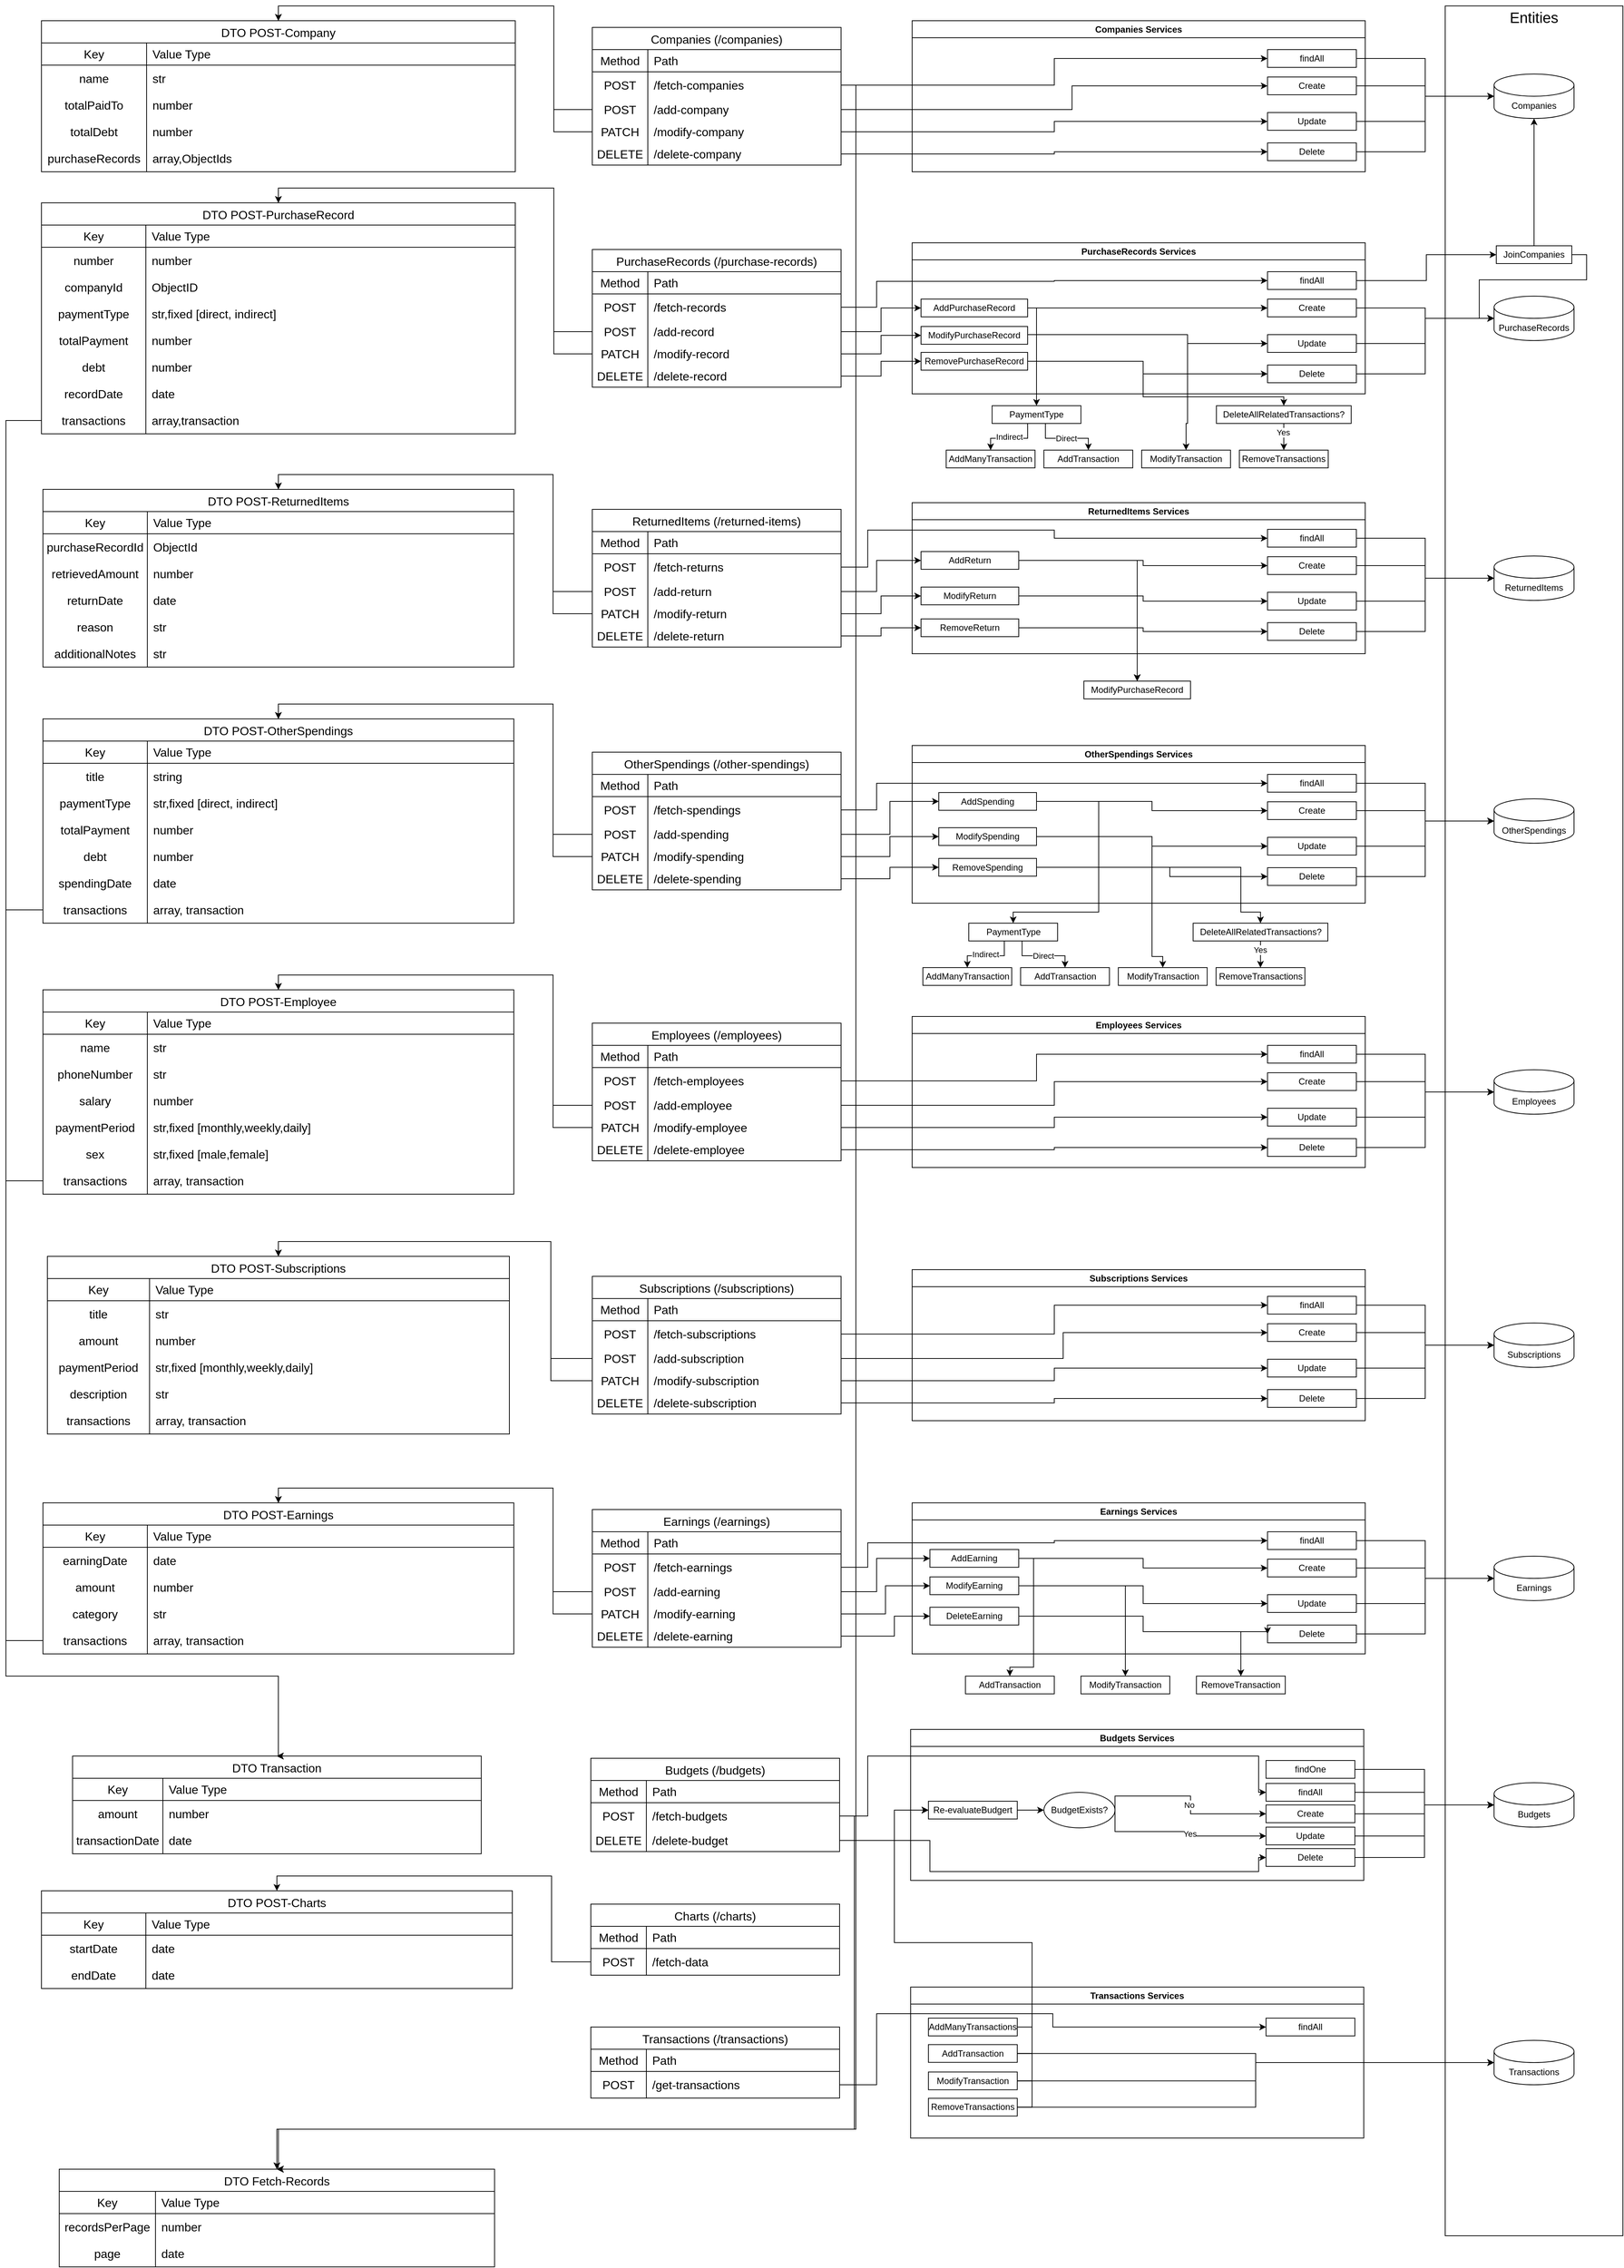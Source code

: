 <mxfile version="23.1.5" type="device">
  <diagram name="Page-1" id="WmKcBqQ57zAdK9sFzErc">
    <mxGraphModel dx="795" dy="579" grid="1" gridSize="12" guides="1" tooltips="1" connect="1" arrows="1" fold="1" page="1" pageScale="1" pageWidth="2400" pageHeight="3600" math="0" shadow="0">
      <root>
        <mxCell id="0" />
        <mxCell id="1" parent="0" />
        <mxCell id="BFMQsOU-jweedGEEHphq-197" value="" style="group" vertex="1" connectable="0" parent="1">
          <mxGeometry x="2004" y="48" width="240" height="3012" as="geometry" />
        </mxCell>
        <mxCell id="BFMQsOU-jweedGEEHphq-5" value="" style="rounded=0;whiteSpace=wrap;html=1;" vertex="1" parent="BFMQsOU-jweedGEEHphq-197">
          <mxGeometry width="240" height="3012" as="geometry" />
        </mxCell>
        <mxCell id="BFMQsOU-jweedGEEHphq-2" value="Budgets" style="shape=cylinder3;whiteSpace=wrap;html=1;boundedLbl=1;backgroundOutline=1;size=15;" vertex="1" parent="BFMQsOU-jweedGEEHphq-197">
          <mxGeometry x="66" y="2400" width="108" height="60" as="geometry" />
        </mxCell>
        <mxCell id="BFMQsOU-jweedGEEHphq-3" value="Companies" style="shape=cylinder3;whiteSpace=wrap;html=1;boundedLbl=1;backgroundOutline=1;size=15;" vertex="1" parent="BFMQsOU-jweedGEEHphq-197">
          <mxGeometry x="66" y="92" width="108" height="60" as="geometry" />
        </mxCell>
        <mxCell id="BFMQsOU-jweedGEEHphq-4" value="PurchaseRecords" style="shape=cylinder3;whiteSpace=wrap;html=1;boundedLbl=1;backgroundOutline=1;size=15;" vertex="1" parent="BFMQsOU-jweedGEEHphq-197">
          <mxGeometry x="66" y="392" width="108" height="60" as="geometry" />
        </mxCell>
        <mxCell id="BFMQsOU-jweedGEEHphq-6" value="&lt;font style=&quot;font-size: 20px;&quot;&gt;Entities&lt;/font&gt;" style="text;html=1;align=center;verticalAlign=middle;whiteSpace=wrap;rounded=0;" vertex="1" parent="BFMQsOU-jweedGEEHphq-197">
          <mxGeometry x="90" width="60" height="30" as="geometry" />
        </mxCell>
        <mxCell id="BFMQsOU-jweedGEEHphq-7" value="Earnings" style="shape=cylinder3;whiteSpace=wrap;html=1;boundedLbl=1;backgroundOutline=1;size=15;" vertex="1" parent="BFMQsOU-jweedGEEHphq-197">
          <mxGeometry x="66" y="2094" width="108" height="60" as="geometry" />
        </mxCell>
        <mxCell id="BFMQsOU-jweedGEEHphq-8" value="Employees" style="shape=cylinder3;whiteSpace=wrap;html=1;boundedLbl=1;backgroundOutline=1;size=15;" vertex="1" parent="BFMQsOU-jweedGEEHphq-197">
          <mxGeometry x="66" y="1437" width="108" height="60" as="geometry" />
        </mxCell>
        <mxCell id="BFMQsOU-jweedGEEHphq-9" value="OtherSpendings" style="shape=cylinder3;whiteSpace=wrap;html=1;boundedLbl=1;backgroundOutline=1;size=15;" vertex="1" parent="BFMQsOU-jweedGEEHphq-197">
          <mxGeometry x="66" y="1071" width="108" height="60" as="geometry" />
        </mxCell>
        <mxCell id="BFMQsOU-jweedGEEHphq-10" value="ReturnedItems" style="shape=cylinder3;whiteSpace=wrap;html=1;boundedLbl=1;backgroundOutline=1;size=15;" vertex="1" parent="BFMQsOU-jweedGEEHphq-197">
          <mxGeometry x="66" y="743" width="108" height="60" as="geometry" />
        </mxCell>
        <mxCell id="BFMQsOU-jweedGEEHphq-11" value="Subscriptions" style="shape=cylinder3;whiteSpace=wrap;html=1;boundedLbl=1;backgroundOutline=1;size=15;" vertex="1" parent="BFMQsOU-jweedGEEHphq-197">
          <mxGeometry x="66" y="1779" width="108" height="60" as="geometry" />
        </mxCell>
        <mxCell id="BFMQsOU-jweedGEEHphq-12" value="Transactions" style="shape=cylinder3;whiteSpace=wrap;html=1;boundedLbl=1;backgroundOutline=1;size=15;" vertex="1" parent="BFMQsOU-jweedGEEHphq-197">
          <mxGeometry x="66" y="2748" width="108" height="60" as="geometry" />
        </mxCell>
        <mxCell id="unXY_0qLraqO0LoRJPVi-7" value="PurchaseRecords (/purchase-records)" style="shape=table;startSize=30;container=1;collapsible=0;childLayout=tableLayout;fixedRows=1;rowLines=0;fontStyle=0;strokeColor=default;fontSize=16;" parent="1" vertex="1">
          <mxGeometry x="852" y="377" width="336" height="186" as="geometry" />
        </mxCell>
        <mxCell id="unXY_0qLraqO0LoRJPVi-8" value="" style="shape=tableRow;horizontal=0;startSize=0;swimlaneHead=0;swimlaneBody=0;top=0;left=0;bottom=1;right=0;collapsible=0;dropTarget=0;fillColor=none;points=[[0,0.5],[1,0.5]];portConstraint=eastwest;strokeColor=inherit;fontSize=16;labelBorderColor=none;" parent="unXY_0qLraqO0LoRJPVi-7" vertex="1">
          <mxGeometry y="30" width="336" height="30" as="geometry" />
        </mxCell>
        <mxCell id="unXY_0qLraqO0LoRJPVi-9" value="Method" style="shape=partialRectangle;html=1;whiteSpace=wrap;connectable=0;fillColor=none;top=0;left=0;bottom=0;right=0;overflow=hidden;pointerEvents=1;strokeColor=inherit;fontSize=16;" parent="unXY_0qLraqO0LoRJPVi-8" vertex="1">
          <mxGeometry width="75" height="30" as="geometry">
            <mxRectangle width="75" height="30" as="alternateBounds" />
          </mxGeometry>
        </mxCell>
        <mxCell id="unXY_0qLraqO0LoRJPVi-10" value="Path" style="shape=partialRectangle;html=1;whiteSpace=wrap;connectable=0;fillColor=none;top=0;left=0;bottom=0;right=0;align=left;spacingLeft=6;overflow=hidden;strokeColor=default;fontSize=16;" parent="unXY_0qLraqO0LoRJPVi-8" vertex="1">
          <mxGeometry x="75" width="261" height="30" as="geometry">
            <mxRectangle width="261" height="30" as="alternateBounds" />
          </mxGeometry>
        </mxCell>
        <mxCell id="unXY_0qLraqO0LoRJPVi-11" value="" style="shape=tableRow;horizontal=0;startSize=0;swimlaneHead=0;swimlaneBody=0;top=0;left=0;bottom=0;right=0;collapsible=0;dropTarget=0;fillColor=none;points=[[0,0.5],[1,0.5]];portConstraint=eastwest;strokeColor=inherit;fontSize=16;" parent="unXY_0qLraqO0LoRJPVi-7" vertex="1">
          <mxGeometry y="60" width="336" height="36" as="geometry" />
        </mxCell>
        <mxCell id="unXY_0qLraqO0LoRJPVi-12" value="POST" style="shape=partialRectangle;html=1;whiteSpace=wrap;connectable=0;fillColor=none;top=0;left=0;bottom=0;right=0;overflow=hidden;strokeColor=inherit;fontSize=16;" parent="unXY_0qLraqO0LoRJPVi-11" vertex="1">
          <mxGeometry width="75" height="36" as="geometry">
            <mxRectangle width="75" height="36" as="alternateBounds" />
          </mxGeometry>
        </mxCell>
        <mxCell id="unXY_0qLraqO0LoRJPVi-13" value="/fetch-records" style="shape=partialRectangle;html=1;whiteSpace=wrap;connectable=0;fillColor=none;top=0;left=0;bottom=0;right=0;align=left;spacingLeft=6;overflow=hidden;strokeColor=inherit;fontSize=16;" parent="unXY_0qLraqO0LoRJPVi-11" vertex="1">
          <mxGeometry x="75" width="261" height="36" as="geometry">
            <mxRectangle width="261" height="36" as="alternateBounds" />
          </mxGeometry>
        </mxCell>
        <mxCell id="unXY_0qLraqO0LoRJPVi-14" value="" style="shape=tableRow;horizontal=0;startSize=0;swimlaneHead=0;swimlaneBody=0;top=0;left=0;bottom=0;right=0;collapsible=0;dropTarget=0;fillColor=none;points=[[0,0.5],[1,0.5]];portConstraint=eastwest;strokeColor=inherit;fontSize=16;" parent="unXY_0qLraqO0LoRJPVi-7" vertex="1">
          <mxGeometry y="96" width="336" height="30" as="geometry" />
        </mxCell>
        <mxCell id="unXY_0qLraqO0LoRJPVi-15" value="POST" style="shape=partialRectangle;html=1;whiteSpace=wrap;connectable=0;fillColor=none;top=0;left=0;bottom=0;right=0;overflow=hidden;strokeColor=inherit;fontSize=16;" parent="unXY_0qLraqO0LoRJPVi-14" vertex="1">
          <mxGeometry width="75" height="30" as="geometry">
            <mxRectangle width="75" height="30" as="alternateBounds" />
          </mxGeometry>
        </mxCell>
        <mxCell id="unXY_0qLraqO0LoRJPVi-16" value="/add-record" style="shape=partialRectangle;html=1;whiteSpace=wrap;connectable=0;fillColor=none;top=0;left=0;bottom=0;right=0;align=left;spacingLeft=6;overflow=hidden;strokeColor=inherit;fontSize=16;" parent="unXY_0qLraqO0LoRJPVi-14" vertex="1">
          <mxGeometry x="75" width="261" height="30" as="geometry">
            <mxRectangle width="261" height="30" as="alternateBounds" />
          </mxGeometry>
        </mxCell>
        <mxCell id="unXY_0qLraqO0LoRJPVi-17" value="" style="shape=tableRow;horizontal=0;startSize=0;swimlaneHead=0;swimlaneBody=0;top=0;left=0;bottom=0;right=0;collapsible=0;dropTarget=0;fillColor=none;points=[[0,0.5],[1,0.5]];portConstraint=eastwest;strokeColor=inherit;fontSize=16;" parent="unXY_0qLraqO0LoRJPVi-7" vertex="1">
          <mxGeometry y="126" width="336" height="30" as="geometry" />
        </mxCell>
        <mxCell id="unXY_0qLraqO0LoRJPVi-18" value="PATCH" style="shape=partialRectangle;html=1;whiteSpace=wrap;connectable=0;fillColor=none;top=0;left=0;bottom=0;right=0;overflow=hidden;strokeColor=inherit;fontSize=16;" parent="unXY_0qLraqO0LoRJPVi-17" vertex="1">
          <mxGeometry width="75" height="30" as="geometry">
            <mxRectangle width="75" height="30" as="alternateBounds" />
          </mxGeometry>
        </mxCell>
        <mxCell id="unXY_0qLraqO0LoRJPVi-19" value="/modify-record" style="shape=partialRectangle;html=1;whiteSpace=wrap;connectable=0;fillColor=none;top=0;left=0;bottom=0;right=0;align=left;spacingLeft=6;overflow=hidden;strokeColor=inherit;fontSize=16;" parent="unXY_0qLraqO0LoRJPVi-17" vertex="1">
          <mxGeometry x="75" width="261" height="30" as="geometry">
            <mxRectangle width="261" height="30" as="alternateBounds" />
          </mxGeometry>
        </mxCell>
        <mxCell id="unXY_0qLraqO0LoRJPVi-20" value="" style="shape=tableRow;horizontal=0;startSize=0;swimlaneHead=0;swimlaneBody=0;top=0;left=0;bottom=0;right=0;collapsible=0;dropTarget=0;fillColor=none;points=[[0,0.5],[1,0.5]];portConstraint=eastwest;strokeColor=inherit;fontSize=16;" parent="unXY_0qLraqO0LoRJPVi-7" vertex="1">
          <mxGeometry y="156" width="336" height="30" as="geometry" />
        </mxCell>
        <mxCell id="unXY_0qLraqO0LoRJPVi-21" value="DELETE" style="shape=partialRectangle;html=1;whiteSpace=wrap;connectable=0;fillColor=none;top=0;left=0;bottom=0;right=0;overflow=hidden;strokeColor=inherit;fontSize=16;" parent="unXY_0qLraqO0LoRJPVi-20" vertex="1">
          <mxGeometry width="75" height="30" as="geometry">
            <mxRectangle width="75" height="30" as="alternateBounds" />
          </mxGeometry>
        </mxCell>
        <mxCell id="unXY_0qLraqO0LoRJPVi-22" value="/delete-record" style="shape=partialRectangle;html=1;whiteSpace=wrap;connectable=0;fillColor=none;top=0;left=0;bottom=0;right=0;align=left;spacingLeft=6;overflow=hidden;strokeColor=inherit;fontSize=16;" parent="unXY_0qLraqO0LoRJPVi-20" vertex="1">
          <mxGeometry x="75" width="261" height="30" as="geometry">
            <mxRectangle width="261" height="30" as="alternateBounds" />
          </mxGeometry>
        </mxCell>
        <mxCell id="unXY_0qLraqO0LoRJPVi-23" value="ReturnedItems (/returned-items)" style="shape=table;startSize=30;container=1;collapsible=0;childLayout=tableLayout;fixedRows=1;rowLines=0;fontStyle=0;strokeColor=default;fontSize=16;" parent="1" vertex="1">
          <mxGeometry x="852" y="728" width="336" height="186" as="geometry" />
        </mxCell>
        <mxCell id="unXY_0qLraqO0LoRJPVi-24" value="" style="shape=tableRow;horizontal=0;startSize=0;swimlaneHead=0;swimlaneBody=0;top=0;left=0;bottom=1;right=0;collapsible=0;dropTarget=0;fillColor=none;points=[[0,0.5],[1,0.5]];portConstraint=eastwest;strokeColor=inherit;fontSize=16;labelBorderColor=none;" parent="unXY_0qLraqO0LoRJPVi-23" vertex="1">
          <mxGeometry y="30" width="336" height="30" as="geometry" />
        </mxCell>
        <mxCell id="unXY_0qLraqO0LoRJPVi-25" value="Method" style="shape=partialRectangle;html=1;whiteSpace=wrap;connectable=0;fillColor=none;top=0;left=0;bottom=0;right=0;overflow=hidden;pointerEvents=1;strokeColor=inherit;fontSize=16;" parent="unXY_0qLraqO0LoRJPVi-24" vertex="1">
          <mxGeometry width="75" height="30" as="geometry">
            <mxRectangle width="75" height="30" as="alternateBounds" />
          </mxGeometry>
        </mxCell>
        <mxCell id="unXY_0qLraqO0LoRJPVi-26" value="Path" style="shape=partialRectangle;html=1;whiteSpace=wrap;connectable=0;fillColor=none;top=0;left=0;bottom=0;right=0;align=left;spacingLeft=6;overflow=hidden;strokeColor=default;fontSize=16;" parent="unXY_0qLraqO0LoRJPVi-24" vertex="1">
          <mxGeometry x="75" width="261" height="30" as="geometry">
            <mxRectangle width="261" height="30" as="alternateBounds" />
          </mxGeometry>
        </mxCell>
        <mxCell id="unXY_0qLraqO0LoRJPVi-27" value="" style="shape=tableRow;horizontal=0;startSize=0;swimlaneHead=0;swimlaneBody=0;top=0;left=0;bottom=0;right=0;collapsible=0;dropTarget=0;fillColor=none;points=[[0,0.5],[1,0.5]];portConstraint=eastwest;strokeColor=inherit;fontSize=16;" parent="unXY_0qLraqO0LoRJPVi-23" vertex="1">
          <mxGeometry y="60" width="336" height="36" as="geometry" />
        </mxCell>
        <mxCell id="unXY_0qLraqO0LoRJPVi-28" value="POST" style="shape=partialRectangle;html=1;whiteSpace=wrap;connectable=0;fillColor=none;top=0;left=0;bottom=0;right=0;overflow=hidden;strokeColor=inherit;fontSize=16;" parent="unXY_0qLraqO0LoRJPVi-27" vertex="1">
          <mxGeometry width="75" height="36" as="geometry">
            <mxRectangle width="75" height="36" as="alternateBounds" />
          </mxGeometry>
        </mxCell>
        <mxCell id="unXY_0qLraqO0LoRJPVi-29" value="/fetch-returns" style="shape=partialRectangle;html=1;whiteSpace=wrap;connectable=0;fillColor=none;top=0;left=0;bottom=0;right=0;align=left;spacingLeft=6;overflow=hidden;strokeColor=inherit;fontSize=16;" parent="unXY_0qLraqO0LoRJPVi-27" vertex="1">
          <mxGeometry x="75" width="261" height="36" as="geometry">
            <mxRectangle width="261" height="36" as="alternateBounds" />
          </mxGeometry>
        </mxCell>
        <mxCell id="unXY_0qLraqO0LoRJPVi-30" value="" style="shape=tableRow;horizontal=0;startSize=0;swimlaneHead=0;swimlaneBody=0;top=0;left=0;bottom=0;right=0;collapsible=0;dropTarget=0;fillColor=none;points=[[0,0.5],[1,0.5]];portConstraint=eastwest;strokeColor=inherit;fontSize=16;" parent="unXY_0qLraqO0LoRJPVi-23" vertex="1">
          <mxGeometry y="96" width="336" height="30" as="geometry" />
        </mxCell>
        <mxCell id="unXY_0qLraqO0LoRJPVi-31" value="POST" style="shape=partialRectangle;html=1;whiteSpace=wrap;connectable=0;fillColor=none;top=0;left=0;bottom=0;right=0;overflow=hidden;strokeColor=inherit;fontSize=16;" parent="unXY_0qLraqO0LoRJPVi-30" vertex="1">
          <mxGeometry width="75" height="30" as="geometry">
            <mxRectangle width="75" height="30" as="alternateBounds" />
          </mxGeometry>
        </mxCell>
        <mxCell id="unXY_0qLraqO0LoRJPVi-32" value="/add-return" style="shape=partialRectangle;html=1;whiteSpace=wrap;connectable=0;fillColor=none;top=0;left=0;bottom=0;right=0;align=left;spacingLeft=6;overflow=hidden;strokeColor=inherit;fontSize=16;" parent="unXY_0qLraqO0LoRJPVi-30" vertex="1">
          <mxGeometry x="75" width="261" height="30" as="geometry">
            <mxRectangle width="261" height="30" as="alternateBounds" />
          </mxGeometry>
        </mxCell>
        <mxCell id="unXY_0qLraqO0LoRJPVi-33" value="" style="shape=tableRow;horizontal=0;startSize=0;swimlaneHead=0;swimlaneBody=0;top=0;left=0;bottom=0;right=0;collapsible=0;dropTarget=0;fillColor=none;points=[[0,0.5],[1,0.5]];portConstraint=eastwest;strokeColor=inherit;fontSize=16;" parent="unXY_0qLraqO0LoRJPVi-23" vertex="1">
          <mxGeometry y="126" width="336" height="30" as="geometry" />
        </mxCell>
        <mxCell id="unXY_0qLraqO0LoRJPVi-34" value="PATCH" style="shape=partialRectangle;html=1;whiteSpace=wrap;connectable=0;fillColor=none;top=0;left=0;bottom=0;right=0;overflow=hidden;strokeColor=inherit;fontSize=16;" parent="unXY_0qLraqO0LoRJPVi-33" vertex="1">
          <mxGeometry width="75" height="30" as="geometry">
            <mxRectangle width="75" height="30" as="alternateBounds" />
          </mxGeometry>
        </mxCell>
        <mxCell id="unXY_0qLraqO0LoRJPVi-35" value="/modify-return" style="shape=partialRectangle;html=1;whiteSpace=wrap;connectable=0;fillColor=none;top=0;left=0;bottom=0;right=0;align=left;spacingLeft=6;overflow=hidden;strokeColor=inherit;fontSize=16;" parent="unXY_0qLraqO0LoRJPVi-33" vertex="1">
          <mxGeometry x="75" width="261" height="30" as="geometry">
            <mxRectangle width="261" height="30" as="alternateBounds" />
          </mxGeometry>
        </mxCell>
        <mxCell id="unXY_0qLraqO0LoRJPVi-36" value="" style="shape=tableRow;horizontal=0;startSize=0;swimlaneHead=0;swimlaneBody=0;top=0;left=0;bottom=0;right=0;collapsible=0;dropTarget=0;fillColor=none;points=[[0,0.5],[1,0.5]];portConstraint=eastwest;strokeColor=inherit;fontSize=16;" parent="unXY_0qLraqO0LoRJPVi-23" vertex="1">
          <mxGeometry y="156" width="336" height="30" as="geometry" />
        </mxCell>
        <mxCell id="unXY_0qLraqO0LoRJPVi-37" value="DELETE" style="shape=partialRectangle;html=1;whiteSpace=wrap;connectable=0;fillColor=none;top=0;left=0;bottom=0;right=0;overflow=hidden;strokeColor=inherit;fontSize=16;" parent="unXY_0qLraqO0LoRJPVi-36" vertex="1">
          <mxGeometry width="75" height="30" as="geometry">
            <mxRectangle width="75" height="30" as="alternateBounds" />
          </mxGeometry>
        </mxCell>
        <mxCell id="unXY_0qLraqO0LoRJPVi-38" value="/delete-return" style="shape=partialRectangle;html=1;whiteSpace=wrap;connectable=0;fillColor=none;top=0;left=0;bottom=0;right=0;align=left;spacingLeft=6;overflow=hidden;strokeColor=inherit;fontSize=16;" parent="unXY_0qLraqO0LoRJPVi-36" vertex="1">
          <mxGeometry x="75" width="261" height="30" as="geometry">
            <mxRectangle width="261" height="30" as="alternateBounds" />
          </mxGeometry>
        </mxCell>
        <mxCell id="unXY_0qLraqO0LoRJPVi-39" value="OtherSpendings (/other-spendings)" style="shape=table;startSize=30;container=1;collapsible=0;childLayout=tableLayout;fixedRows=1;rowLines=0;fontStyle=0;strokeColor=default;fontSize=16;" parent="1" vertex="1">
          <mxGeometry x="852" y="1056" width="336" height="186" as="geometry" />
        </mxCell>
        <mxCell id="unXY_0qLraqO0LoRJPVi-40" value="" style="shape=tableRow;horizontal=0;startSize=0;swimlaneHead=0;swimlaneBody=0;top=0;left=0;bottom=1;right=0;collapsible=0;dropTarget=0;fillColor=none;points=[[0,0.5],[1,0.5]];portConstraint=eastwest;strokeColor=inherit;fontSize=16;labelBorderColor=none;" parent="unXY_0qLraqO0LoRJPVi-39" vertex="1">
          <mxGeometry y="30" width="336" height="30" as="geometry" />
        </mxCell>
        <mxCell id="unXY_0qLraqO0LoRJPVi-41" value="Method" style="shape=partialRectangle;html=1;whiteSpace=wrap;connectable=0;fillColor=none;top=0;left=0;bottom=0;right=0;overflow=hidden;pointerEvents=1;strokeColor=inherit;fontSize=16;" parent="unXY_0qLraqO0LoRJPVi-40" vertex="1">
          <mxGeometry width="75" height="30" as="geometry">
            <mxRectangle width="75" height="30" as="alternateBounds" />
          </mxGeometry>
        </mxCell>
        <mxCell id="unXY_0qLraqO0LoRJPVi-42" value="Path" style="shape=partialRectangle;html=1;whiteSpace=wrap;connectable=0;fillColor=none;top=0;left=0;bottom=0;right=0;align=left;spacingLeft=6;overflow=hidden;strokeColor=default;fontSize=16;" parent="unXY_0qLraqO0LoRJPVi-40" vertex="1">
          <mxGeometry x="75" width="261" height="30" as="geometry">
            <mxRectangle width="261" height="30" as="alternateBounds" />
          </mxGeometry>
        </mxCell>
        <mxCell id="unXY_0qLraqO0LoRJPVi-43" value="" style="shape=tableRow;horizontal=0;startSize=0;swimlaneHead=0;swimlaneBody=0;top=0;left=0;bottom=0;right=0;collapsible=0;dropTarget=0;fillColor=none;points=[[0,0.5],[1,0.5]];portConstraint=eastwest;strokeColor=inherit;fontSize=16;" parent="unXY_0qLraqO0LoRJPVi-39" vertex="1">
          <mxGeometry y="60" width="336" height="36" as="geometry" />
        </mxCell>
        <mxCell id="unXY_0qLraqO0LoRJPVi-44" value="POST" style="shape=partialRectangle;html=1;whiteSpace=wrap;connectable=0;fillColor=none;top=0;left=0;bottom=0;right=0;overflow=hidden;strokeColor=inherit;fontSize=16;" parent="unXY_0qLraqO0LoRJPVi-43" vertex="1">
          <mxGeometry width="75" height="36" as="geometry">
            <mxRectangle width="75" height="36" as="alternateBounds" />
          </mxGeometry>
        </mxCell>
        <mxCell id="unXY_0qLraqO0LoRJPVi-45" value="/fetch-spendings" style="shape=partialRectangle;html=1;whiteSpace=wrap;connectable=0;fillColor=none;top=0;left=0;bottom=0;right=0;align=left;spacingLeft=6;overflow=hidden;strokeColor=inherit;fontSize=16;" parent="unXY_0qLraqO0LoRJPVi-43" vertex="1">
          <mxGeometry x="75" width="261" height="36" as="geometry">
            <mxRectangle width="261" height="36" as="alternateBounds" />
          </mxGeometry>
        </mxCell>
        <mxCell id="unXY_0qLraqO0LoRJPVi-46" value="" style="shape=tableRow;horizontal=0;startSize=0;swimlaneHead=0;swimlaneBody=0;top=0;left=0;bottom=0;right=0;collapsible=0;dropTarget=0;fillColor=none;points=[[0,0.5],[1,0.5]];portConstraint=eastwest;strokeColor=inherit;fontSize=16;" parent="unXY_0qLraqO0LoRJPVi-39" vertex="1">
          <mxGeometry y="96" width="336" height="30" as="geometry" />
        </mxCell>
        <mxCell id="unXY_0qLraqO0LoRJPVi-47" value="POST" style="shape=partialRectangle;html=1;whiteSpace=wrap;connectable=0;fillColor=none;top=0;left=0;bottom=0;right=0;overflow=hidden;strokeColor=inherit;fontSize=16;" parent="unXY_0qLraqO0LoRJPVi-46" vertex="1">
          <mxGeometry width="75" height="30" as="geometry">
            <mxRectangle width="75" height="30" as="alternateBounds" />
          </mxGeometry>
        </mxCell>
        <mxCell id="unXY_0qLraqO0LoRJPVi-48" value="/add-spending" style="shape=partialRectangle;html=1;whiteSpace=wrap;connectable=0;fillColor=none;top=0;left=0;bottom=0;right=0;align=left;spacingLeft=6;overflow=hidden;strokeColor=inherit;fontSize=16;" parent="unXY_0qLraqO0LoRJPVi-46" vertex="1">
          <mxGeometry x="75" width="261" height="30" as="geometry">
            <mxRectangle width="261" height="30" as="alternateBounds" />
          </mxGeometry>
        </mxCell>
        <mxCell id="unXY_0qLraqO0LoRJPVi-49" value="" style="shape=tableRow;horizontal=0;startSize=0;swimlaneHead=0;swimlaneBody=0;top=0;left=0;bottom=0;right=0;collapsible=0;dropTarget=0;fillColor=none;points=[[0,0.5],[1,0.5]];portConstraint=eastwest;strokeColor=inherit;fontSize=16;" parent="unXY_0qLraqO0LoRJPVi-39" vertex="1">
          <mxGeometry y="126" width="336" height="30" as="geometry" />
        </mxCell>
        <mxCell id="unXY_0qLraqO0LoRJPVi-50" value="PATCH" style="shape=partialRectangle;html=1;whiteSpace=wrap;connectable=0;fillColor=none;top=0;left=0;bottom=0;right=0;overflow=hidden;strokeColor=inherit;fontSize=16;" parent="unXY_0qLraqO0LoRJPVi-49" vertex="1">
          <mxGeometry width="75" height="30" as="geometry">
            <mxRectangle width="75" height="30" as="alternateBounds" />
          </mxGeometry>
        </mxCell>
        <mxCell id="unXY_0qLraqO0LoRJPVi-51" value="/modify-spending" style="shape=partialRectangle;html=1;whiteSpace=wrap;connectable=0;fillColor=none;top=0;left=0;bottom=0;right=0;align=left;spacingLeft=6;overflow=hidden;strokeColor=inherit;fontSize=16;" parent="unXY_0qLraqO0LoRJPVi-49" vertex="1">
          <mxGeometry x="75" width="261" height="30" as="geometry">
            <mxRectangle width="261" height="30" as="alternateBounds" />
          </mxGeometry>
        </mxCell>
        <mxCell id="unXY_0qLraqO0LoRJPVi-52" value="" style="shape=tableRow;horizontal=0;startSize=0;swimlaneHead=0;swimlaneBody=0;top=0;left=0;bottom=0;right=0;collapsible=0;dropTarget=0;fillColor=none;points=[[0,0.5],[1,0.5]];portConstraint=eastwest;strokeColor=inherit;fontSize=16;" parent="unXY_0qLraqO0LoRJPVi-39" vertex="1">
          <mxGeometry y="156" width="336" height="30" as="geometry" />
        </mxCell>
        <mxCell id="unXY_0qLraqO0LoRJPVi-53" value="DELETE" style="shape=partialRectangle;html=1;whiteSpace=wrap;connectable=0;fillColor=none;top=0;left=0;bottom=0;right=0;overflow=hidden;strokeColor=inherit;fontSize=16;" parent="unXY_0qLraqO0LoRJPVi-52" vertex="1">
          <mxGeometry width="75" height="30" as="geometry">
            <mxRectangle width="75" height="30" as="alternateBounds" />
          </mxGeometry>
        </mxCell>
        <mxCell id="unXY_0qLraqO0LoRJPVi-54" value="/delete-spending" style="shape=partialRectangle;html=1;whiteSpace=wrap;connectable=0;fillColor=none;top=0;left=0;bottom=0;right=0;align=left;spacingLeft=6;overflow=hidden;strokeColor=inherit;fontSize=16;" parent="unXY_0qLraqO0LoRJPVi-52" vertex="1">
          <mxGeometry x="75" width="261" height="30" as="geometry">
            <mxRectangle width="261" height="30" as="alternateBounds" />
          </mxGeometry>
        </mxCell>
        <mxCell id="unXY_0qLraqO0LoRJPVi-55" value="Employees (/employees)" style="shape=table;startSize=30;container=1;collapsible=0;childLayout=tableLayout;fixedRows=1;rowLines=0;fontStyle=0;strokeColor=default;fontSize=16;" parent="1" vertex="1">
          <mxGeometry x="852" y="1422" width="336" height="186" as="geometry" />
        </mxCell>
        <mxCell id="unXY_0qLraqO0LoRJPVi-56" value="" style="shape=tableRow;horizontal=0;startSize=0;swimlaneHead=0;swimlaneBody=0;top=0;left=0;bottom=1;right=0;collapsible=0;dropTarget=0;fillColor=none;points=[[0,0.5],[1,0.5]];portConstraint=eastwest;strokeColor=inherit;fontSize=16;labelBorderColor=none;" parent="unXY_0qLraqO0LoRJPVi-55" vertex="1">
          <mxGeometry y="30" width="336" height="30" as="geometry" />
        </mxCell>
        <mxCell id="unXY_0qLraqO0LoRJPVi-57" value="Method" style="shape=partialRectangle;html=1;whiteSpace=wrap;connectable=0;fillColor=none;top=0;left=0;bottom=0;right=0;overflow=hidden;pointerEvents=1;strokeColor=inherit;fontSize=16;" parent="unXY_0qLraqO0LoRJPVi-56" vertex="1">
          <mxGeometry width="75" height="30" as="geometry">
            <mxRectangle width="75" height="30" as="alternateBounds" />
          </mxGeometry>
        </mxCell>
        <mxCell id="unXY_0qLraqO0LoRJPVi-58" value="Path" style="shape=partialRectangle;html=1;whiteSpace=wrap;connectable=0;fillColor=none;top=0;left=0;bottom=0;right=0;align=left;spacingLeft=6;overflow=hidden;strokeColor=default;fontSize=16;" parent="unXY_0qLraqO0LoRJPVi-56" vertex="1">
          <mxGeometry x="75" width="261" height="30" as="geometry">
            <mxRectangle width="261" height="30" as="alternateBounds" />
          </mxGeometry>
        </mxCell>
        <mxCell id="unXY_0qLraqO0LoRJPVi-59" value="" style="shape=tableRow;horizontal=0;startSize=0;swimlaneHead=0;swimlaneBody=0;top=0;left=0;bottom=0;right=0;collapsible=0;dropTarget=0;fillColor=none;points=[[0,0.5],[1,0.5]];portConstraint=eastwest;strokeColor=inherit;fontSize=16;" parent="unXY_0qLraqO0LoRJPVi-55" vertex="1">
          <mxGeometry y="60" width="336" height="36" as="geometry" />
        </mxCell>
        <mxCell id="unXY_0qLraqO0LoRJPVi-60" value="POST" style="shape=partialRectangle;html=1;whiteSpace=wrap;connectable=0;fillColor=none;top=0;left=0;bottom=0;right=0;overflow=hidden;strokeColor=inherit;fontSize=16;" parent="unXY_0qLraqO0LoRJPVi-59" vertex="1">
          <mxGeometry width="75" height="36" as="geometry">
            <mxRectangle width="75" height="36" as="alternateBounds" />
          </mxGeometry>
        </mxCell>
        <mxCell id="unXY_0qLraqO0LoRJPVi-61" value="/fetch-employees" style="shape=partialRectangle;html=1;whiteSpace=wrap;connectable=0;fillColor=none;top=0;left=0;bottom=0;right=0;align=left;spacingLeft=6;overflow=hidden;strokeColor=inherit;fontSize=16;" parent="unXY_0qLraqO0LoRJPVi-59" vertex="1">
          <mxGeometry x="75" width="261" height="36" as="geometry">
            <mxRectangle width="261" height="36" as="alternateBounds" />
          </mxGeometry>
        </mxCell>
        <mxCell id="unXY_0qLraqO0LoRJPVi-62" value="" style="shape=tableRow;horizontal=0;startSize=0;swimlaneHead=0;swimlaneBody=0;top=0;left=0;bottom=0;right=0;collapsible=0;dropTarget=0;fillColor=none;points=[[0,0.5],[1,0.5]];portConstraint=eastwest;strokeColor=inherit;fontSize=16;" parent="unXY_0qLraqO0LoRJPVi-55" vertex="1">
          <mxGeometry y="96" width="336" height="30" as="geometry" />
        </mxCell>
        <mxCell id="unXY_0qLraqO0LoRJPVi-63" value="POST" style="shape=partialRectangle;html=1;whiteSpace=wrap;connectable=0;fillColor=none;top=0;left=0;bottom=0;right=0;overflow=hidden;strokeColor=inherit;fontSize=16;" parent="unXY_0qLraqO0LoRJPVi-62" vertex="1">
          <mxGeometry width="75" height="30" as="geometry">
            <mxRectangle width="75" height="30" as="alternateBounds" />
          </mxGeometry>
        </mxCell>
        <mxCell id="unXY_0qLraqO0LoRJPVi-64" value="/add-employee" style="shape=partialRectangle;html=1;whiteSpace=wrap;connectable=0;fillColor=none;top=0;left=0;bottom=0;right=0;align=left;spacingLeft=6;overflow=hidden;strokeColor=inherit;fontSize=16;" parent="unXY_0qLraqO0LoRJPVi-62" vertex="1">
          <mxGeometry x="75" width="261" height="30" as="geometry">
            <mxRectangle width="261" height="30" as="alternateBounds" />
          </mxGeometry>
        </mxCell>
        <mxCell id="unXY_0qLraqO0LoRJPVi-65" value="" style="shape=tableRow;horizontal=0;startSize=0;swimlaneHead=0;swimlaneBody=0;top=0;left=0;bottom=0;right=0;collapsible=0;dropTarget=0;fillColor=none;points=[[0,0.5],[1,0.5]];portConstraint=eastwest;strokeColor=inherit;fontSize=16;" parent="unXY_0qLraqO0LoRJPVi-55" vertex="1">
          <mxGeometry y="126" width="336" height="30" as="geometry" />
        </mxCell>
        <mxCell id="unXY_0qLraqO0LoRJPVi-66" value="PATCH" style="shape=partialRectangle;html=1;whiteSpace=wrap;connectable=0;fillColor=none;top=0;left=0;bottom=0;right=0;overflow=hidden;strokeColor=inherit;fontSize=16;" parent="unXY_0qLraqO0LoRJPVi-65" vertex="1">
          <mxGeometry width="75" height="30" as="geometry">
            <mxRectangle width="75" height="30" as="alternateBounds" />
          </mxGeometry>
        </mxCell>
        <mxCell id="unXY_0qLraqO0LoRJPVi-67" value="/modify-employee" style="shape=partialRectangle;html=1;whiteSpace=wrap;connectable=0;fillColor=none;top=0;left=0;bottom=0;right=0;align=left;spacingLeft=6;overflow=hidden;strokeColor=inherit;fontSize=16;" parent="unXY_0qLraqO0LoRJPVi-65" vertex="1">
          <mxGeometry x="75" width="261" height="30" as="geometry">
            <mxRectangle width="261" height="30" as="alternateBounds" />
          </mxGeometry>
        </mxCell>
        <mxCell id="unXY_0qLraqO0LoRJPVi-68" value="" style="shape=tableRow;horizontal=0;startSize=0;swimlaneHead=0;swimlaneBody=0;top=0;left=0;bottom=0;right=0;collapsible=0;dropTarget=0;fillColor=none;points=[[0,0.5],[1,0.5]];portConstraint=eastwest;strokeColor=inherit;fontSize=16;" parent="unXY_0qLraqO0LoRJPVi-55" vertex="1">
          <mxGeometry y="156" width="336" height="30" as="geometry" />
        </mxCell>
        <mxCell id="unXY_0qLraqO0LoRJPVi-69" value="DELETE" style="shape=partialRectangle;html=1;whiteSpace=wrap;connectable=0;fillColor=none;top=0;left=0;bottom=0;right=0;overflow=hidden;strokeColor=inherit;fontSize=16;" parent="unXY_0qLraqO0LoRJPVi-68" vertex="1">
          <mxGeometry width="75" height="30" as="geometry">
            <mxRectangle width="75" height="30" as="alternateBounds" />
          </mxGeometry>
        </mxCell>
        <mxCell id="unXY_0qLraqO0LoRJPVi-70" value="/delete-employee" style="shape=partialRectangle;html=1;whiteSpace=wrap;connectable=0;fillColor=none;top=0;left=0;bottom=0;right=0;align=left;spacingLeft=6;overflow=hidden;strokeColor=inherit;fontSize=16;" parent="unXY_0qLraqO0LoRJPVi-68" vertex="1">
          <mxGeometry x="75" width="261" height="30" as="geometry">
            <mxRectangle width="261" height="30" as="alternateBounds" />
          </mxGeometry>
        </mxCell>
        <mxCell id="unXY_0qLraqO0LoRJPVi-87" value="Subscriptions (/subscriptions)" style="shape=table;startSize=30;container=1;collapsible=0;childLayout=tableLayout;fixedRows=1;rowLines=0;fontStyle=0;strokeColor=default;fontSize=16;" parent="1" vertex="1">
          <mxGeometry x="852" y="1764" width="336" height="186" as="geometry" />
        </mxCell>
        <mxCell id="unXY_0qLraqO0LoRJPVi-88" value="" style="shape=tableRow;horizontal=0;startSize=0;swimlaneHead=0;swimlaneBody=0;top=0;left=0;bottom=1;right=0;collapsible=0;dropTarget=0;fillColor=none;points=[[0,0.5],[1,0.5]];portConstraint=eastwest;strokeColor=inherit;fontSize=16;labelBorderColor=none;" parent="unXY_0qLraqO0LoRJPVi-87" vertex="1">
          <mxGeometry y="30" width="336" height="30" as="geometry" />
        </mxCell>
        <mxCell id="unXY_0qLraqO0LoRJPVi-89" value="Method" style="shape=partialRectangle;html=1;whiteSpace=wrap;connectable=0;fillColor=none;top=0;left=0;bottom=0;right=0;overflow=hidden;pointerEvents=1;strokeColor=inherit;fontSize=16;" parent="unXY_0qLraqO0LoRJPVi-88" vertex="1">
          <mxGeometry width="75" height="30" as="geometry">
            <mxRectangle width="75" height="30" as="alternateBounds" />
          </mxGeometry>
        </mxCell>
        <mxCell id="unXY_0qLraqO0LoRJPVi-90" value="Path" style="shape=partialRectangle;html=1;whiteSpace=wrap;connectable=0;fillColor=none;top=0;left=0;bottom=0;right=0;align=left;spacingLeft=6;overflow=hidden;strokeColor=default;fontSize=16;" parent="unXY_0qLraqO0LoRJPVi-88" vertex="1">
          <mxGeometry x="75" width="261" height="30" as="geometry">
            <mxRectangle width="261" height="30" as="alternateBounds" />
          </mxGeometry>
        </mxCell>
        <mxCell id="unXY_0qLraqO0LoRJPVi-91" value="" style="shape=tableRow;horizontal=0;startSize=0;swimlaneHead=0;swimlaneBody=0;top=0;left=0;bottom=0;right=0;collapsible=0;dropTarget=0;fillColor=none;points=[[0,0.5],[1,0.5]];portConstraint=eastwest;strokeColor=inherit;fontSize=16;" parent="unXY_0qLraqO0LoRJPVi-87" vertex="1">
          <mxGeometry y="60" width="336" height="36" as="geometry" />
        </mxCell>
        <mxCell id="unXY_0qLraqO0LoRJPVi-92" value="POST" style="shape=partialRectangle;html=1;whiteSpace=wrap;connectable=0;fillColor=none;top=0;left=0;bottom=0;right=0;overflow=hidden;strokeColor=inherit;fontSize=16;" parent="unXY_0qLraqO0LoRJPVi-91" vertex="1">
          <mxGeometry width="75" height="36" as="geometry">
            <mxRectangle width="75" height="36" as="alternateBounds" />
          </mxGeometry>
        </mxCell>
        <mxCell id="unXY_0qLraqO0LoRJPVi-93" value="/fetch-subscriptions" style="shape=partialRectangle;html=1;whiteSpace=wrap;connectable=0;fillColor=none;top=0;left=0;bottom=0;right=0;align=left;spacingLeft=6;overflow=hidden;strokeColor=inherit;fontSize=16;" parent="unXY_0qLraqO0LoRJPVi-91" vertex="1">
          <mxGeometry x="75" width="261" height="36" as="geometry">
            <mxRectangle width="261" height="36" as="alternateBounds" />
          </mxGeometry>
        </mxCell>
        <mxCell id="unXY_0qLraqO0LoRJPVi-94" value="" style="shape=tableRow;horizontal=0;startSize=0;swimlaneHead=0;swimlaneBody=0;top=0;left=0;bottom=0;right=0;collapsible=0;dropTarget=0;fillColor=none;points=[[0,0.5],[1,0.5]];portConstraint=eastwest;strokeColor=inherit;fontSize=16;" parent="unXY_0qLraqO0LoRJPVi-87" vertex="1">
          <mxGeometry y="96" width="336" height="30" as="geometry" />
        </mxCell>
        <mxCell id="unXY_0qLraqO0LoRJPVi-95" value="POST" style="shape=partialRectangle;html=1;whiteSpace=wrap;connectable=0;fillColor=none;top=0;left=0;bottom=0;right=0;overflow=hidden;strokeColor=inherit;fontSize=16;" parent="unXY_0qLraqO0LoRJPVi-94" vertex="1">
          <mxGeometry width="75" height="30" as="geometry">
            <mxRectangle width="75" height="30" as="alternateBounds" />
          </mxGeometry>
        </mxCell>
        <mxCell id="unXY_0qLraqO0LoRJPVi-96" value="/add-subscription" style="shape=partialRectangle;html=1;whiteSpace=wrap;connectable=0;fillColor=none;top=0;left=0;bottom=0;right=0;align=left;spacingLeft=6;overflow=hidden;strokeColor=inherit;fontSize=16;" parent="unXY_0qLraqO0LoRJPVi-94" vertex="1">
          <mxGeometry x="75" width="261" height="30" as="geometry">
            <mxRectangle width="261" height="30" as="alternateBounds" />
          </mxGeometry>
        </mxCell>
        <mxCell id="unXY_0qLraqO0LoRJPVi-97" value="" style="shape=tableRow;horizontal=0;startSize=0;swimlaneHead=0;swimlaneBody=0;top=0;left=0;bottom=0;right=0;collapsible=0;dropTarget=0;fillColor=none;points=[[0,0.5],[1,0.5]];portConstraint=eastwest;strokeColor=inherit;fontSize=16;" parent="unXY_0qLraqO0LoRJPVi-87" vertex="1">
          <mxGeometry y="126" width="336" height="30" as="geometry" />
        </mxCell>
        <mxCell id="unXY_0qLraqO0LoRJPVi-98" value="PATCH" style="shape=partialRectangle;html=1;whiteSpace=wrap;connectable=0;fillColor=none;top=0;left=0;bottom=0;right=0;overflow=hidden;strokeColor=inherit;fontSize=16;" parent="unXY_0qLraqO0LoRJPVi-97" vertex="1">
          <mxGeometry width="75" height="30" as="geometry">
            <mxRectangle width="75" height="30" as="alternateBounds" />
          </mxGeometry>
        </mxCell>
        <mxCell id="unXY_0qLraqO0LoRJPVi-99" value="/modify-subscription" style="shape=partialRectangle;html=1;whiteSpace=wrap;connectable=0;fillColor=none;top=0;left=0;bottom=0;right=0;align=left;spacingLeft=6;overflow=hidden;strokeColor=inherit;fontSize=16;" parent="unXY_0qLraqO0LoRJPVi-97" vertex="1">
          <mxGeometry x="75" width="261" height="30" as="geometry">
            <mxRectangle width="261" height="30" as="alternateBounds" />
          </mxGeometry>
        </mxCell>
        <mxCell id="unXY_0qLraqO0LoRJPVi-100" value="" style="shape=tableRow;horizontal=0;startSize=0;swimlaneHead=0;swimlaneBody=0;top=0;left=0;bottom=0;right=0;collapsible=0;dropTarget=0;fillColor=none;points=[[0,0.5],[1,0.5]];portConstraint=eastwest;strokeColor=inherit;fontSize=16;" parent="unXY_0qLraqO0LoRJPVi-87" vertex="1">
          <mxGeometry y="156" width="336" height="30" as="geometry" />
        </mxCell>
        <mxCell id="unXY_0qLraqO0LoRJPVi-101" value="DELETE" style="shape=partialRectangle;html=1;whiteSpace=wrap;connectable=0;fillColor=none;top=0;left=0;bottom=0;right=0;overflow=hidden;strokeColor=inherit;fontSize=16;" parent="unXY_0qLraqO0LoRJPVi-100" vertex="1">
          <mxGeometry width="75" height="30" as="geometry">
            <mxRectangle width="75" height="30" as="alternateBounds" />
          </mxGeometry>
        </mxCell>
        <mxCell id="unXY_0qLraqO0LoRJPVi-102" value="/delete-subscription" style="shape=partialRectangle;html=1;whiteSpace=wrap;connectable=0;fillColor=none;top=0;left=0;bottom=0;right=0;align=left;spacingLeft=6;overflow=hidden;strokeColor=inherit;fontSize=16;" parent="unXY_0qLraqO0LoRJPVi-100" vertex="1">
          <mxGeometry x="75" width="261" height="30" as="geometry">
            <mxRectangle width="261" height="30" as="alternateBounds" />
          </mxGeometry>
        </mxCell>
        <mxCell id="unXY_0qLraqO0LoRJPVi-103" value="Earnings (/earnings)" style="shape=table;startSize=30;container=1;collapsible=0;childLayout=tableLayout;fixedRows=1;rowLines=0;fontStyle=0;strokeColor=default;fontSize=16;" parent="1" vertex="1">
          <mxGeometry x="852" y="2079" width="336" height="186" as="geometry" />
        </mxCell>
        <mxCell id="unXY_0qLraqO0LoRJPVi-104" value="" style="shape=tableRow;horizontal=0;startSize=0;swimlaneHead=0;swimlaneBody=0;top=0;left=0;bottom=1;right=0;collapsible=0;dropTarget=0;fillColor=none;points=[[0,0.5],[1,0.5]];portConstraint=eastwest;strokeColor=inherit;fontSize=16;labelBorderColor=none;" parent="unXY_0qLraqO0LoRJPVi-103" vertex="1">
          <mxGeometry y="30" width="336" height="30" as="geometry" />
        </mxCell>
        <mxCell id="unXY_0qLraqO0LoRJPVi-105" value="Method" style="shape=partialRectangle;html=1;whiteSpace=wrap;connectable=0;fillColor=none;top=0;left=0;bottom=0;right=0;overflow=hidden;pointerEvents=1;strokeColor=inherit;fontSize=16;" parent="unXY_0qLraqO0LoRJPVi-104" vertex="1">
          <mxGeometry width="75" height="30" as="geometry">
            <mxRectangle width="75" height="30" as="alternateBounds" />
          </mxGeometry>
        </mxCell>
        <mxCell id="unXY_0qLraqO0LoRJPVi-106" value="Path" style="shape=partialRectangle;html=1;whiteSpace=wrap;connectable=0;fillColor=none;top=0;left=0;bottom=0;right=0;align=left;spacingLeft=6;overflow=hidden;strokeColor=default;fontSize=16;" parent="unXY_0qLraqO0LoRJPVi-104" vertex="1">
          <mxGeometry x="75" width="261" height="30" as="geometry">
            <mxRectangle width="261" height="30" as="alternateBounds" />
          </mxGeometry>
        </mxCell>
        <mxCell id="unXY_0qLraqO0LoRJPVi-107" value="" style="shape=tableRow;horizontal=0;startSize=0;swimlaneHead=0;swimlaneBody=0;top=0;left=0;bottom=0;right=0;collapsible=0;dropTarget=0;fillColor=none;points=[[0,0.5],[1,0.5]];portConstraint=eastwest;strokeColor=inherit;fontSize=16;" parent="unXY_0qLraqO0LoRJPVi-103" vertex="1">
          <mxGeometry y="60" width="336" height="36" as="geometry" />
        </mxCell>
        <mxCell id="unXY_0qLraqO0LoRJPVi-108" value="POST" style="shape=partialRectangle;html=1;whiteSpace=wrap;connectable=0;fillColor=none;top=0;left=0;bottom=0;right=0;overflow=hidden;strokeColor=inherit;fontSize=16;" parent="unXY_0qLraqO0LoRJPVi-107" vertex="1">
          <mxGeometry width="75" height="36" as="geometry">
            <mxRectangle width="75" height="36" as="alternateBounds" />
          </mxGeometry>
        </mxCell>
        <mxCell id="unXY_0qLraqO0LoRJPVi-109" value="/fetch-earnings" style="shape=partialRectangle;html=1;whiteSpace=wrap;connectable=0;fillColor=none;top=0;left=0;bottom=0;right=0;align=left;spacingLeft=6;overflow=hidden;strokeColor=inherit;fontSize=16;" parent="unXY_0qLraqO0LoRJPVi-107" vertex="1">
          <mxGeometry x="75" width="261" height="36" as="geometry">
            <mxRectangle width="261" height="36" as="alternateBounds" />
          </mxGeometry>
        </mxCell>
        <mxCell id="unXY_0qLraqO0LoRJPVi-110" value="" style="shape=tableRow;horizontal=0;startSize=0;swimlaneHead=0;swimlaneBody=0;top=0;left=0;bottom=0;right=0;collapsible=0;dropTarget=0;fillColor=none;points=[[0,0.5],[1,0.5]];portConstraint=eastwest;strokeColor=inherit;fontSize=16;" parent="unXY_0qLraqO0LoRJPVi-103" vertex="1">
          <mxGeometry y="96" width="336" height="30" as="geometry" />
        </mxCell>
        <mxCell id="unXY_0qLraqO0LoRJPVi-111" value="POST" style="shape=partialRectangle;html=1;whiteSpace=wrap;connectable=0;fillColor=none;top=0;left=0;bottom=0;right=0;overflow=hidden;strokeColor=inherit;fontSize=16;" parent="unXY_0qLraqO0LoRJPVi-110" vertex="1">
          <mxGeometry width="75" height="30" as="geometry">
            <mxRectangle width="75" height="30" as="alternateBounds" />
          </mxGeometry>
        </mxCell>
        <mxCell id="unXY_0qLraqO0LoRJPVi-112" value="/add-earning" style="shape=partialRectangle;html=1;whiteSpace=wrap;connectable=0;fillColor=none;top=0;left=0;bottom=0;right=0;align=left;spacingLeft=6;overflow=hidden;strokeColor=inherit;fontSize=16;" parent="unXY_0qLraqO0LoRJPVi-110" vertex="1">
          <mxGeometry x="75" width="261" height="30" as="geometry">
            <mxRectangle width="261" height="30" as="alternateBounds" />
          </mxGeometry>
        </mxCell>
        <mxCell id="unXY_0qLraqO0LoRJPVi-113" value="" style="shape=tableRow;horizontal=0;startSize=0;swimlaneHead=0;swimlaneBody=0;top=0;left=0;bottom=0;right=0;collapsible=0;dropTarget=0;fillColor=none;points=[[0,0.5],[1,0.5]];portConstraint=eastwest;strokeColor=inherit;fontSize=16;" parent="unXY_0qLraqO0LoRJPVi-103" vertex="1">
          <mxGeometry y="126" width="336" height="30" as="geometry" />
        </mxCell>
        <mxCell id="unXY_0qLraqO0LoRJPVi-114" value="PATCH" style="shape=partialRectangle;html=1;whiteSpace=wrap;connectable=0;fillColor=none;top=0;left=0;bottom=0;right=0;overflow=hidden;strokeColor=inherit;fontSize=16;" parent="unXY_0qLraqO0LoRJPVi-113" vertex="1">
          <mxGeometry width="75" height="30" as="geometry">
            <mxRectangle width="75" height="30" as="alternateBounds" />
          </mxGeometry>
        </mxCell>
        <mxCell id="unXY_0qLraqO0LoRJPVi-115" value="/modify-earning" style="shape=partialRectangle;html=1;whiteSpace=wrap;connectable=0;fillColor=none;top=0;left=0;bottom=0;right=0;align=left;spacingLeft=6;overflow=hidden;strokeColor=inherit;fontSize=16;" parent="unXY_0qLraqO0LoRJPVi-113" vertex="1">
          <mxGeometry x="75" width="261" height="30" as="geometry">
            <mxRectangle width="261" height="30" as="alternateBounds" />
          </mxGeometry>
        </mxCell>
        <mxCell id="unXY_0qLraqO0LoRJPVi-116" value="" style="shape=tableRow;horizontal=0;startSize=0;swimlaneHead=0;swimlaneBody=0;top=0;left=0;bottom=0;right=0;collapsible=0;dropTarget=0;fillColor=none;points=[[0,0.5],[1,0.5]];portConstraint=eastwest;strokeColor=inherit;fontSize=16;" parent="unXY_0qLraqO0LoRJPVi-103" vertex="1">
          <mxGeometry y="156" width="336" height="30" as="geometry" />
        </mxCell>
        <mxCell id="unXY_0qLraqO0LoRJPVi-117" value="DELETE" style="shape=partialRectangle;html=1;whiteSpace=wrap;connectable=0;fillColor=none;top=0;left=0;bottom=0;right=0;overflow=hidden;strokeColor=inherit;fontSize=16;" parent="unXY_0qLraqO0LoRJPVi-116" vertex="1">
          <mxGeometry width="75" height="30" as="geometry">
            <mxRectangle width="75" height="30" as="alternateBounds" />
          </mxGeometry>
        </mxCell>
        <mxCell id="unXY_0qLraqO0LoRJPVi-118" value="/delete-earning" style="shape=partialRectangle;html=1;whiteSpace=wrap;connectable=0;fillColor=none;top=0;left=0;bottom=0;right=0;align=left;spacingLeft=6;overflow=hidden;strokeColor=inherit;fontSize=16;" parent="unXY_0qLraqO0LoRJPVi-116" vertex="1">
          <mxGeometry x="75" width="261" height="30" as="geometry">
            <mxRectangle width="261" height="30" as="alternateBounds" />
          </mxGeometry>
        </mxCell>
        <mxCell id="unXY_0qLraqO0LoRJPVi-119" value="Budgets (/budgets)" style="shape=table;startSize=30;container=1;collapsible=0;childLayout=tableLayout;fixedRows=1;rowLines=0;fontStyle=0;strokeColor=default;fontSize=16;" parent="1" vertex="1">
          <mxGeometry x="850" y="2415" width="336" height="126" as="geometry" />
        </mxCell>
        <mxCell id="unXY_0qLraqO0LoRJPVi-120" value="" style="shape=tableRow;horizontal=0;startSize=0;swimlaneHead=0;swimlaneBody=0;top=0;left=0;bottom=1;right=0;collapsible=0;dropTarget=0;fillColor=none;points=[[0,0.5],[1,0.5]];portConstraint=eastwest;strokeColor=inherit;fontSize=16;labelBorderColor=none;" parent="unXY_0qLraqO0LoRJPVi-119" vertex="1">
          <mxGeometry y="30" width="336" height="30" as="geometry" />
        </mxCell>
        <mxCell id="unXY_0qLraqO0LoRJPVi-121" value="Method" style="shape=partialRectangle;html=1;whiteSpace=wrap;connectable=0;fillColor=none;top=0;left=0;bottom=0;right=0;overflow=hidden;pointerEvents=1;strokeColor=inherit;fontSize=16;" parent="unXY_0qLraqO0LoRJPVi-120" vertex="1">
          <mxGeometry width="75" height="30" as="geometry">
            <mxRectangle width="75" height="30" as="alternateBounds" />
          </mxGeometry>
        </mxCell>
        <mxCell id="unXY_0qLraqO0LoRJPVi-122" value="Path" style="shape=partialRectangle;html=1;whiteSpace=wrap;connectable=0;fillColor=none;top=0;left=0;bottom=0;right=0;align=left;spacingLeft=6;overflow=hidden;strokeColor=default;fontSize=16;" parent="unXY_0qLraqO0LoRJPVi-120" vertex="1">
          <mxGeometry x="75" width="261" height="30" as="geometry">
            <mxRectangle width="261" height="30" as="alternateBounds" />
          </mxGeometry>
        </mxCell>
        <mxCell id="unXY_0qLraqO0LoRJPVi-123" value="" style="shape=tableRow;horizontal=0;startSize=0;swimlaneHead=0;swimlaneBody=0;top=0;left=0;bottom=0;right=0;collapsible=0;dropTarget=0;fillColor=none;points=[[0,0.5],[1,0.5]];portConstraint=eastwest;strokeColor=inherit;fontSize=16;" parent="unXY_0qLraqO0LoRJPVi-119" vertex="1">
          <mxGeometry y="60" width="336" height="36" as="geometry" />
        </mxCell>
        <mxCell id="unXY_0qLraqO0LoRJPVi-124" value="POST" style="shape=partialRectangle;html=1;whiteSpace=wrap;connectable=0;fillColor=none;top=0;left=0;bottom=0;right=0;overflow=hidden;strokeColor=inherit;fontSize=16;" parent="unXY_0qLraqO0LoRJPVi-123" vertex="1">
          <mxGeometry width="75" height="36" as="geometry">
            <mxRectangle width="75" height="36" as="alternateBounds" />
          </mxGeometry>
        </mxCell>
        <mxCell id="unXY_0qLraqO0LoRJPVi-125" value="/fetch-budgets" style="shape=partialRectangle;html=1;whiteSpace=wrap;connectable=0;fillColor=none;top=0;left=0;bottom=0;right=0;align=left;spacingLeft=6;overflow=hidden;strokeColor=inherit;fontSize=16;" parent="unXY_0qLraqO0LoRJPVi-123" vertex="1">
          <mxGeometry x="75" width="261" height="36" as="geometry">
            <mxRectangle width="261" height="36" as="alternateBounds" />
          </mxGeometry>
        </mxCell>
        <mxCell id="unXY_0qLraqO0LoRJPVi-132" value="" style="shape=tableRow;horizontal=0;startSize=0;swimlaneHead=0;swimlaneBody=0;top=0;left=0;bottom=0;right=0;collapsible=0;dropTarget=0;fillColor=none;points=[[0,0.5],[1,0.5]];portConstraint=eastwest;strokeColor=inherit;fontSize=16;" parent="unXY_0qLraqO0LoRJPVi-119" vertex="1">
          <mxGeometry y="96" width="336" height="30" as="geometry" />
        </mxCell>
        <mxCell id="unXY_0qLraqO0LoRJPVi-133" value="DELETE" style="shape=partialRectangle;html=1;whiteSpace=wrap;connectable=0;fillColor=none;top=0;left=0;bottom=0;right=0;overflow=hidden;strokeColor=inherit;fontSize=16;" parent="unXY_0qLraqO0LoRJPVi-132" vertex="1">
          <mxGeometry width="75" height="30" as="geometry">
            <mxRectangle width="75" height="30" as="alternateBounds" />
          </mxGeometry>
        </mxCell>
        <mxCell id="unXY_0qLraqO0LoRJPVi-134" value="/delete-budget" style="shape=partialRectangle;html=1;whiteSpace=wrap;connectable=0;fillColor=none;top=0;left=0;bottom=0;right=0;align=left;spacingLeft=6;overflow=hidden;strokeColor=inherit;fontSize=16;" parent="unXY_0qLraqO0LoRJPVi-132" vertex="1">
          <mxGeometry x="75" width="261" height="30" as="geometry">
            <mxRectangle width="261" height="30" as="alternateBounds" />
          </mxGeometry>
        </mxCell>
        <mxCell id="unXY_0qLraqO0LoRJPVi-135" value="Charts (/charts)" style="shape=table;startSize=30;container=1;collapsible=0;childLayout=tableLayout;fixedRows=1;rowLines=0;fontStyle=0;strokeColor=default;fontSize=16;" parent="1" vertex="1">
          <mxGeometry x="850" y="2612" width="336" height="96" as="geometry" />
        </mxCell>
        <mxCell id="unXY_0qLraqO0LoRJPVi-136" value="" style="shape=tableRow;horizontal=0;startSize=0;swimlaneHead=0;swimlaneBody=0;top=0;left=0;bottom=1;right=0;collapsible=0;dropTarget=0;fillColor=none;points=[[0,0.5],[1,0.5]];portConstraint=eastwest;strokeColor=inherit;fontSize=16;labelBorderColor=none;" parent="unXY_0qLraqO0LoRJPVi-135" vertex="1">
          <mxGeometry y="30" width="336" height="30" as="geometry" />
        </mxCell>
        <mxCell id="unXY_0qLraqO0LoRJPVi-137" value="Method" style="shape=partialRectangle;html=1;whiteSpace=wrap;connectable=0;fillColor=none;top=0;left=0;bottom=0;right=0;overflow=hidden;pointerEvents=1;strokeColor=inherit;fontSize=16;" parent="unXY_0qLraqO0LoRJPVi-136" vertex="1">
          <mxGeometry width="75" height="30" as="geometry">
            <mxRectangle width="75" height="30" as="alternateBounds" />
          </mxGeometry>
        </mxCell>
        <mxCell id="unXY_0qLraqO0LoRJPVi-138" value="Path" style="shape=partialRectangle;html=1;whiteSpace=wrap;connectable=0;fillColor=none;top=0;left=0;bottom=0;right=0;align=left;spacingLeft=6;overflow=hidden;strokeColor=default;fontSize=16;" parent="unXY_0qLraqO0LoRJPVi-136" vertex="1">
          <mxGeometry x="75" width="261" height="30" as="geometry">
            <mxRectangle width="261" height="30" as="alternateBounds" />
          </mxGeometry>
        </mxCell>
        <mxCell id="unXY_0qLraqO0LoRJPVi-139" value="" style="shape=tableRow;horizontal=0;startSize=0;swimlaneHead=0;swimlaneBody=0;top=0;left=0;bottom=0;right=0;collapsible=0;dropTarget=0;fillColor=none;points=[[0,0.5],[1,0.5]];portConstraint=eastwest;strokeColor=inherit;fontSize=16;" parent="unXY_0qLraqO0LoRJPVi-135" vertex="1">
          <mxGeometry y="60" width="336" height="36" as="geometry" />
        </mxCell>
        <mxCell id="unXY_0qLraqO0LoRJPVi-140" value="POST" style="shape=partialRectangle;html=1;whiteSpace=wrap;connectable=0;fillColor=none;top=0;left=0;bottom=0;right=0;overflow=hidden;strokeColor=inherit;fontSize=16;" parent="unXY_0qLraqO0LoRJPVi-139" vertex="1">
          <mxGeometry width="75" height="36" as="geometry">
            <mxRectangle width="75" height="36" as="alternateBounds" />
          </mxGeometry>
        </mxCell>
        <mxCell id="unXY_0qLraqO0LoRJPVi-141" value="/fetch-data" style="shape=partialRectangle;html=1;whiteSpace=wrap;connectable=0;fillColor=none;top=0;left=0;bottom=0;right=0;align=left;spacingLeft=6;overflow=hidden;strokeColor=inherit;fontSize=16;" parent="unXY_0qLraqO0LoRJPVi-139" vertex="1">
          <mxGeometry x="75" width="261" height="36" as="geometry">
            <mxRectangle width="261" height="36" as="alternateBounds" />
          </mxGeometry>
        </mxCell>
        <mxCell id="unXY_0qLraqO0LoRJPVi-145" value="DTO POST-PurchaseRecord" style="shape=table;startSize=30;container=1;collapsible=0;childLayout=tableLayout;fixedRows=1;rowLines=0;fontStyle=0;strokeColor=default;fontSize=16;" parent="1" vertex="1">
          <mxGeometry x="108" y="314" width="640" height="312" as="geometry" />
        </mxCell>
        <mxCell id="unXY_0qLraqO0LoRJPVi-146" value="" style="shape=tableRow;horizontal=0;startSize=0;swimlaneHead=0;swimlaneBody=0;top=0;left=0;bottom=1;right=0;collapsible=0;dropTarget=0;fillColor=none;points=[[0,0.5],[1,0.5]];portConstraint=eastwest;strokeColor=inherit;fontSize=16;labelBorderColor=none;" parent="unXY_0qLraqO0LoRJPVi-145" vertex="1">
          <mxGeometry y="30" width="640" height="30" as="geometry" />
        </mxCell>
        <mxCell id="unXY_0qLraqO0LoRJPVi-147" value="Key" style="shape=partialRectangle;html=1;whiteSpace=wrap;connectable=0;fillColor=none;top=0;left=0;bottom=0;right=0;overflow=hidden;pointerEvents=1;strokeColor=inherit;fontSize=16;" parent="unXY_0qLraqO0LoRJPVi-146" vertex="1">
          <mxGeometry width="141" height="30" as="geometry">
            <mxRectangle width="141" height="30" as="alternateBounds" />
          </mxGeometry>
        </mxCell>
        <mxCell id="unXY_0qLraqO0LoRJPVi-148" value="Value Type" style="shape=partialRectangle;html=1;whiteSpace=wrap;connectable=0;fillColor=none;top=0;left=0;bottom=0;right=0;align=left;spacingLeft=6;overflow=hidden;strokeColor=default;fontSize=16;" parent="unXY_0qLraqO0LoRJPVi-146" vertex="1">
          <mxGeometry x="141" width="499" height="30" as="geometry">
            <mxRectangle width="499" height="30" as="alternateBounds" />
          </mxGeometry>
        </mxCell>
        <mxCell id="unXY_0qLraqO0LoRJPVi-149" value="" style="shape=tableRow;horizontal=0;startSize=0;swimlaneHead=0;swimlaneBody=0;top=0;left=0;bottom=0;right=0;collapsible=0;dropTarget=0;fillColor=none;points=[[0,0.5],[1,0.5]];portConstraint=eastwest;strokeColor=inherit;fontSize=16;" parent="unXY_0qLraqO0LoRJPVi-145" vertex="1">
          <mxGeometry y="60" width="640" height="36" as="geometry" />
        </mxCell>
        <mxCell id="unXY_0qLraqO0LoRJPVi-150" value="number" style="shape=partialRectangle;html=1;whiteSpace=wrap;connectable=0;fillColor=none;top=0;left=0;bottom=0;right=0;overflow=hidden;strokeColor=inherit;fontSize=16;" parent="unXY_0qLraqO0LoRJPVi-149" vertex="1">
          <mxGeometry width="141" height="36" as="geometry">
            <mxRectangle width="141" height="36" as="alternateBounds" />
          </mxGeometry>
        </mxCell>
        <mxCell id="unXY_0qLraqO0LoRJPVi-151" value="number" style="shape=partialRectangle;html=1;whiteSpace=wrap;connectable=0;fillColor=none;top=0;left=0;bottom=0;right=0;align=left;spacingLeft=6;overflow=hidden;strokeColor=inherit;fontSize=16;" parent="unXY_0qLraqO0LoRJPVi-149" vertex="1">
          <mxGeometry x="141" width="499" height="36" as="geometry">
            <mxRectangle width="499" height="36" as="alternateBounds" />
          </mxGeometry>
        </mxCell>
        <mxCell id="unXY_0qLraqO0LoRJPVi-168" value="" style="shape=singleArrow;whiteSpace=wrap;html=1;arrowWidth=0.4;arrowSize=0.4;fontSize=16;startSize=30;fontStyle=0;" parent="unXY_0qLraqO0LoRJPVi-149" vertex="1">
          <mxGeometry x="640" height="36" as="geometry">
            <mxRectangle width="NaN" height="36" as="alternateBounds" />
          </mxGeometry>
        </mxCell>
        <mxCell id="unXY_0qLraqO0LoRJPVi-180" value="" style="shape=tableRow;horizontal=0;startSize=0;swimlaneHead=0;swimlaneBody=0;top=0;left=0;bottom=0;right=0;collapsible=0;dropTarget=0;fillColor=none;points=[[0,0.5],[1,0.5]];portConstraint=eastwest;strokeColor=inherit;fontSize=16;" parent="unXY_0qLraqO0LoRJPVi-145" vertex="1">
          <mxGeometry y="96" width="640" height="36" as="geometry" />
        </mxCell>
        <mxCell id="unXY_0qLraqO0LoRJPVi-181" value="companyId" style="shape=partialRectangle;html=1;whiteSpace=wrap;connectable=0;fillColor=none;top=0;left=0;bottom=0;right=0;overflow=hidden;strokeColor=inherit;fontSize=16;" parent="unXY_0qLraqO0LoRJPVi-180" vertex="1">
          <mxGeometry width="141" height="36" as="geometry">
            <mxRectangle width="141" height="36" as="alternateBounds" />
          </mxGeometry>
        </mxCell>
        <mxCell id="unXY_0qLraqO0LoRJPVi-182" value="ObjectID" style="shape=partialRectangle;html=1;whiteSpace=wrap;connectable=0;fillColor=none;top=0;left=0;bottom=0;right=0;align=left;spacingLeft=6;overflow=hidden;strokeColor=inherit;fontSize=16;" parent="unXY_0qLraqO0LoRJPVi-180" vertex="1">
          <mxGeometry x="141" width="499" height="36" as="geometry">
            <mxRectangle width="499" height="36" as="alternateBounds" />
          </mxGeometry>
        </mxCell>
        <mxCell id="unXY_0qLraqO0LoRJPVi-183" value="" style="shape=singleArrow;whiteSpace=wrap;html=1;arrowWidth=0.4;arrowSize=0.4;fontSize=16;startSize=30;fontStyle=0;" parent="unXY_0qLraqO0LoRJPVi-180" vertex="1">
          <mxGeometry x="640" height="36" as="geometry">
            <mxRectangle width="NaN" height="36" as="alternateBounds" />
          </mxGeometry>
        </mxCell>
        <mxCell id="unXY_0qLraqO0LoRJPVi-184" value="" style="shape=tableRow;horizontal=0;startSize=0;swimlaneHead=0;swimlaneBody=0;top=0;left=0;bottom=0;right=0;collapsible=0;dropTarget=0;fillColor=none;points=[[0,0.5],[1,0.5]];portConstraint=eastwest;strokeColor=inherit;fontSize=16;" parent="unXY_0qLraqO0LoRJPVi-145" vertex="1">
          <mxGeometry y="132" width="640" height="36" as="geometry" />
        </mxCell>
        <mxCell id="unXY_0qLraqO0LoRJPVi-185" value="paymentType" style="shape=partialRectangle;html=1;whiteSpace=wrap;connectable=0;fillColor=none;top=0;left=0;bottom=0;right=0;overflow=hidden;strokeColor=inherit;fontSize=16;" parent="unXY_0qLraqO0LoRJPVi-184" vertex="1">
          <mxGeometry width="141" height="36" as="geometry">
            <mxRectangle width="141" height="36" as="alternateBounds" />
          </mxGeometry>
        </mxCell>
        <mxCell id="unXY_0qLraqO0LoRJPVi-186" value="str,fixed [direct, indirect]" style="shape=partialRectangle;html=1;whiteSpace=wrap;connectable=0;fillColor=none;top=0;left=0;bottom=0;right=0;align=left;spacingLeft=6;overflow=hidden;strokeColor=inherit;fontSize=16;" parent="unXY_0qLraqO0LoRJPVi-184" vertex="1">
          <mxGeometry x="141" width="499" height="36" as="geometry">
            <mxRectangle width="499" height="36" as="alternateBounds" />
          </mxGeometry>
        </mxCell>
        <mxCell id="unXY_0qLraqO0LoRJPVi-187" value="" style="shape=singleArrow;whiteSpace=wrap;html=1;arrowWidth=0.4;arrowSize=0.4;fontSize=16;startSize=30;fontStyle=0;" parent="unXY_0qLraqO0LoRJPVi-184" vertex="1">
          <mxGeometry x="640" height="36" as="geometry">
            <mxRectangle width="NaN" height="36" as="alternateBounds" />
          </mxGeometry>
        </mxCell>
        <mxCell id="unXY_0qLraqO0LoRJPVi-188" value="" style="shape=tableRow;horizontal=0;startSize=0;swimlaneHead=0;swimlaneBody=0;top=0;left=0;bottom=0;right=0;collapsible=0;dropTarget=0;fillColor=none;points=[[0,0.5],[1,0.5]];portConstraint=eastwest;strokeColor=inherit;fontSize=16;" parent="unXY_0qLraqO0LoRJPVi-145" vertex="1">
          <mxGeometry y="168" width="640" height="36" as="geometry" />
        </mxCell>
        <mxCell id="unXY_0qLraqO0LoRJPVi-189" value="totalPayment" style="shape=partialRectangle;html=1;whiteSpace=wrap;connectable=0;fillColor=none;top=0;left=0;bottom=0;right=0;overflow=hidden;strokeColor=inherit;fontSize=16;" parent="unXY_0qLraqO0LoRJPVi-188" vertex="1">
          <mxGeometry width="141" height="36" as="geometry">
            <mxRectangle width="141" height="36" as="alternateBounds" />
          </mxGeometry>
        </mxCell>
        <mxCell id="unXY_0qLraqO0LoRJPVi-190" value="number" style="shape=partialRectangle;html=1;whiteSpace=wrap;connectable=0;fillColor=none;top=0;left=0;bottom=0;right=0;align=left;spacingLeft=6;overflow=hidden;strokeColor=inherit;fontSize=16;" parent="unXY_0qLraqO0LoRJPVi-188" vertex="1">
          <mxGeometry x="141" width="499" height="36" as="geometry">
            <mxRectangle width="499" height="36" as="alternateBounds" />
          </mxGeometry>
        </mxCell>
        <mxCell id="unXY_0qLraqO0LoRJPVi-191" value="" style="shape=singleArrow;whiteSpace=wrap;html=1;arrowWidth=0.4;arrowSize=0.4;fontSize=16;startSize=30;fontStyle=0;" parent="unXY_0qLraqO0LoRJPVi-188" vertex="1">
          <mxGeometry x="640" height="36" as="geometry">
            <mxRectangle width="NaN" height="36" as="alternateBounds" />
          </mxGeometry>
        </mxCell>
        <mxCell id="unXY_0qLraqO0LoRJPVi-192" value="" style="shape=tableRow;horizontal=0;startSize=0;swimlaneHead=0;swimlaneBody=0;top=0;left=0;bottom=0;right=0;collapsible=0;dropTarget=0;fillColor=none;points=[[0,0.5],[1,0.5]];portConstraint=eastwest;strokeColor=inherit;fontSize=16;" parent="unXY_0qLraqO0LoRJPVi-145" vertex="1">
          <mxGeometry y="204" width="640" height="36" as="geometry" />
        </mxCell>
        <mxCell id="unXY_0qLraqO0LoRJPVi-193" value="debt" style="shape=partialRectangle;html=1;whiteSpace=wrap;connectable=0;fillColor=none;top=0;left=0;bottom=0;right=0;overflow=hidden;strokeColor=inherit;fontSize=16;" parent="unXY_0qLraqO0LoRJPVi-192" vertex="1">
          <mxGeometry width="141" height="36" as="geometry">
            <mxRectangle width="141" height="36" as="alternateBounds" />
          </mxGeometry>
        </mxCell>
        <mxCell id="unXY_0qLraqO0LoRJPVi-194" value="number" style="shape=partialRectangle;html=1;whiteSpace=wrap;connectable=0;fillColor=none;top=0;left=0;bottom=0;right=0;align=left;spacingLeft=6;overflow=hidden;strokeColor=inherit;fontSize=16;" parent="unXY_0qLraqO0LoRJPVi-192" vertex="1">
          <mxGeometry x="141" width="499" height="36" as="geometry">
            <mxRectangle width="499" height="36" as="alternateBounds" />
          </mxGeometry>
        </mxCell>
        <mxCell id="unXY_0qLraqO0LoRJPVi-195" value="" style="shape=singleArrow;whiteSpace=wrap;html=1;arrowWidth=0.4;arrowSize=0.4;fontSize=16;startSize=30;fontStyle=0;" parent="unXY_0qLraqO0LoRJPVi-192" vertex="1">
          <mxGeometry x="640" height="36" as="geometry">
            <mxRectangle width="NaN" height="36" as="alternateBounds" />
          </mxGeometry>
        </mxCell>
        <mxCell id="unXY_0qLraqO0LoRJPVi-196" value="" style="shape=tableRow;horizontal=0;startSize=0;swimlaneHead=0;swimlaneBody=0;top=0;left=0;bottom=0;right=0;collapsible=0;dropTarget=0;fillColor=none;points=[[0,0.5],[1,0.5]];portConstraint=eastwest;strokeColor=inherit;fontSize=16;" parent="unXY_0qLraqO0LoRJPVi-145" vertex="1">
          <mxGeometry y="240" width="640" height="36" as="geometry" />
        </mxCell>
        <mxCell id="unXY_0qLraqO0LoRJPVi-197" value="recordDate" style="shape=partialRectangle;html=1;whiteSpace=wrap;connectable=0;fillColor=none;top=0;left=0;bottom=0;right=0;overflow=hidden;strokeColor=inherit;fontSize=16;" parent="unXY_0qLraqO0LoRJPVi-196" vertex="1">
          <mxGeometry width="141" height="36" as="geometry">
            <mxRectangle width="141" height="36" as="alternateBounds" />
          </mxGeometry>
        </mxCell>
        <mxCell id="unXY_0qLraqO0LoRJPVi-198" value="date" style="shape=partialRectangle;html=1;whiteSpace=wrap;connectable=0;fillColor=none;top=0;left=0;bottom=0;right=0;align=left;spacingLeft=6;overflow=hidden;strokeColor=inherit;fontSize=16;" parent="unXY_0qLraqO0LoRJPVi-196" vertex="1">
          <mxGeometry x="141" width="499" height="36" as="geometry">
            <mxRectangle width="499" height="36" as="alternateBounds" />
          </mxGeometry>
        </mxCell>
        <mxCell id="unXY_0qLraqO0LoRJPVi-199" value="" style="shape=singleArrow;whiteSpace=wrap;html=1;arrowWidth=0.4;arrowSize=0.4;fontSize=16;startSize=30;fontStyle=0;" parent="unXY_0qLraqO0LoRJPVi-196" vertex="1">
          <mxGeometry x="640" height="36" as="geometry">
            <mxRectangle width="NaN" height="36" as="alternateBounds" />
          </mxGeometry>
        </mxCell>
        <mxCell id="unXY_0qLraqO0LoRJPVi-208" value="" style="shape=tableRow;horizontal=0;startSize=0;swimlaneHead=0;swimlaneBody=0;top=0;left=0;bottom=0;right=0;collapsible=0;dropTarget=0;fillColor=none;points=[[0,0.5],[1,0.5]];portConstraint=eastwest;strokeColor=inherit;fontSize=16;" parent="unXY_0qLraqO0LoRJPVi-145" vertex="1">
          <mxGeometry y="276" width="640" height="36" as="geometry" />
        </mxCell>
        <mxCell id="unXY_0qLraqO0LoRJPVi-209" value="transactions" style="shape=partialRectangle;html=1;whiteSpace=wrap;connectable=0;fillColor=none;top=0;left=0;bottom=0;right=0;overflow=hidden;strokeColor=inherit;fontSize=16;" parent="unXY_0qLraqO0LoRJPVi-208" vertex="1">
          <mxGeometry width="141" height="36" as="geometry">
            <mxRectangle width="141" height="36" as="alternateBounds" />
          </mxGeometry>
        </mxCell>
        <mxCell id="unXY_0qLraqO0LoRJPVi-210" value="array,transaction" style="shape=partialRectangle;html=1;whiteSpace=wrap;connectable=0;fillColor=none;top=0;left=0;bottom=0;right=0;align=left;spacingLeft=6;overflow=hidden;strokeColor=inherit;fontSize=16;" parent="unXY_0qLraqO0LoRJPVi-208" vertex="1">
          <mxGeometry x="141" width="499" height="36" as="geometry">
            <mxRectangle width="499" height="36" as="alternateBounds" />
          </mxGeometry>
        </mxCell>
        <mxCell id="unXY_0qLraqO0LoRJPVi-211" value="" style="shape=singleArrow;whiteSpace=wrap;html=1;arrowWidth=0.4;arrowSize=0.4;fontSize=16;startSize=30;fontStyle=0;" parent="unXY_0qLraqO0LoRJPVi-208" vertex="1">
          <mxGeometry x="640" height="36" as="geometry">
            <mxRectangle width="NaN" height="36" as="alternateBounds" />
          </mxGeometry>
        </mxCell>
        <mxCell id="unXY_0qLraqO0LoRJPVi-152" value="Companies (/companies)" style="shape=table;startSize=30;container=1;collapsible=0;childLayout=tableLayout;fixedRows=1;rowLines=0;fontStyle=0;strokeColor=default;fontSize=16;" parent="1" vertex="1">
          <mxGeometry x="852" y="77" width="336" height="186" as="geometry" />
        </mxCell>
        <mxCell id="unXY_0qLraqO0LoRJPVi-153" value="" style="shape=tableRow;horizontal=0;startSize=0;swimlaneHead=0;swimlaneBody=0;top=0;left=0;bottom=1;right=0;collapsible=0;dropTarget=0;fillColor=none;points=[[0,0.5],[1,0.5]];portConstraint=eastwest;strokeColor=inherit;fontSize=16;labelBorderColor=none;" parent="unXY_0qLraqO0LoRJPVi-152" vertex="1">
          <mxGeometry y="30" width="336" height="30" as="geometry" />
        </mxCell>
        <mxCell id="unXY_0qLraqO0LoRJPVi-154" value="Method" style="shape=partialRectangle;html=1;whiteSpace=wrap;connectable=0;fillColor=none;top=0;left=0;bottom=0;right=0;overflow=hidden;pointerEvents=1;strokeColor=inherit;fontSize=16;" parent="unXY_0qLraqO0LoRJPVi-153" vertex="1">
          <mxGeometry width="75" height="30" as="geometry">
            <mxRectangle width="75" height="30" as="alternateBounds" />
          </mxGeometry>
        </mxCell>
        <mxCell id="unXY_0qLraqO0LoRJPVi-155" value="Path" style="shape=partialRectangle;html=1;whiteSpace=wrap;connectable=0;fillColor=none;top=0;left=0;bottom=0;right=0;align=left;spacingLeft=6;overflow=hidden;strokeColor=default;fontSize=16;" parent="unXY_0qLraqO0LoRJPVi-153" vertex="1">
          <mxGeometry x="75" width="261" height="30" as="geometry">
            <mxRectangle width="261" height="30" as="alternateBounds" />
          </mxGeometry>
        </mxCell>
        <mxCell id="unXY_0qLraqO0LoRJPVi-156" value="" style="shape=tableRow;horizontal=0;startSize=0;swimlaneHead=0;swimlaneBody=0;top=0;left=0;bottom=0;right=0;collapsible=0;dropTarget=0;fillColor=none;points=[[0,0.5],[1,0.5]];portConstraint=eastwest;strokeColor=inherit;fontSize=16;" parent="unXY_0qLraqO0LoRJPVi-152" vertex="1">
          <mxGeometry y="60" width="336" height="36" as="geometry" />
        </mxCell>
        <mxCell id="unXY_0qLraqO0LoRJPVi-157" value="POST" style="shape=partialRectangle;html=1;whiteSpace=wrap;connectable=0;fillColor=none;top=0;left=0;bottom=0;right=0;overflow=hidden;strokeColor=inherit;fontSize=16;" parent="unXY_0qLraqO0LoRJPVi-156" vertex="1">
          <mxGeometry width="75" height="36" as="geometry">
            <mxRectangle width="75" height="36" as="alternateBounds" />
          </mxGeometry>
        </mxCell>
        <mxCell id="unXY_0qLraqO0LoRJPVi-158" value="/fetch-companies" style="shape=partialRectangle;html=1;whiteSpace=wrap;connectable=0;fillColor=none;top=0;left=0;bottom=0;right=0;align=left;spacingLeft=6;overflow=hidden;strokeColor=inherit;fontSize=16;" parent="unXY_0qLraqO0LoRJPVi-156" vertex="1">
          <mxGeometry x="75" width="261" height="36" as="geometry">
            <mxRectangle width="261" height="36" as="alternateBounds" />
          </mxGeometry>
        </mxCell>
        <mxCell id="unXY_0qLraqO0LoRJPVi-159" value="" style="shape=tableRow;horizontal=0;startSize=0;swimlaneHead=0;swimlaneBody=0;top=0;left=0;bottom=0;right=0;collapsible=0;dropTarget=0;fillColor=none;points=[[0,0.5],[1,0.5]];portConstraint=eastwest;strokeColor=inherit;fontSize=16;" parent="unXY_0qLraqO0LoRJPVi-152" vertex="1">
          <mxGeometry y="96" width="336" height="30" as="geometry" />
        </mxCell>
        <mxCell id="unXY_0qLraqO0LoRJPVi-160" value="POST" style="shape=partialRectangle;html=1;whiteSpace=wrap;connectable=0;fillColor=none;top=0;left=0;bottom=0;right=0;overflow=hidden;strokeColor=inherit;fontSize=16;" parent="unXY_0qLraqO0LoRJPVi-159" vertex="1">
          <mxGeometry width="75" height="30" as="geometry">
            <mxRectangle width="75" height="30" as="alternateBounds" />
          </mxGeometry>
        </mxCell>
        <mxCell id="unXY_0qLraqO0LoRJPVi-161" value="/add-company" style="shape=partialRectangle;html=1;whiteSpace=wrap;connectable=0;fillColor=none;top=0;left=0;bottom=0;right=0;align=left;spacingLeft=6;overflow=hidden;strokeColor=inherit;fontSize=16;" parent="unXY_0qLraqO0LoRJPVi-159" vertex="1">
          <mxGeometry x="75" width="261" height="30" as="geometry">
            <mxRectangle width="261" height="30" as="alternateBounds" />
          </mxGeometry>
        </mxCell>
        <mxCell id="unXY_0qLraqO0LoRJPVi-162" value="" style="shape=tableRow;horizontal=0;startSize=0;swimlaneHead=0;swimlaneBody=0;top=0;left=0;bottom=0;right=0;collapsible=0;dropTarget=0;fillColor=none;points=[[0,0.5],[1,0.5]];portConstraint=eastwest;strokeColor=inherit;fontSize=16;" parent="unXY_0qLraqO0LoRJPVi-152" vertex="1">
          <mxGeometry y="126" width="336" height="30" as="geometry" />
        </mxCell>
        <mxCell id="unXY_0qLraqO0LoRJPVi-163" value="PATCH" style="shape=partialRectangle;html=1;whiteSpace=wrap;connectable=0;fillColor=none;top=0;left=0;bottom=0;right=0;overflow=hidden;strokeColor=inherit;fontSize=16;" parent="unXY_0qLraqO0LoRJPVi-162" vertex="1">
          <mxGeometry width="75" height="30" as="geometry">
            <mxRectangle width="75" height="30" as="alternateBounds" />
          </mxGeometry>
        </mxCell>
        <mxCell id="unXY_0qLraqO0LoRJPVi-164" value="/modify-company" style="shape=partialRectangle;html=1;whiteSpace=wrap;connectable=0;fillColor=none;top=0;left=0;bottom=0;right=0;align=left;spacingLeft=6;overflow=hidden;strokeColor=inherit;fontSize=16;" parent="unXY_0qLraqO0LoRJPVi-162" vertex="1">
          <mxGeometry x="75" width="261" height="30" as="geometry">
            <mxRectangle width="261" height="30" as="alternateBounds" />
          </mxGeometry>
        </mxCell>
        <mxCell id="unXY_0qLraqO0LoRJPVi-165" value="" style="shape=tableRow;horizontal=0;startSize=0;swimlaneHead=0;swimlaneBody=0;top=0;left=0;bottom=0;right=0;collapsible=0;dropTarget=0;fillColor=none;points=[[0,0.5],[1,0.5]];portConstraint=eastwest;strokeColor=inherit;fontSize=16;" parent="unXY_0qLraqO0LoRJPVi-152" vertex="1">
          <mxGeometry y="156" width="336" height="30" as="geometry" />
        </mxCell>
        <mxCell id="unXY_0qLraqO0LoRJPVi-166" value="DELETE" style="shape=partialRectangle;html=1;whiteSpace=wrap;connectable=0;fillColor=none;top=0;left=0;bottom=0;right=0;overflow=hidden;strokeColor=inherit;fontSize=16;" parent="unXY_0qLraqO0LoRJPVi-165" vertex="1">
          <mxGeometry width="75" height="30" as="geometry">
            <mxRectangle width="75" height="30" as="alternateBounds" />
          </mxGeometry>
        </mxCell>
        <mxCell id="unXY_0qLraqO0LoRJPVi-167" value="/delete-company" style="shape=partialRectangle;html=1;whiteSpace=wrap;connectable=0;fillColor=none;top=0;left=0;bottom=0;right=0;align=left;spacingLeft=6;overflow=hidden;strokeColor=inherit;fontSize=16;" parent="unXY_0qLraqO0LoRJPVi-165" vertex="1">
          <mxGeometry x="75" width="261" height="30" as="geometry">
            <mxRectangle width="261" height="30" as="alternateBounds" />
          </mxGeometry>
        </mxCell>
        <mxCell id="unXY_0qLraqO0LoRJPVi-212" value="DTO Transaction" style="shape=table;startSize=30;container=1;collapsible=0;childLayout=tableLayout;fixedRows=1;rowLines=0;fontStyle=0;strokeColor=default;fontSize=16;" parent="1" vertex="1">
          <mxGeometry x="150" y="2412" width="552" height="132" as="geometry" />
        </mxCell>
        <mxCell id="unXY_0qLraqO0LoRJPVi-213" value="" style="shape=tableRow;horizontal=0;startSize=0;swimlaneHead=0;swimlaneBody=0;top=0;left=0;bottom=1;right=0;collapsible=0;dropTarget=0;fillColor=none;points=[[0,0.5],[1,0.5]];portConstraint=eastwest;strokeColor=inherit;fontSize=16;labelBorderColor=none;" parent="unXY_0qLraqO0LoRJPVi-212" vertex="1">
          <mxGeometry y="30" width="552" height="30" as="geometry" />
        </mxCell>
        <mxCell id="unXY_0qLraqO0LoRJPVi-214" value="Key" style="shape=partialRectangle;html=1;whiteSpace=wrap;connectable=0;fillColor=none;top=0;left=0;bottom=0;right=0;overflow=hidden;pointerEvents=1;strokeColor=inherit;fontSize=16;" parent="unXY_0qLraqO0LoRJPVi-213" vertex="1">
          <mxGeometry width="122" height="30" as="geometry">
            <mxRectangle width="122" height="30" as="alternateBounds" />
          </mxGeometry>
        </mxCell>
        <mxCell id="unXY_0qLraqO0LoRJPVi-215" value="Value Type" style="shape=partialRectangle;html=1;whiteSpace=wrap;connectable=0;fillColor=none;top=0;left=0;bottom=0;right=0;align=left;spacingLeft=6;overflow=hidden;strokeColor=default;fontSize=16;" parent="unXY_0qLraqO0LoRJPVi-213" vertex="1">
          <mxGeometry x="122" width="430" height="30" as="geometry">
            <mxRectangle width="430" height="30" as="alternateBounds" />
          </mxGeometry>
        </mxCell>
        <mxCell id="unXY_0qLraqO0LoRJPVi-216" value="" style="shape=tableRow;horizontal=0;startSize=0;swimlaneHead=0;swimlaneBody=0;top=0;left=0;bottom=0;right=0;collapsible=0;dropTarget=0;fillColor=none;points=[[0,0.5],[1,0.5]];portConstraint=eastwest;strokeColor=inherit;fontSize=16;" parent="unXY_0qLraqO0LoRJPVi-212" vertex="1">
          <mxGeometry y="60" width="552" height="36" as="geometry" />
        </mxCell>
        <mxCell id="unXY_0qLraqO0LoRJPVi-217" value="amount" style="shape=partialRectangle;html=1;whiteSpace=wrap;connectable=0;fillColor=none;top=0;left=0;bottom=0;right=0;overflow=hidden;strokeColor=inherit;fontSize=16;" parent="unXY_0qLraqO0LoRJPVi-216" vertex="1">
          <mxGeometry width="122" height="36" as="geometry">
            <mxRectangle width="122" height="36" as="alternateBounds" />
          </mxGeometry>
        </mxCell>
        <mxCell id="unXY_0qLraqO0LoRJPVi-218" value="number" style="shape=partialRectangle;html=1;whiteSpace=wrap;connectable=0;fillColor=none;top=0;left=0;bottom=0;right=0;align=left;spacingLeft=6;overflow=hidden;strokeColor=inherit;fontSize=16;" parent="unXY_0qLraqO0LoRJPVi-216" vertex="1">
          <mxGeometry x="122" width="430" height="36" as="geometry">
            <mxRectangle width="430" height="36" as="alternateBounds" />
          </mxGeometry>
        </mxCell>
        <mxCell id="unXY_0qLraqO0LoRJPVi-219" value="" style="shape=singleArrow;whiteSpace=wrap;html=1;arrowWidth=0.4;arrowSize=0.4;fontSize=16;startSize=30;fontStyle=0;" parent="unXY_0qLraqO0LoRJPVi-216" vertex="1">
          <mxGeometry x="552" width="NaN" height="36" as="geometry">
            <mxRectangle width="NaN" height="36" as="alternateBounds" />
          </mxGeometry>
        </mxCell>
        <mxCell id="unXY_0qLraqO0LoRJPVi-220" value="" style="shape=tableRow;horizontal=0;startSize=0;swimlaneHead=0;swimlaneBody=0;top=0;left=0;bottom=0;right=0;collapsible=0;dropTarget=0;fillColor=none;points=[[0,0.5],[1,0.5]];portConstraint=eastwest;strokeColor=inherit;fontSize=16;" parent="unXY_0qLraqO0LoRJPVi-212" vertex="1">
          <mxGeometry y="96" width="552" height="36" as="geometry" />
        </mxCell>
        <mxCell id="unXY_0qLraqO0LoRJPVi-221" value="transactionDate" style="shape=partialRectangle;html=1;whiteSpace=wrap;connectable=0;fillColor=none;top=0;left=0;bottom=0;right=0;overflow=hidden;strokeColor=inherit;fontSize=16;" parent="unXY_0qLraqO0LoRJPVi-220" vertex="1">
          <mxGeometry width="122" height="36" as="geometry">
            <mxRectangle width="122" height="36" as="alternateBounds" />
          </mxGeometry>
        </mxCell>
        <mxCell id="unXY_0qLraqO0LoRJPVi-222" value="date" style="shape=partialRectangle;html=1;whiteSpace=wrap;connectable=0;fillColor=none;top=0;left=0;bottom=0;right=0;align=left;spacingLeft=6;overflow=hidden;strokeColor=inherit;fontSize=16;" parent="unXY_0qLraqO0LoRJPVi-220" vertex="1">
          <mxGeometry x="122" width="430" height="36" as="geometry">
            <mxRectangle width="430" height="36" as="alternateBounds" />
          </mxGeometry>
        </mxCell>
        <mxCell id="unXY_0qLraqO0LoRJPVi-223" value="" style="shape=singleArrow;whiteSpace=wrap;html=1;arrowWidth=0.4;arrowSize=0.4;fontSize=16;startSize=30;fontStyle=0;" parent="unXY_0qLraqO0LoRJPVi-220" vertex="1">
          <mxGeometry x="552" width="NaN" height="36" as="geometry">
            <mxRectangle width="NaN" height="36" as="alternateBounds" />
          </mxGeometry>
        </mxCell>
        <mxCell id="unXY_0qLraqO0LoRJPVi-245" value="DTO POST-Company" style="shape=table;startSize=30;container=1;collapsible=0;childLayout=tableLayout;fixedRows=1;rowLines=0;fontStyle=0;strokeColor=default;fontSize=16;" parent="1" vertex="1">
          <mxGeometry x="108" y="68" width="640" height="204" as="geometry" />
        </mxCell>
        <mxCell id="unXY_0qLraqO0LoRJPVi-246" value="" style="shape=tableRow;horizontal=0;startSize=0;swimlaneHead=0;swimlaneBody=0;top=0;left=0;bottom=1;right=0;collapsible=0;dropTarget=0;fillColor=none;points=[[0,0.5],[1,0.5]];portConstraint=eastwest;strokeColor=inherit;fontSize=16;labelBorderColor=none;" parent="unXY_0qLraqO0LoRJPVi-245" vertex="1">
          <mxGeometry y="30" width="640" height="30" as="geometry" />
        </mxCell>
        <mxCell id="unXY_0qLraqO0LoRJPVi-247" value="Key" style="shape=partialRectangle;html=1;whiteSpace=wrap;connectable=0;fillColor=none;top=0;left=0;bottom=0;right=0;overflow=hidden;pointerEvents=1;strokeColor=inherit;fontSize=16;" parent="unXY_0qLraqO0LoRJPVi-246" vertex="1">
          <mxGeometry width="142" height="30" as="geometry">
            <mxRectangle width="142" height="30" as="alternateBounds" />
          </mxGeometry>
        </mxCell>
        <mxCell id="unXY_0qLraqO0LoRJPVi-248" value="Value Type" style="shape=partialRectangle;html=1;whiteSpace=wrap;connectable=0;fillColor=none;top=0;left=0;bottom=0;right=0;align=left;spacingLeft=6;overflow=hidden;strokeColor=default;fontSize=16;" parent="unXY_0qLraqO0LoRJPVi-246" vertex="1">
          <mxGeometry x="142" width="498" height="30" as="geometry">
            <mxRectangle width="498" height="30" as="alternateBounds" />
          </mxGeometry>
        </mxCell>
        <mxCell id="unXY_0qLraqO0LoRJPVi-249" value="" style="shape=tableRow;horizontal=0;startSize=0;swimlaneHead=0;swimlaneBody=0;top=0;left=0;bottom=0;right=0;collapsible=0;dropTarget=0;fillColor=none;points=[[0,0.5],[1,0.5]];portConstraint=eastwest;strokeColor=inherit;fontSize=16;" parent="unXY_0qLraqO0LoRJPVi-245" vertex="1">
          <mxGeometry y="60" width="640" height="36" as="geometry" />
        </mxCell>
        <mxCell id="unXY_0qLraqO0LoRJPVi-250" value="name" style="shape=partialRectangle;html=1;whiteSpace=wrap;connectable=0;fillColor=none;top=0;left=0;bottom=0;right=0;overflow=hidden;strokeColor=inherit;fontSize=16;" parent="unXY_0qLraqO0LoRJPVi-249" vertex="1">
          <mxGeometry width="142" height="36" as="geometry">
            <mxRectangle width="142" height="36" as="alternateBounds" />
          </mxGeometry>
        </mxCell>
        <mxCell id="unXY_0qLraqO0LoRJPVi-251" value="str" style="shape=partialRectangle;html=1;whiteSpace=wrap;connectable=0;fillColor=none;top=0;left=0;bottom=0;right=0;align=left;spacingLeft=6;overflow=hidden;strokeColor=inherit;fontSize=16;" parent="unXY_0qLraqO0LoRJPVi-249" vertex="1">
          <mxGeometry x="142" width="498" height="36" as="geometry">
            <mxRectangle width="498" height="36" as="alternateBounds" />
          </mxGeometry>
        </mxCell>
        <mxCell id="unXY_0qLraqO0LoRJPVi-252" value="" style="shape=singleArrow;whiteSpace=wrap;html=1;arrowWidth=0.4;arrowSize=0.4;fontSize=16;startSize=30;fontStyle=0;" parent="unXY_0qLraqO0LoRJPVi-249" vertex="1">
          <mxGeometry x="640" height="36" as="geometry">
            <mxRectangle width="NaN" height="36" as="alternateBounds" />
          </mxGeometry>
        </mxCell>
        <mxCell id="unXY_0qLraqO0LoRJPVi-253" value="" style="shape=tableRow;horizontal=0;startSize=0;swimlaneHead=0;swimlaneBody=0;top=0;left=0;bottom=0;right=0;collapsible=0;dropTarget=0;fillColor=none;points=[[0,0.5],[1,0.5]];portConstraint=eastwest;strokeColor=inherit;fontSize=16;" parent="unXY_0qLraqO0LoRJPVi-245" vertex="1">
          <mxGeometry y="96" width="640" height="36" as="geometry" />
        </mxCell>
        <mxCell id="unXY_0qLraqO0LoRJPVi-254" value="totalPaidTo" style="shape=partialRectangle;html=1;whiteSpace=wrap;connectable=0;fillColor=none;top=0;left=0;bottom=0;right=0;overflow=hidden;strokeColor=inherit;fontSize=16;" parent="unXY_0qLraqO0LoRJPVi-253" vertex="1">
          <mxGeometry width="142" height="36" as="geometry">
            <mxRectangle width="142" height="36" as="alternateBounds" />
          </mxGeometry>
        </mxCell>
        <mxCell id="unXY_0qLraqO0LoRJPVi-255" value="number" style="shape=partialRectangle;html=1;whiteSpace=wrap;connectable=0;fillColor=none;top=0;left=0;bottom=0;right=0;align=left;spacingLeft=6;overflow=hidden;strokeColor=inherit;fontSize=16;" parent="unXY_0qLraqO0LoRJPVi-253" vertex="1">
          <mxGeometry x="142" width="498" height="36" as="geometry">
            <mxRectangle width="498" height="36" as="alternateBounds" />
          </mxGeometry>
        </mxCell>
        <mxCell id="unXY_0qLraqO0LoRJPVi-256" value="" style="shape=singleArrow;whiteSpace=wrap;html=1;arrowWidth=0.4;arrowSize=0.4;fontSize=16;startSize=30;fontStyle=0;" parent="unXY_0qLraqO0LoRJPVi-253" vertex="1">
          <mxGeometry x="640" height="36" as="geometry">
            <mxRectangle width="NaN" height="36" as="alternateBounds" />
          </mxGeometry>
        </mxCell>
        <mxCell id="unXY_0qLraqO0LoRJPVi-257" value="" style="shape=tableRow;horizontal=0;startSize=0;swimlaneHead=0;swimlaneBody=0;top=0;left=0;bottom=0;right=0;collapsible=0;dropTarget=0;fillColor=none;points=[[0,0.5],[1,0.5]];portConstraint=eastwest;strokeColor=inherit;fontSize=16;" parent="unXY_0qLraqO0LoRJPVi-245" vertex="1">
          <mxGeometry y="132" width="640" height="36" as="geometry" />
        </mxCell>
        <mxCell id="unXY_0qLraqO0LoRJPVi-258" value="totalDebt" style="shape=partialRectangle;html=1;whiteSpace=wrap;connectable=0;fillColor=none;top=0;left=0;bottom=0;right=0;overflow=hidden;strokeColor=inherit;fontSize=16;" parent="unXY_0qLraqO0LoRJPVi-257" vertex="1">
          <mxGeometry width="142" height="36" as="geometry">
            <mxRectangle width="142" height="36" as="alternateBounds" />
          </mxGeometry>
        </mxCell>
        <mxCell id="unXY_0qLraqO0LoRJPVi-259" value="number" style="shape=partialRectangle;html=1;whiteSpace=wrap;connectable=0;fillColor=none;top=0;left=0;bottom=0;right=0;align=left;spacingLeft=6;overflow=hidden;strokeColor=inherit;fontSize=16;" parent="unXY_0qLraqO0LoRJPVi-257" vertex="1">
          <mxGeometry x="142" width="498" height="36" as="geometry">
            <mxRectangle width="498" height="36" as="alternateBounds" />
          </mxGeometry>
        </mxCell>
        <mxCell id="unXY_0qLraqO0LoRJPVi-260" value="" style="shape=singleArrow;whiteSpace=wrap;html=1;arrowWidth=0.4;arrowSize=0.4;fontSize=16;startSize=30;fontStyle=0;" parent="unXY_0qLraqO0LoRJPVi-257" vertex="1">
          <mxGeometry x="640" height="36" as="geometry">
            <mxRectangle width="NaN" height="36" as="alternateBounds" />
          </mxGeometry>
        </mxCell>
        <mxCell id="unXY_0qLraqO0LoRJPVi-273" value="" style="shape=tableRow;horizontal=0;startSize=0;swimlaneHead=0;swimlaneBody=0;top=0;left=0;bottom=0;right=0;collapsible=0;dropTarget=0;fillColor=none;points=[[0,0.5],[1,0.5]];portConstraint=eastwest;strokeColor=inherit;fontSize=16;" parent="unXY_0qLraqO0LoRJPVi-245" vertex="1">
          <mxGeometry y="168" width="640" height="36" as="geometry" />
        </mxCell>
        <mxCell id="unXY_0qLraqO0LoRJPVi-274" value="purchaseRecords" style="shape=partialRectangle;html=1;whiteSpace=wrap;connectable=0;fillColor=none;top=0;left=0;bottom=0;right=0;overflow=hidden;strokeColor=inherit;fontSize=16;" parent="unXY_0qLraqO0LoRJPVi-273" vertex="1">
          <mxGeometry width="142" height="36" as="geometry">
            <mxRectangle width="142" height="36" as="alternateBounds" />
          </mxGeometry>
        </mxCell>
        <mxCell id="unXY_0qLraqO0LoRJPVi-275" value="array,ObjectIds" style="shape=partialRectangle;html=1;whiteSpace=wrap;connectable=0;fillColor=none;top=0;left=0;bottom=0;right=0;align=left;spacingLeft=6;overflow=hidden;strokeColor=inherit;fontSize=16;" parent="unXY_0qLraqO0LoRJPVi-273" vertex="1">
          <mxGeometry x="142" width="498" height="36" as="geometry">
            <mxRectangle width="498" height="36" as="alternateBounds" />
          </mxGeometry>
        </mxCell>
        <mxCell id="unXY_0qLraqO0LoRJPVi-276" value="" style="shape=singleArrow;whiteSpace=wrap;html=1;arrowWidth=0.4;arrowSize=0.4;fontSize=16;startSize=30;fontStyle=0;" parent="unXY_0qLraqO0LoRJPVi-273" vertex="1">
          <mxGeometry x="640" height="36" as="geometry">
            <mxRectangle width="NaN" height="36" as="alternateBounds" />
          </mxGeometry>
        </mxCell>
        <mxCell id="unXY_0qLraqO0LoRJPVi-314" value="DTO POST-ReturnedItems" style="shape=table;startSize=30;container=1;collapsible=0;childLayout=tableLayout;fixedRows=1;rowLines=0;fontStyle=0;strokeColor=default;fontSize=16;" parent="1" vertex="1">
          <mxGeometry x="110" y="701" width="636" height="240" as="geometry" />
        </mxCell>
        <mxCell id="unXY_0qLraqO0LoRJPVi-315" value="" style="shape=tableRow;horizontal=0;startSize=0;swimlaneHead=0;swimlaneBody=0;top=0;left=0;bottom=1;right=0;collapsible=0;dropTarget=0;fillColor=none;points=[[0,0.5],[1,0.5]];portConstraint=eastwest;strokeColor=inherit;fontSize=16;labelBorderColor=none;" parent="unXY_0qLraqO0LoRJPVi-314" vertex="1">
          <mxGeometry y="30" width="636" height="30" as="geometry" />
        </mxCell>
        <mxCell id="unXY_0qLraqO0LoRJPVi-316" value="Key" style="shape=partialRectangle;html=1;whiteSpace=wrap;connectable=0;fillColor=none;top=0;left=0;bottom=0;right=0;overflow=hidden;pointerEvents=1;strokeColor=inherit;fontSize=16;" parent="unXY_0qLraqO0LoRJPVi-315" vertex="1">
          <mxGeometry width="141" height="30" as="geometry">
            <mxRectangle width="141" height="30" as="alternateBounds" />
          </mxGeometry>
        </mxCell>
        <mxCell id="unXY_0qLraqO0LoRJPVi-317" value="Value Type" style="shape=partialRectangle;html=1;whiteSpace=wrap;connectable=0;fillColor=none;top=0;left=0;bottom=0;right=0;align=left;spacingLeft=6;overflow=hidden;strokeColor=default;fontSize=16;" parent="unXY_0qLraqO0LoRJPVi-315" vertex="1">
          <mxGeometry x="141" width="495" height="30" as="geometry">
            <mxRectangle width="495" height="30" as="alternateBounds" />
          </mxGeometry>
        </mxCell>
        <mxCell id="unXY_0qLraqO0LoRJPVi-318" value="" style="shape=tableRow;horizontal=0;startSize=0;swimlaneHead=0;swimlaneBody=0;top=0;left=0;bottom=0;right=0;collapsible=0;dropTarget=0;fillColor=none;points=[[0,0.5],[1,0.5]];portConstraint=eastwest;strokeColor=inherit;fontSize=16;" parent="unXY_0qLraqO0LoRJPVi-314" vertex="1">
          <mxGeometry y="60" width="636" height="36" as="geometry" />
        </mxCell>
        <mxCell id="unXY_0qLraqO0LoRJPVi-319" value="purchaseRecordId" style="shape=partialRectangle;html=1;whiteSpace=wrap;connectable=0;fillColor=none;top=0;left=0;bottom=0;right=0;overflow=hidden;strokeColor=inherit;fontSize=16;" parent="unXY_0qLraqO0LoRJPVi-318" vertex="1">
          <mxGeometry width="141" height="36" as="geometry">
            <mxRectangle width="141" height="36" as="alternateBounds" />
          </mxGeometry>
        </mxCell>
        <mxCell id="unXY_0qLraqO0LoRJPVi-320" value="ObjectId" style="shape=partialRectangle;html=1;whiteSpace=wrap;connectable=0;fillColor=none;top=0;left=0;bottom=0;right=0;align=left;spacingLeft=6;overflow=hidden;strokeColor=inherit;fontSize=16;" parent="unXY_0qLraqO0LoRJPVi-318" vertex="1">
          <mxGeometry x="141" width="495" height="36" as="geometry">
            <mxRectangle width="495" height="36" as="alternateBounds" />
          </mxGeometry>
        </mxCell>
        <mxCell id="unXY_0qLraqO0LoRJPVi-321" value="" style="shape=singleArrow;whiteSpace=wrap;html=1;arrowWidth=0.4;arrowSize=0.4;fontSize=16;startSize=30;fontStyle=0;" parent="unXY_0qLraqO0LoRJPVi-318" vertex="1">
          <mxGeometry x="636" height="36" as="geometry">
            <mxRectangle width="NaN" height="36" as="alternateBounds" />
          </mxGeometry>
        </mxCell>
        <mxCell id="unXY_0qLraqO0LoRJPVi-322" value="" style="shape=tableRow;horizontal=0;startSize=0;swimlaneHead=0;swimlaneBody=0;top=0;left=0;bottom=0;right=0;collapsible=0;dropTarget=0;fillColor=none;points=[[0,0.5],[1,0.5]];portConstraint=eastwest;strokeColor=inherit;fontSize=16;" parent="unXY_0qLraqO0LoRJPVi-314" vertex="1">
          <mxGeometry y="96" width="636" height="36" as="geometry" />
        </mxCell>
        <mxCell id="unXY_0qLraqO0LoRJPVi-323" value="retrievedAmount" style="shape=partialRectangle;html=1;whiteSpace=wrap;connectable=0;fillColor=none;top=0;left=0;bottom=0;right=0;overflow=hidden;strokeColor=inherit;fontSize=16;" parent="unXY_0qLraqO0LoRJPVi-322" vertex="1">
          <mxGeometry width="141" height="36" as="geometry">
            <mxRectangle width="141" height="36" as="alternateBounds" />
          </mxGeometry>
        </mxCell>
        <mxCell id="unXY_0qLraqO0LoRJPVi-324" value="number" style="shape=partialRectangle;html=1;whiteSpace=wrap;connectable=0;fillColor=none;top=0;left=0;bottom=0;right=0;align=left;spacingLeft=6;overflow=hidden;strokeColor=inherit;fontSize=16;" parent="unXY_0qLraqO0LoRJPVi-322" vertex="1">
          <mxGeometry x="141" width="495" height="36" as="geometry">
            <mxRectangle width="495" height="36" as="alternateBounds" />
          </mxGeometry>
        </mxCell>
        <mxCell id="unXY_0qLraqO0LoRJPVi-325" value="" style="shape=singleArrow;whiteSpace=wrap;html=1;arrowWidth=0.4;arrowSize=0.4;fontSize=16;startSize=30;fontStyle=0;" parent="unXY_0qLraqO0LoRJPVi-322" vertex="1">
          <mxGeometry x="636" height="36" as="geometry">
            <mxRectangle width="NaN" height="36" as="alternateBounds" />
          </mxGeometry>
        </mxCell>
        <mxCell id="unXY_0qLraqO0LoRJPVi-326" value="" style="shape=tableRow;horizontal=0;startSize=0;swimlaneHead=0;swimlaneBody=0;top=0;left=0;bottom=0;right=0;collapsible=0;dropTarget=0;fillColor=none;points=[[0,0.5],[1,0.5]];portConstraint=eastwest;strokeColor=inherit;fontSize=16;" parent="unXY_0qLraqO0LoRJPVi-314" vertex="1">
          <mxGeometry y="132" width="636" height="36" as="geometry" />
        </mxCell>
        <mxCell id="unXY_0qLraqO0LoRJPVi-327" value="returnDate" style="shape=partialRectangle;html=1;whiteSpace=wrap;connectable=0;fillColor=none;top=0;left=0;bottom=0;right=0;overflow=hidden;strokeColor=inherit;fontSize=16;" parent="unXY_0qLraqO0LoRJPVi-326" vertex="1">
          <mxGeometry width="141" height="36" as="geometry">
            <mxRectangle width="141" height="36" as="alternateBounds" />
          </mxGeometry>
        </mxCell>
        <mxCell id="unXY_0qLraqO0LoRJPVi-328" value="date" style="shape=partialRectangle;html=1;whiteSpace=wrap;connectable=0;fillColor=none;top=0;left=0;bottom=0;right=0;align=left;spacingLeft=6;overflow=hidden;strokeColor=inherit;fontSize=16;" parent="unXY_0qLraqO0LoRJPVi-326" vertex="1">
          <mxGeometry x="141" width="495" height="36" as="geometry">
            <mxRectangle width="495" height="36" as="alternateBounds" />
          </mxGeometry>
        </mxCell>
        <mxCell id="unXY_0qLraqO0LoRJPVi-329" value="" style="shape=singleArrow;whiteSpace=wrap;html=1;arrowWidth=0.4;arrowSize=0.4;fontSize=16;startSize=30;fontStyle=0;" parent="unXY_0qLraqO0LoRJPVi-326" vertex="1">
          <mxGeometry x="636" height="36" as="geometry">
            <mxRectangle width="NaN" height="36" as="alternateBounds" />
          </mxGeometry>
        </mxCell>
        <mxCell id="unXY_0qLraqO0LoRJPVi-330" value="" style="shape=tableRow;horizontal=0;startSize=0;swimlaneHead=0;swimlaneBody=0;top=0;left=0;bottom=0;right=0;collapsible=0;dropTarget=0;fillColor=none;points=[[0,0.5],[1,0.5]];portConstraint=eastwest;strokeColor=inherit;fontSize=16;" parent="unXY_0qLraqO0LoRJPVi-314" vertex="1">
          <mxGeometry y="168" width="636" height="36" as="geometry" />
        </mxCell>
        <mxCell id="unXY_0qLraqO0LoRJPVi-331" value="reason" style="shape=partialRectangle;html=1;whiteSpace=wrap;connectable=0;fillColor=none;top=0;left=0;bottom=0;right=0;overflow=hidden;strokeColor=inherit;fontSize=16;" parent="unXY_0qLraqO0LoRJPVi-330" vertex="1">
          <mxGeometry width="141" height="36" as="geometry">
            <mxRectangle width="141" height="36" as="alternateBounds" />
          </mxGeometry>
        </mxCell>
        <mxCell id="unXY_0qLraqO0LoRJPVi-332" value="str" style="shape=partialRectangle;html=1;whiteSpace=wrap;connectable=0;fillColor=none;top=0;left=0;bottom=0;right=0;align=left;spacingLeft=6;overflow=hidden;strokeColor=inherit;fontSize=16;" parent="unXY_0qLraqO0LoRJPVi-330" vertex="1">
          <mxGeometry x="141" width="495" height="36" as="geometry">
            <mxRectangle width="495" height="36" as="alternateBounds" />
          </mxGeometry>
        </mxCell>
        <mxCell id="unXY_0qLraqO0LoRJPVi-333" value="" style="shape=singleArrow;whiteSpace=wrap;html=1;arrowWidth=0.4;arrowSize=0.4;fontSize=16;startSize=30;fontStyle=0;" parent="unXY_0qLraqO0LoRJPVi-330" vertex="1">
          <mxGeometry x="636" height="36" as="geometry">
            <mxRectangle width="NaN" height="36" as="alternateBounds" />
          </mxGeometry>
        </mxCell>
        <mxCell id="unXY_0qLraqO0LoRJPVi-334" value="" style="shape=tableRow;horizontal=0;startSize=0;swimlaneHead=0;swimlaneBody=0;top=0;left=0;bottom=0;right=0;collapsible=0;dropTarget=0;fillColor=none;points=[[0,0.5],[1,0.5]];portConstraint=eastwest;strokeColor=inherit;fontSize=16;" parent="unXY_0qLraqO0LoRJPVi-314" vertex="1">
          <mxGeometry y="204" width="636" height="36" as="geometry" />
        </mxCell>
        <mxCell id="unXY_0qLraqO0LoRJPVi-335" value="additionalNotes" style="shape=partialRectangle;html=1;whiteSpace=wrap;connectable=0;fillColor=none;top=0;left=0;bottom=0;right=0;overflow=hidden;strokeColor=inherit;fontSize=16;" parent="unXY_0qLraqO0LoRJPVi-334" vertex="1">
          <mxGeometry width="141" height="36" as="geometry">
            <mxRectangle width="141" height="36" as="alternateBounds" />
          </mxGeometry>
        </mxCell>
        <mxCell id="unXY_0qLraqO0LoRJPVi-336" value="str" style="shape=partialRectangle;html=1;whiteSpace=wrap;connectable=0;fillColor=none;top=0;left=0;bottom=0;right=0;align=left;spacingLeft=6;overflow=hidden;strokeColor=inherit;fontSize=16;" parent="unXY_0qLraqO0LoRJPVi-334" vertex="1">
          <mxGeometry x="141" width="495" height="36" as="geometry">
            <mxRectangle width="495" height="36" as="alternateBounds" />
          </mxGeometry>
        </mxCell>
        <mxCell id="unXY_0qLraqO0LoRJPVi-337" value="" style="shape=singleArrow;whiteSpace=wrap;html=1;arrowWidth=0.4;arrowSize=0.4;fontSize=16;startSize=30;fontStyle=0;" parent="unXY_0qLraqO0LoRJPVi-334" vertex="1">
          <mxGeometry x="636" height="36" as="geometry">
            <mxRectangle width="NaN" height="36" as="alternateBounds" />
          </mxGeometry>
        </mxCell>
        <mxCell id="unXY_0qLraqO0LoRJPVi-348" value="DTO POST-OtherSpendings" style="shape=table;startSize=30;container=1;collapsible=0;childLayout=tableLayout;fixedRows=1;rowLines=0;fontStyle=0;strokeColor=default;fontSize=16;" parent="1" vertex="1">
          <mxGeometry x="110" y="1011" width="636" height="276" as="geometry" />
        </mxCell>
        <mxCell id="unXY_0qLraqO0LoRJPVi-349" value="" style="shape=tableRow;horizontal=0;startSize=0;swimlaneHead=0;swimlaneBody=0;top=0;left=0;bottom=1;right=0;collapsible=0;dropTarget=0;fillColor=none;points=[[0,0.5],[1,0.5]];portConstraint=eastwest;strokeColor=inherit;fontSize=16;labelBorderColor=none;" parent="unXY_0qLraqO0LoRJPVi-348" vertex="1">
          <mxGeometry y="30" width="636" height="30" as="geometry" />
        </mxCell>
        <mxCell id="unXY_0qLraqO0LoRJPVi-350" value="Key" style="shape=partialRectangle;html=1;whiteSpace=wrap;connectable=0;fillColor=none;top=0;left=0;bottom=0;right=0;overflow=hidden;pointerEvents=1;strokeColor=inherit;fontSize=16;" parent="unXY_0qLraqO0LoRJPVi-349" vertex="1">
          <mxGeometry width="141" height="30" as="geometry">
            <mxRectangle width="141" height="30" as="alternateBounds" />
          </mxGeometry>
        </mxCell>
        <mxCell id="unXY_0qLraqO0LoRJPVi-351" value="Value Type" style="shape=partialRectangle;html=1;whiteSpace=wrap;connectable=0;fillColor=none;top=0;left=0;bottom=0;right=0;align=left;spacingLeft=6;overflow=hidden;strokeColor=default;fontSize=16;" parent="unXY_0qLraqO0LoRJPVi-349" vertex="1">
          <mxGeometry x="141" width="495" height="30" as="geometry">
            <mxRectangle width="495" height="30" as="alternateBounds" />
          </mxGeometry>
        </mxCell>
        <mxCell id="unXY_0qLraqO0LoRJPVi-352" value="" style="shape=tableRow;horizontal=0;startSize=0;swimlaneHead=0;swimlaneBody=0;top=0;left=0;bottom=0;right=0;collapsible=0;dropTarget=0;fillColor=none;points=[[0,0.5],[1,0.5]];portConstraint=eastwest;strokeColor=inherit;fontSize=16;" parent="unXY_0qLraqO0LoRJPVi-348" vertex="1">
          <mxGeometry y="60" width="636" height="36" as="geometry" />
        </mxCell>
        <mxCell id="unXY_0qLraqO0LoRJPVi-353" value="title" style="shape=partialRectangle;html=1;whiteSpace=wrap;connectable=0;fillColor=none;top=0;left=0;bottom=0;right=0;overflow=hidden;strokeColor=inherit;fontSize=16;" parent="unXY_0qLraqO0LoRJPVi-352" vertex="1">
          <mxGeometry width="141" height="36" as="geometry">
            <mxRectangle width="141" height="36" as="alternateBounds" />
          </mxGeometry>
        </mxCell>
        <mxCell id="unXY_0qLraqO0LoRJPVi-354" value="string" style="shape=partialRectangle;html=1;whiteSpace=wrap;connectable=0;fillColor=none;top=0;left=0;bottom=0;right=0;align=left;spacingLeft=6;overflow=hidden;strokeColor=inherit;fontSize=16;" parent="unXY_0qLraqO0LoRJPVi-352" vertex="1">
          <mxGeometry x="141" width="495" height="36" as="geometry">
            <mxRectangle width="495" height="36" as="alternateBounds" />
          </mxGeometry>
        </mxCell>
        <mxCell id="unXY_0qLraqO0LoRJPVi-355" value="" style="shape=singleArrow;whiteSpace=wrap;html=1;arrowWidth=0.4;arrowSize=0.4;fontSize=16;startSize=30;fontStyle=0;" parent="unXY_0qLraqO0LoRJPVi-352" vertex="1">
          <mxGeometry x="636" height="36" as="geometry">
            <mxRectangle width="NaN" height="36" as="alternateBounds" />
          </mxGeometry>
        </mxCell>
        <mxCell id="unXY_0qLraqO0LoRJPVi-356" value="" style="shape=tableRow;horizontal=0;startSize=0;swimlaneHead=0;swimlaneBody=0;top=0;left=0;bottom=0;right=0;collapsible=0;dropTarget=0;fillColor=none;points=[[0,0.5],[1,0.5]];portConstraint=eastwest;strokeColor=inherit;fontSize=16;" parent="unXY_0qLraqO0LoRJPVi-348" vertex="1">
          <mxGeometry y="96" width="636" height="36" as="geometry" />
        </mxCell>
        <mxCell id="unXY_0qLraqO0LoRJPVi-357" value="paymentType" style="shape=partialRectangle;html=1;whiteSpace=wrap;connectable=0;fillColor=none;top=0;left=0;bottom=0;right=0;overflow=hidden;strokeColor=inherit;fontSize=16;" parent="unXY_0qLraqO0LoRJPVi-356" vertex="1">
          <mxGeometry width="141" height="36" as="geometry">
            <mxRectangle width="141" height="36" as="alternateBounds" />
          </mxGeometry>
        </mxCell>
        <mxCell id="unXY_0qLraqO0LoRJPVi-358" value="str,fixed [direct, indirect]" style="shape=partialRectangle;html=1;whiteSpace=wrap;connectable=0;fillColor=none;top=0;left=0;bottom=0;right=0;align=left;spacingLeft=6;overflow=hidden;strokeColor=inherit;fontSize=16;" parent="unXY_0qLraqO0LoRJPVi-356" vertex="1">
          <mxGeometry x="141" width="495" height="36" as="geometry">
            <mxRectangle width="495" height="36" as="alternateBounds" />
          </mxGeometry>
        </mxCell>
        <mxCell id="unXY_0qLraqO0LoRJPVi-359" value="" style="shape=singleArrow;whiteSpace=wrap;html=1;arrowWidth=0.4;arrowSize=0.4;fontSize=16;startSize=30;fontStyle=0;" parent="unXY_0qLraqO0LoRJPVi-356" vertex="1">
          <mxGeometry x="636" height="36" as="geometry">
            <mxRectangle width="NaN" height="36" as="alternateBounds" />
          </mxGeometry>
        </mxCell>
        <mxCell id="unXY_0qLraqO0LoRJPVi-360" value="" style="shape=tableRow;horizontal=0;startSize=0;swimlaneHead=0;swimlaneBody=0;top=0;left=0;bottom=0;right=0;collapsible=0;dropTarget=0;fillColor=none;points=[[0,0.5],[1,0.5]];portConstraint=eastwest;strokeColor=inherit;fontSize=16;" parent="unXY_0qLraqO0LoRJPVi-348" vertex="1">
          <mxGeometry y="132" width="636" height="36" as="geometry" />
        </mxCell>
        <mxCell id="unXY_0qLraqO0LoRJPVi-361" value="totalPayment" style="shape=partialRectangle;html=1;whiteSpace=wrap;connectable=0;fillColor=none;top=0;left=0;bottom=0;right=0;overflow=hidden;strokeColor=inherit;fontSize=16;" parent="unXY_0qLraqO0LoRJPVi-360" vertex="1">
          <mxGeometry width="141" height="36" as="geometry">
            <mxRectangle width="141" height="36" as="alternateBounds" />
          </mxGeometry>
        </mxCell>
        <mxCell id="unXY_0qLraqO0LoRJPVi-362" value="number" style="shape=partialRectangle;html=1;whiteSpace=wrap;connectable=0;fillColor=none;top=0;left=0;bottom=0;right=0;align=left;spacingLeft=6;overflow=hidden;strokeColor=inherit;fontSize=16;" parent="unXY_0qLraqO0LoRJPVi-360" vertex="1">
          <mxGeometry x="141" width="495" height="36" as="geometry">
            <mxRectangle width="495" height="36" as="alternateBounds" />
          </mxGeometry>
        </mxCell>
        <mxCell id="unXY_0qLraqO0LoRJPVi-363" value="" style="shape=singleArrow;whiteSpace=wrap;html=1;arrowWidth=0.4;arrowSize=0.4;fontSize=16;startSize=30;fontStyle=0;" parent="unXY_0qLraqO0LoRJPVi-360" vertex="1">
          <mxGeometry x="636" height="36" as="geometry">
            <mxRectangle width="NaN" height="36" as="alternateBounds" />
          </mxGeometry>
        </mxCell>
        <mxCell id="unXY_0qLraqO0LoRJPVi-364" value="" style="shape=tableRow;horizontal=0;startSize=0;swimlaneHead=0;swimlaneBody=0;top=0;left=0;bottom=0;right=0;collapsible=0;dropTarget=0;fillColor=none;points=[[0,0.5],[1,0.5]];portConstraint=eastwest;strokeColor=inherit;fontSize=16;" parent="unXY_0qLraqO0LoRJPVi-348" vertex="1">
          <mxGeometry y="168" width="636" height="36" as="geometry" />
        </mxCell>
        <mxCell id="unXY_0qLraqO0LoRJPVi-365" value="debt" style="shape=partialRectangle;html=1;whiteSpace=wrap;connectable=0;fillColor=none;top=0;left=0;bottom=0;right=0;overflow=hidden;strokeColor=inherit;fontSize=16;" parent="unXY_0qLraqO0LoRJPVi-364" vertex="1">
          <mxGeometry width="141" height="36" as="geometry">
            <mxRectangle width="141" height="36" as="alternateBounds" />
          </mxGeometry>
        </mxCell>
        <mxCell id="unXY_0qLraqO0LoRJPVi-366" value="number" style="shape=partialRectangle;html=1;whiteSpace=wrap;connectable=0;fillColor=none;top=0;left=0;bottom=0;right=0;align=left;spacingLeft=6;overflow=hidden;strokeColor=inherit;fontSize=16;" parent="unXY_0qLraqO0LoRJPVi-364" vertex="1">
          <mxGeometry x="141" width="495" height="36" as="geometry">
            <mxRectangle width="495" height="36" as="alternateBounds" />
          </mxGeometry>
        </mxCell>
        <mxCell id="unXY_0qLraqO0LoRJPVi-367" value="" style="shape=singleArrow;whiteSpace=wrap;html=1;arrowWidth=0.4;arrowSize=0.4;fontSize=16;startSize=30;fontStyle=0;" parent="unXY_0qLraqO0LoRJPVi-364" vertex="1">
          <mxGeometry x="636" height="36" as="geometry">
            <mxRectangle width="NaN" height="36" as="alternateBounds" />
          </mxGeometry>
        </mxCell>
        <mxCell id="unXY_0qLraqO0LoRJPVi-368" value="" style="shape=tableRow;horizontal=0;startSize=0;swimlaneHead=0;swimlaneBody=0;top=0;left=0;bottom=0;right=0;collapsible=0;dropTarget=0;fillColor=none;points=[[0,0.5],[1,0.5]];portConstraint=eastwest;strokeColor=inherit;fontSize=16;" parent="unXY_0qLraqO0LoRJPVi-348" vertex="1">
          <mxGeometry y="204" width="636" height="36" as="geometry" />
        </mxCell>
        <mxCell id="unXY_0qLraqO0LoRJPVi-369" value="spendingDate" style="shape=partialRectangle;html=1;whiteSpace=wrap;connectable=0;fillColor=none;top=0;left=0;bottom=0;right=0;overflow=hidden;strokeColor=inherit;fontSize=16;" parent="unXY_0qLraqO0LoRJPVi-368" vertex="1">
          <mxGeometry width="141" height="36" as="geometry">
            <mxRectangle width="141" height="36" as="alternateBounds" />
          </mxGeometry>
        </mxCell>
        <mxCell id="unXY_0qLraqO0LoRJPVi-370" value="date" style="shape=partialRectangle;html=1;whiteSpace=wrap;connectable=0;fillColor=none;top=0;left=0;bottom=0;right=0;align=left;spacingLeft=6;overflow=hidden;strokeColor=inherit;fontSize=16;" parent="unXY_0qLraqO0LoRJPVi-368" vertex="1">
          <mxGeometry x="141" width="495" height="36" as="geometry">
            <mxRectangle width="495" height="36" as="alternateBounds" />
          </mxGeometry>
        </mxCell>
        <mxCell id="unXY_0qLraqO0LoRJPVi-371" value="" style="shape=singleArrow;whiteSpace=wrap;html=1;arrowWidth=0.4;arrowSize=0.4;fontSize=16;startSize=30;fontStyle=0;" parent="unXY_0qLraqO0LoRJPVi-368" vertex="1">
          <mxGeometry x="636" height="36" as="geometry">
            <mxRectangle width="NaN" height="36" as="alternateBounds" />
          </mxGeometry>
        </mxCell>
        <mxCell id="unXY_0qLraqO0LoRJPVi-374" value="" style="shape=tableRow;horizontal=0;startSize=0;swimlaneHead=0;swimlaneBody=0;top=0;left=0;bottom=0;right=0;collapsible=0;dropTarget=0;fillColor=none;points=[[0,0.5],[1,0.5]];portConstraint=eastwest;strokeColor=inherit;fontSize=16;" parent="unXY_0qLraqO0LoRJPVi-348" vertex="1">
          <mxGeometry y="240" width="636" height="36" as="geometry" />
        </mxCell>
        <mxCell id="unXY_0qLraqO0LoRJPVi-375" value="transactions" style="shape=partialRectangle;html=1;whiteSpace=wrap;connectable=0;fillColor=none;top=0;left=0;bottom=0;right=0;overflow=hidden;strokeColor=inherit;fontSize=16;" parent="unXY_0qLraqO0LoRJPVi-374" vertex="1">
          <mxGeometry width="141" height="36" as="geometry">
            <mxRectangle width="141" height="36" as="alternateBounds" />
          </mxGeometry>
        </mxCell>
        <mxCell id="unXY_0qLraqO0LoRJPVi-376" value="array, transaction" style="shape=partialRectangle;html=1;whiteSpace=wrap;connectable=0;fillColor=none;top=0;left=0;bottom=0;right=0;align=left;spacingLeft=6;overflow=hidden;strokeColor=inherit;fontSize=16;" parent="unXY_0qLraqO0LoRJPVi-374" vertex="1">
          <mxGeometry x="141" width="495" height="36" as="geometry">
            <mxRectangle width="495" height="36" as="alternateBounds" />
          </mxGeometry>
        </mxCell>
        <mxCell id="unXY_0qLraqO0LoRJPVi-377" value="" style="shape=singleArrow;whiteSpace=wrap;html=1;arrowWidth=0.4;arrowSize=0.4;fontSize=16;startSize=30;fontStyle=0;" parent="unXY_0qLraqO0LoRJPVi-374" vertex="1">
          <mxGeometry x="636" height="36" as="geometry">
            <mxRectangle width="NaN" height="36" as="alternateBounds" />
          </mxGeometry>
        </mxCell>
        <mxCell id="unXY_0qLraqO0LoRJPVi-380" value="DTO POST-Employee" style="shape=table;startSize=30;container=1;collapsible=0;childLayout=tableLayout;fixedRows=1;rowLines=0;fontStyle=0;strokeColor=default;fontSize=16;" parent="1" vertex="1">
          <mxGeometry x="110" y="1377" width="636" height="276" as="geometry" />
        </mxCell>
        <mxCell id="unXY_0qLraqO0LoRJPVi-381" value="" style="shape=tableRow;horizontal=0;startSize=0;swimlaneHead=0;swimlaneBody=0;top=0;left=0;bottom=1;right=0;collapsible=0;dropTarget=0;fillColor=none;points=[[0,0.5],[1,0.5]];portConstraint=eastwest;strokeColor=inherit;fontSize=16;labelBorderColor=none;" parent="unXY_0qLraqO0LoRJPVi-380" vertex="1">
          <mxGeometry y="30" width="636" height="30" as="geometry" />
        </mxCell>
        <mxCell id="unXY_0qLraqO0LoRJPVi-382" value="Key" style="shape=partialRectangle;html=1;whiteSpace=wrap;connectable=0;fillColor=none;top=0;left=0;bottom=0;right=0;overflow=hidden;pointerEvents=1;strokeColor=inherit;fontSize=16;" parent="unXY_0qLraqO0LoRJPVi-381" vertex="1">
          <mxGeometry width="141" height="30" as="geometry">
            <mxRectangle width="141" height="30" as="alternateBounds" />
          </mxGeometry>
        </mxCell>
        <mxCell id="unXY_0qLraqO0LoRJPVi-383" value="Value Type" style="shape=partialRectangle;html=1;whiteSpace=wrap;connectable=0;fillColor=none;top=0;left=0;bottom=0;right=0;align=left;spacingLeft=6;overflow=hidden;strokeColor=default;fontSize=16;" parent="unXY_0qLraqO0LoRJPVi-381" vertex="1">
          <mxGeometry x="141" width="495" height="30" as="geometry">
            <mxRectangle width="495" height="30" as="alternateBounds" />
          </mxGeometry>
        </mxCell>
        <mxCell id="unXY_0qLraqO0LoRJPVi-384" value="" style="shape=tableRow;horizontal=0;startSize=0;swimlaneHead=0;swimlaneBody=0;top=0;left=0;bottom=0;right=0;collapsible=0;dropTarget=0;fillColor=none;points=[[0,0.5],[1,0.5]];portConstraint=eastwest;strokeColor=inherit;fontSize=16;" parent="unXY_0qLraqO0LoRJPVi-380" vertex="1">
          <mxGeometry y="60" width="636" height="36" as="geometry" />
        </mxCell>
        <mxCell id="unXY_0qLraqO0LoRJPVi-385" value="name" style="shape=partialRectangle;html=1;whiteSpace=wrap;connectable=0;fillColor=none;top=0;left=0;bottom=0;right=0;overflow=hidden;strokeColor=inherit;fontSize=16;" parent="unXY_0qLraqO0LoRJPVi-384" vertex="1">
          <mxGeometry width="141" height="36" as="geometry">
            <mxRectangle width="141" height="36" as="alternateBounds" />
          </mxGeometry>
        </mxCell>
        <mxCell id="unXY_0qLraqO0LoRJPVi-386" value="str" style="shape=partialRectangle;html=1;whiteSpace=wrap;connectable=0;fillColor=none;top=0;left=0;bottom=0;right=0;align=left;spacingLeft=6;overflow=hidden;strokeColor=inherit;fontSize=16;" parent="unXY_0qLraqO0LoRJPVi-384" vertex="1">
          <mxGeometry x="141" width="495" height="36" as="geometry">
            <mxRectangle width="495" height="36" as="alternateBounds" />
          </mxGeometry>
        </mxCell>
        <mxCell id="unXY_0qLraqO0LoRJPVi-387" value="" style="shape=singleArrow;whiteSpace=wrap;html=1;arrowWidth=0.4;arrowSize=0.4;fontSize=16;startSize=30;fontStyle=0;" parent="unXY_0qLraqO0LoRJPVi-384" vertex="1">
          <mxGeometry x="636" height="36" as="geometry">
            <mxRectangle width="NaN" height="36" as="alternateBounds" />
          </mxGeometry>
        </mxCell>
        <mxCell id="unXY_0qLraqO0LoRJPVi-388" value="" style="shape=tableRow;horizontal=0;startSize=0;swimlaneHead=0;swimlaneBody=0;top=0;left=0;bottom=0;right=0;collapsible=0;dropTarget=0;fillColor=none;points=[[0,0.5],[1,0.5]];portConstraint=eastwest;strokeColor=inherit;fontSize=16;" parent="unXY_0qLraqO0LoRJPVi-380" vertex="1">
          <mxGeometry y="96" width="636" height="36" as="geometry" />
        </mxCell>
        <mxCell id="unXY_0qLraqO0LoRJPVi-389" value="phoneNumber" style="shape=partialRectangle;html=1;whiteSpace=wrap;connectable=0;fillColor=none;top=0;left=0;bottom=0;right=0;overflow=hidden;strokeColor=inherit;fontSize=16;" parent="unXY_0qLraqO0LoRJPVi-388" vertex="1">
          <mxGeometry width="141" height="36" as="geometry">
            <mxRectangle width="141" height="36" as="alternateBounds" />
          </mxGeometry>
        </mxCell>
        <mxCell id="unXY_0qLraqO0LoRJPVi-390" value="str" style="shape=partialRectangle;html=1;whiteSpace=wrap;connectable=0;fillColor=none;top=0;left=0;bottom=0;right=0;align=left;spacingLeft=6;overflow=hidden;strokeColor=inherit;fontSize=16;" parent="unXY_0qLraqO0LoRJPVi-388" vertex="1">
          <mxGeometry x="141" width="495" height="36" as="geometry">
            <mxRectangle width="495" height="36" as="alternateBounds" />
          </mxGeometry>
        </mxCell>
        <mxCell id="unXY_0qLraqO0LoRJPVi-391" value="" style="shape=singleArrow;whiteSpace=wrap;html=1;arrowWidth=0.4;arrowSize=0.4;fontSize=16;startSize=30;fontStyle=0;" parent="unXY_0qLraqO0LoRJPVi-388" vertex="1">
          <mxGeometry x="636" height="36" as="geometry">
            <mxRectangle width="NaN" height="36" as="alternateBounds" />
          </mxGeometry>
        </mxCell>
        <mxCell id="unXY_0qLraqO0LoRJPVi-392" value="" style="shape=tableRow;horizontal=0;startSize=0;swimlaneHead=0;swimlaneBody=0;top=0;left=0;bottom=0;right=0;collapsible=0;dropTarget=0;fillColor=none;points=[[0,0.5],[1,0.5]];portConstraint=eastwest;strokeColor=inherit;fontSize=16;" parent="unXY_0qLraqO0LoRJPVi-380" vertex="1">
          <mxGeometry y="132" width="636" height="36" as="geometry" />
        </mxCell>
        <mxCell id="unXY_0qLraqO0LoRJPVi-393" value="salary" style="shape=partialRectangle;html=1;whiteSpace=wrap;connectable=0;fillColor=none;top=0;left=0;bottom=0;right=0;overflow=hidden;strokeColor=inherit;fontSize=16;" parent="unXY_0qLraqO0LoRJPVi-392" vertex="1">
          <mxGeometry width="141" height="36" as="geometry">
            <mxRectangle width="141" height="36" as="alternateBounds" />
          </mxGeometry>
        </mxCell>
        <mxCell id="unXY_0qLraqO0LoRJPVi-394" value="number" style="shape=partialRectangle;html=1;whiteSpace=wrap;connectable=0;fillColor=none;top=0;left=0;bottom=0;right=0;align=left;spacingLeft=6;overflow=hidden;strokeColor=inherit;fontSize=16;" parent="unXY_0qLraqO0LoRJPVi-392" vertex="1">
          <mxGeometry x="141" width="495" height="36" as="geometry">
            <mxRectangle width="495" height="36" as="alternateBounds" />
          </mxGeometry>
        </mxCell>
        <mxCell id="unXY_0qLraqO0LoRJPVi-395" value="" style="shape=singleArrow;whiteSpace=wrap;html=1;arrowWidth=0.4;arrowSize=0.4;fontSize=16;startSize=30;fontStyle=0;" parent="unXY_0qLraqO0LoRJPVi-392" vertex="1">
          <mxGeometry x="636" height="36" as="geometry">
            <mxRectangle width="NaN" height="36" as="alternateBounds" />
          </mxGeometry>
        </mxCell>
        <mxCell id="unXY_0qLraqO0LoRJPVi-396" value="" style="shape=tableRow;horizontal=0;startSize=0;swimlaneHead=0;swimlaneBody=0;top=0;left=0;bottom=0;right=0;collapsible=0;dropTarget=0;fillColor=none;points=[[0,0.5],[1,0.5]];portConstraint=eastwest;strokeColor=inherit;fontSize=16;" parent="unXY_0qLraqO0LoRJPVi-380" vertex="1">
          <mxGeometry y="168" width="636" height="36" as="geometry" />
        </mxCell>
        <mxCell id="unXY_0qLraqO0LoRJPVi-397" value="paymentPeriod" style="shape=partialRectangle;html=1;whiteSpace=wrap;connectable=0;fillColor=none;top=0;left=0;bottom=0;right=0;overflow=hidden;strokeColor=inherit;fontSize=16;" parent="unXY_0qLraqO0LoRJPVi-396" vertex="1">
          <mxGeometry width="141" height="36" as="geometry">
            <mxRectangle width="141" height="36" as="alternateBounds" />
          </mxGeometry>
        </mxCell>
        <mxCell id="unXY_0qLraqO0LoRJPVi-398" value="str,fixed [monthly,weekly,daily]" style="shape=partialRectangle;html=1;whiteSpace=wrap;connectable=0;fillColor=none;top=0;left=0;bottom=0;right=0;align=left;spacingLeft=6;overflow=hidden;strokeColor=inherit;fontSize=16;" parent="unXY_0qLraqO0LoRJPVi-396" vertex="1">
          <mxGeometry x="141" width="495" height="36" as="geometry">
            <mxRectangle width="495" height="36" as="alternateBounds" />
          </mxGeometry>
        </mxCell>
        <mxCell id="unXY_0qLraqO0LoRJPVi-399" value="" style="shape=singleArrow;whiteSpace=wrap;html=1;arrowWidth=0.4;arrowSize=0.4;fontSize=16;startSize=30;fontStyle=0;" parent="unXY_0qLraqO0LoRJPVi-396" vertex="1">
          <mxGeometry x="636" height="36" as="geometry">
            <mxRectangle width="NaN" height="36" as="alternateBounds" />
          </mxGeometry>
        </mxCell>
        <mxCell id="unXY_0qLraqO0LoRJPVi-400" value="" style="shape=tableRow;horizontal=0;startSize=0;swimlaneHead=0;swimlaneBody=0;top=0;left=0;bottom=0;right=0;collapsible=0;dropTarget=0;fillColor=none;points=[[0,0.5],[1,0.5]];portConstraint=eastwest;strokeColor=inherit;fontSize=16;" parent="unXY_0qLraqO0LoRJPVi-380" vertex="1">
          <mxGeometry y="204" width="636" height="36" as="geometry" />
        </mxCell>
        <mxCell id="unXY_0qLraqO0LoRJPVi-401" value="sex" style="shape=partialRectangle;html=1;whiteSpace=wrap;connectable=0;fillColor=none;top=0;left=0;bottom=0;right=0;overflow=hidden;strokeColor=inherit;fontSize=16;" parent="unXY_0qLraqO0LoRJPVi-400" vertex="1">
          <mxGeometry width="141" height="36" as="geometry">
            <mxRectangle width="141" height="36" as="alternateBounds" />
          </mxGeometry>
        </mxCell>
        <mxCell id="unXY_0qLraqO0LoRJPVi-402" value="str,fixed [male,female]" style="shape=partialRectangle;html=1;whiteSpace=wrap;connectable=0;fillColor=none;top=0;left=0;bottom=0;right=0;align=left;spacingLeft=6;overflow=hidden;strokeColor=inherit;fontSize=16;" parent="unXY_0qLraqO0LoRJPVi-400" vertex="1">
          <mxGeometry x="141" width="495" height="36" as="geometry">
            <mxRectangle width="495" height="36" as="alternateBounds" />
          </mxGeometry>
        </mxCell>
        <mxCell id="unXY_0qLraqO0LoRJPVi-403" value="" style="shape=singleArrow;whiteSpace=wrap;html=1;arrowWidth=0.4;arrowSize=0.4;fontSize=16;startSize=30;fontStyle=0;" parent="unXY_0qLraqO0LoRJPVi-400" vertex="1">
          <mxGeometry x="636" height="36" as="geometry">
            <mxRectangle width="NaN" height="36" as="alternateBounds" />
          </mxGeometry>
        </mxCell>
        <mxCell id="unXY_0qLraqO0LoRJPVi-404" value="" style="shape=tableRow;horizontal=0;startSize=0;swimlaneHead=0;swimlaneBody=0;top=0;left=0;bottom=0;right=0;collapsible=0;dropTarget=0;fillColor=none;points=[[0,0.5],[1,0.5]];portConstraint=eastwest;strokeColor=inherit;fontSize=16;" parent="unXY_0qLraqO0LoRJPVi-380" vertex="1">
          <mxGeometry y="240" width="636" height="36" as="geometry" />
        </mxCell>
        <mxCell id="unXY_0qLraqO0LoRJPVi-405" value="transactions" style="shape=partialRectangle;html=1;whiteSpace=wrap;connectable=0;fillColor=none;top=0;left=0;bottom=0;right=0;overflow=hidden;strokeColor=inherit;fontSize=16;" parent="unXY_0qLraqO0LoRJPVi-404" vertex="1">
          <mxGeometry width="141" height="36" as="geometry">
            <mxRectangle width="141" height="36" as="alternateBounds" />
          </mxGeometry>
        </mxCell>
        <mxCell id="unXY_0qLraqO0LoRJPVi-406" value="array, transaction" style="shape=partialRectangle;html=1;whiteSpace=wrap;connectable=0;fillColor=none;top=0;left=0;bottom=0;right=0;align=left;spacingLeft=6;overflow=hidden;strokeColor=inherit;fontSize=16;" parent="unXY_0qLraqO0LoRJPVi-404" vertex="1">
          <mxGeometry x="141" width="495" height="36" as="geometry">
            <mxRectangle width="495" height="36" as="alternateBounds" />
          </mxGeometry>
        </mxCell>
        <mxCell id="unXY_0qLraqO0LoRJPVi-407" value="" style="shape=singleArrow;whiteSpace=wrap;html=1;arrowWidth=0.4;arrowSize=0.4;fontSize=16;startSize=30;fontStyle=0;" parent="unXY_0qLraqO0LoRJPVi-404" vertex="1">
          <mxGeometry x="636" height="36" as="geometry">
            <mxRectangle width="NaN" height="36" as="alternateBounds" />
          </mxGeometry>
        </mxCell>
        <mxCell id="unXY_0qLraqO0LoRJPVi-413" value="DTO POST-Subscriptions" style="shape=table;startSize=30;container=1;collapsible=0;childLayout=tableLayout;fixedRows=1;rowLines=0;fontStyle=0;strokeColor=default;fontSize=16;" parent="1" vertex="1">
          <mxGeometry x="116" y="1737" width="624" height="240" as="geometry" />
        </mxCell>
        <mxCell id="unXY_0qLraqO0LoRJPVi-414" value="" style="shape=tableRow;horizontal=0;startSize=0;swimlaneHead=0;swimlaneBody=0;top=0;left=0;bottom=1;right=0;collapsible=0;dropTarget=0;fillColor=none;points=[[0,0.5],[1,0.5]];portConstraint=eastwest;strokeColor=inherit;fontSize=16;labelBorderColor=none;" parent="unXY_0qLraqO0LoRJPVi-413" vertex="1">
          <mxGeometry y="30" width="624" height="30" as="geometry" />
        </mxCell>
        <mxCell id="unXY_0qLraqO0LoRJPVi-415" value="Key" style="shape=partialRectangle;html=1;whiteSpace=wrap;connectable=0;fillColor=none;top=0;left=0;bottom=0;right=0;overflow=hidden;pointerEvents=1;strokeColor=inherit;fontSize=16;" parent="unXY_0qLraqO0LoRJPVi-414" vertex="1">
          <mxGeometry width="138" height="30" as="geometry">
            <mxRectangle width="138" height="30" as="alternateBounds" />
          </mxGeometry>
        </mxCell>
        <mxCell id="unXY_0qLraqO0LoRJPVi-416" value="Value Type" style="shape=partialRectangle;html=1;whiteSpace=wrap;connectable=0;fillColor=none;top=0;left=0;bottom=0;right=0;align=left;spacingLeft=6;overflow=hidden;strokeColor=default;fontSize=16;" parent="unXY_0qLraqO0LoRJPVi-414" vertex="1">
          <mxGeometry x="138" width="486" height="30" as="geometry">
            <mxRectangle width="486" height="30" as="alternateBounds" />
          </mxGeometry>
        </mxCell>
        <mxCell id="unXY_0qLraqO0LoRJPVi-417" value="" style="shape=tableRow;horizontal=0;startSize=0;swimlaneHead=0;swimlaneBody=0;top=0;left=0;bottom=0;right=0;collapsible=0;dropTarget=0;fillColor=none;points=[[0,0.5],[1,0.5]];portConstraint=eastwest;strokeColor=inherit;fontSize=16;" parent="unXY_0qLraqO0LoRJPVi-413" vertex="1">
          <mxGeometry y="60" width="624" height="36" as="geometry" />
        </mxCell>
        <mxCell id="unXY_0qLraqO0LoRJPVi-418" value="title" style="shape=partialRectangle;html=1;whiteSpace=wrap;connectable=0;fillColor=none;top=0;left=0;bottom=0;right=0;overflow=hidden;strokeColor=inherit;fontSize=16;" parent="unXY_0qLraqO0LoRJPVi-417" vertex="1">
          <mxGeometry width="138" height="36" as="geometry">
            <mxRectangle width="138" height="36" as="alternateBounds" />
          </mxGeometry>
        </mxCell>
        <mxCell id="unXY_0qLraqO0LoRJPVi-419" value="str" style="shape=partialRectangle;html=1;whiteSpace=wrap;connectable=0;fillColor=none;top=0;left=0;bottom=0;right=0;align=left;spacingLeft=6;overflow=hidden;strokeColor=inherit;fontSize=16;" parent="unXY_0qLraqO0LoRJPVi-417" vertex="1">
          <mxGeometry x="138" width="486" height="36" as="geometry">
            <mxRectangle width="486" height="36" as="alternateBounds" />
          </mxGeometry>
        </mxCell>
        <mxCell id="unXY_0qLraqO0LoRJPVi-420" value="" style="shape=singleArrow;whiteSpace=wrap;html=1;arrowWidth=0.4;arrowSize=0.4;fontSize=16;startSize=30;fontStyle=0;" parent="unXY_0qLraqO0LoRJPVi-417" vertex="1">
          <mxGeometry x="624" height="36" as="geometry">
            <mxRectangle width="NaN" height="36" as="alternateBounds" />
          </mxGeometry>
        </mxCell>
        <mxCell id="unXY_0qLraqO0LoRJPVi-425" value="" style="shape=tableRow;horizontal=0;startSize=0;swimlaneHead=0;swimlaneBody=0;top=0;left=0;bottom=0;right=0;collapsible=0;dropTarget=0;fillColor=none;points=[[0,0.5],[1,0.5]];portConstraint=eastwest;strokeColor=inherit;fontSize=16;" parent="unXY_0qLraqO0LoRJPVi-413" vertex="1">
          <mxGeometry y="96" width="624" height="36" as="geometry" />
        </mxCell>
        <mxCell id="unXY_0qLraqO0LoRJPVi-426" value="amount" style="shape=partialRectangle;html=1;whiteSpace=wrap;connectable=0;fillColor=none;top=0;left=0;bottom=0;right=0;overflow=hidden;strokeColor=inherit;fontSize=16;" parent="unXY_0qLraqO0LoRJPVi-425" vertex="1">
          <mxGeometry width="138" height="36" as="geometry">
            <mxRectangle width="138" height="36" as="alternateBounds" />
          </mxGeometry>
        </mxCell>
        <mxCell id="unXY_0qLraqO0LoRJPVi-427" value="number" style="shape=partialRectangle;html=1;whiteSpace=wrap;connectable=0;fillColor=none;top=0;left=0;bottom=0;right=0;align=left;spacingLeft=6;overflow=hidden;strokeColor=inherit;fontSize=16;" parent="unXY_0qLraqO0LoRJPVi-425" vertex="1">
          <mxGeometry x="138" width="486" height="36" as="geometry">
            <mxRectangle width="486" height="36" as="alternateBounds" />
          </mxGeometry>
        </mxCell>
        <mxCell id="unXY_0qLraqO0LoRJPVi-428" value="" style="shape=singleArrow;whiteSpace=wrap;html=1;arrowWidth=0.4;arrowSize=0.4;fontSize=16;startSize=30;fontStyle=0;" parent="unXY_0qLraqO0LoRJPVi-425" vertex="1">
          <mxGeometry x="624" height="36" as="geometry">
            <mxRectangle width="NaN" height="36" as="alternateBounds" />
          </mxGeometry>
        </mxCell>
        <mxCell id="unXY_0qLraqO0LoRJPVi-429" value="" style="shape=tableRow;horizontal=0;startSize=0;swimlaneHead=0;swimlaneBody=0;top=0;left=0;bottom=0;right=0;collapsible=0;dropTarget=0;fillColor=none;points=[[0,0.5],[1,0.5]];portConstraint=eastwest;strokeColor=inherit;fontSize=16;" parent="unXY_0qLraqO0LoRJPVi-413" vertex="1">
          <mxGeometry y="132" width="624" height="36" as="geometry" />
        </mxCell>
        <mxCell id="unXY_0qLraqO0LoRJPVi-430" value="paymentPeriod" style="shape=partialRectangle;html=1;whiteSpace=wrap;connectable=0;fillColor=none;top=0;left=0;bottom=0;right=0;overflow=hidden;strokeColor=inherit;fontSize=16;" parent="unXY_0qLraqO0LoRJPVi-429" vertex="1">
          <mxGeometry width="138" height="36" as="geometry">
            <mxRectangle width="138" height="36" as="alternateBounds" />
          </mxGeometry>
        </mxCell>
        <mxCell id="unXY_0qLraqO0LoRJPVi-431" value="str,fixed [monthly,weekly,daily]" style="shape=partialRectangle;html=1;whiteSpace=wrap;connectable=0;fillColor=none;top=0;left=0;bottom=0;right=0;align=left;spacingLeft=6;overflow=hidden;strokeColor=inherit;fontSize=16;" parent="unXY_0qLraqO0LoRJPVi-429" vertex="1">
          <mxGeometry x="138" width="486" height="36" as="geometry">
            <mxRectangle width="486" height="36" as="alternateBounds" />
          </mxGeometry>
        </mxCell>
        <mxCell id="unXY_0qLraqO0LoRJPVi-432" value="" style="shape=singleArrow;whiteSpace=wrap;html=1;arrowWidth=0.4;arrowSize=0.4;fontSize=16;startSize=30;fontStyle=0;" parent="unXY_0qLraqO0LoRJPVi-429" vertex="1">
          <mxGeometry x="624" height="36" as="geometry">
            <mxRectangle width="NaN" height="36" as="alternateBounds" />
          </mxGeometry>
        </mxCell>
        <mxCell id="unXY_0qLraqO0LoRJPVi-433" value="" style="shape=tableRow;horizontal=0;startSize=0;swimlaneHead=0;swimlaneBody=0;top=0;left=0;bottom=0;right=0;collapsible=0;dropTarget=0;fillColor=none;points=[[0,0.5],[1,0.5]];portConstraint=eastwest;strokeColor=inherit;fontSize=16;" parent="unXY_0qLraqO0LoRJPVi-413" vertex="1">
          <mxGeometry y="168" width="624" height="36" as="geometry" />
        </mxCell>
        <mxCell id="unXY_0qLraqO0LoRJPVi-434" value="description" style="shape=partialRectangle;html=1;whiteSpace=wrap;connectable=0;fillColor=none;top=0;left=0;bottom=0;right=0;overflow=hidden;strokeColor=inherit;fontSize=16;" parent="unXY_0qLraqO0LoRJPVi-433" vertex="1">
          <mxGeometry width="138" height="36" as="geometry">
            <mxRectangle width="138" height="36" as="alternateBounds" />
          </mxGeometry>
        </mxCell>
        <mxCell id="unXY_0qLraqO0LoRJPVi-435" value="str" style="shape=partialRectangle;html=1;whiteSpace=wrap;connectable=0;fillColor=none;top=0;left=0;bottom=0;right=0;align=left;spacingLeft=6;overflow=hidden;strokeColor=inherit;fontSize=16;" parent="unXY_0qLraqO0LoRJPVi-433" vertex="1">
          <mxGeometry x="138" width="486" height="36" as="geometry">
            <mxRectangle width="486" height="36" as="alternateBounds" />
          </mxGeometry>
        </mxCell>
        <mxCell id="unXY_0qLraqO0LoRJPVi-436" value="" style="shape=singleArrow;whiteSpace=wrap;html=1;arrowWidth=0.4;arrowSize=0.4;fontSize=16;startSize=30;fontStyle=0;" parent="unXY_0qLraqO0LoRJPVi-433" vertex="1">
          <mxGeometry x="624" height="36" as="geometry">
            <mxRectangle width="NaN" height="36" as="alternateBounds" />
          </mxGeometry>
        </mxCell>
        <mxCell id="unXY_0qLraqO0LoRJPVi-437" value="" style="shape=tableRow;horizontal=0;startSize=0;swimlaneHead=0;swimlaneBody=0;top=0;left=0;bottom=0;right=0;collapsible=0;dropTarget=0;fillColor=none;points=[[0,0.5],[1,0.5]];portConstraint=eastwest;strokeColor=inherit;fontSize=16;" parent="unXY_0qLraqO0LoRJPVi-413" vertex="1">
          <mxGeometry y="204" width="624" height="36" as="geometry" />
        </mxCell>
        <mxCell id="unXY_0qLraqO0LoRJPVi-438" value="transactions" style="shape=partialRectangle;html=1;whiteSpace=wrap;connectable=0;fillColor=none;top=0;left=0;bottom=0;right=0;overflow=hidden;strokeColor=inherit;fontSize=16;" parent="unXY_0qLraqO0LoRJPVi-437" vertex="1">
          <mxGeometry width="138" height="36" as="geometry">
            <mxRectangle width="138" height="36" as="alternateBounds" />
          </mxGeometry>
        </mxCell>
        <mxCell id="unXY_0qLraqO0LoRJPVi-439" value="array, transaction" style="shape=partialRectangle;html=1;whiteSpace=wrap;connectable=0;fillColor=none;top=0;left=0;bottom=0;right=0;align=left;spacingLeft=6;overflow=hidden;strokeColor=inherit;fontSize=16;" parent="unXY_0qLraqO0LoRJPVi-437" vertex="1">
          <mxGeometry x="138" width="486" height="36" as="geometry">
            <mxRectangle width="486" height="36" as="alternateBounds" />
          </mxGeometry>
        </mxCell>
        <mxCell id="unXY_0qLraqO0LoRJPVi-440" value="" style="shape=singleArrow;whiteSpace=wrap;html=1;arrowWidth=0.4;arrowSize=0.4;fontSize=16;startSize=30;fontStyle=0;" parent="unXY_0qLraqO0LoRJPVi-437" vertex="1">
          <mxGeometry x="624" height="36" as="geometry">
            <mxRectangle width="NaN" height="36" as="alternateBounds" />
          </mxGeometry>
        </mxCell>
        <mxCell id="unXY_0qLraqO0LoRJPVi-448" value="DTO POST-Charts" style="shape=table;startSize=30;container=1;collapsible=0;childLayout=tableLayout;fixedRows=1;rowLines=0;fontStyle=0;strokeColor=default;fontSize=16;" parent="1" vertex="1">
          <mxGeometry x="108" y="2594" width="636" height="132" as="geometry" />
        </mxCell>
        <mxCell id="unXY_0qLraqO0LoRJPVi-449" value="" style="shape=tableRow;horizontal=0;startSize=0;swimlaneHead=0;swimlaneBody=0;top=0;left=0;bottom=1;right=0;collapsible=0;dropTarget=0;fillColor=none;points=[[0,0.5],[1,0.5]];portConstraint=eastwest;strokeColor=inherit;fontSize=16;labelBorderColor=none;" parent="unXY_0qLraqO0LoRJPVi-448" vertex="1">
          <mxGeometry y="30" width="636" height="30" as="geometry" />
        </mxCell>
        <mxCell id="unXY_0qLraqO0LoRJPVi-450" value="Key" style="shape=partialRectangle;html=1;whiteSpace=wrap;connectable=0;fillColor=none;top=0;left=0;bottom=0;right=0;overflow=hidden;pointerEvents=1;strokeColor=inherit;fontSize=16;" parent="unXY_0qLraqO0LoRJPVi-449" vertex="1">
          <mxGeometry width="141" height="30" as="geometry">
            <mxRectangle width="141" height="30" as="alternateBounds" />
          </mxGeometry>
        </mxCell>
        <mxCell id="unXY_0qLraqO0LoRJPVi-451" value="Value Type" style="shape=partialRectangle;html=1;whiteSpace=wrap;connectable=0;fillColor=none;top=0;left=0;bottom=0;right=0;align=left;spacingLeft=6;overflow=hidden;strokeColor=default;fontSize=16;" parent="unXY_0qLraqO0LoRJPVi-449" vertex="1">
          <mxGeometry x="141" width="495" height="30" as="geometry">
            <mxRectangle width="495" height="30" as="alternateBounds" />
          </mxGeometry>
        </mxCell>
        <mxCell id="unXY_0qLraqO0LoRJPVi-452" value="" style="shape=tableRow;horizontal=0;startSize=0;swimlaneHead=0;swimlaneBody=0;top=0;left=0;bottom=0;right=0;collapsible=0;dropTarget=0;fillColor=none;points=[[0,0.5],[1,0.5]];portConstraint=eastwest;strokeColor=inherit;fontSize=16;" parent="unXY_0qLraqO0LoRJPVi-448" vertex="1">
          <mxGeometry y="60" width="636" height="36" as="geometry" />
        </mxCell>
        <mxCell id="unXY_0qLraqO0LoRJPVi-453" value="startDate" style="shape=partialRectangle;html=1;whiteSpace=wrap;connectable=0;fillColor=none;top=0;left=0;bottom=0;right=0;overflow=hidden;strokeColor=inherit;fontSize=16;" parent="unXY_0qLraqO0LoRJPVi-452" vertex="1">
          <mxGeometry width="141" height="36" as="geometry">
            <mxRectangle width="141" height="36" as="alternateBounds" />
          </mxGeometry>
        </mxCell>
        <mxCell id="unXY_0qLraqO0LoRJPVi-454" value="date" style="shape=partialRectangle;html=1;whiteSpace=wrap;connectable=0;fillColor=none;top=0;left=0;bottom=0;right=0;align=left;spacingLeft=6;overflow=hidden;strokeColor=inherit;fontSize=16;" parent="unXY_0qLraqO0LoRJPVi-452" vertex="1">
          <mxGeometry x="141" width="495" height="36" as="geometry">
            <mxRectangle width="495" height="36" as="alternateBounds" />
          </mxGeometry>
        </mxCell>
        <mxCell id="unXY_0qLraqO0LoRJPVi-455" value="" style="shape=singleArrow;whiteSpace=wrap;html=1;arrowWidth=0.4;arrowSize=0.4;fontSize=16;startSize=30;fontStyle=0;" parent="unXY_0qLraqO0LoRJPVi-452" vertex="1">
          <mxGeometry x="636" width="NaN" height="36" as="geometry">
            <mxRectangle width="NaN" height="36" as="alternateBounds" />
          </mxGeometry>
        </mxCell>
        <mxCell id="unXY_0qLraqO0LoRJPVi-456" value="" style="shape=tableRow;horizontal=0;startSize=0;swimlaneHead=0;swimlaneBody=0;top=0;left=0;bottom=0;right=0;collapsible=0;dropTarget=0;fillColor=none;points=[[0,0.5],[1,0.5]];portConstraint=eastwest;strokeColor=inherit;fontSize=16;" parent="unXY_0qLraqO0LoRJPVi-448" vertex="1">
          <mxGeometry y="96" width="636" height="36" as="geometry" />
        </mxCell>
        <mxCell id="unXY_0qLraqO0LoRJPVi-457" value="endDate" style="shape=partialRectangle;html=1;whiteSpace=wrap;connectable=0;fillColor=none;top=0;left=0;bottom=0;right=0;overflow=hidden;strokeColor=inherit;fontSize=16;" parent="unXY_0qLraqO0LoRJPVi-456" vertex="1">
          <mxGeometry width="141" height="36" as="geometry">
            <mxRectangle width="141" height="36" as="alternateBounds" />
          </mxGeometry>
        </mxCell>
        <mxCell id="unXY_0qLraqO0LoRJPVi-458" value="date" style="shape=partialRectangle;html=1;whiteSpace=wrap;connectable=0;fillColor=none;top=0;left=0;bottom=0;right=0;align=left;spacingLeft=6;overflow=hidden;strokeColor=inherit;fontSize=16;" parent="unXY_0qLraqO0LoRJPVi-456" vertex="1">
          <mxGeometry x="141" width="495" height="36" as="geometry">
            <mxRectangle width="495" height="36" as="alternateBounds" />
          </mxGeometry>
        </mxCell>
        <mxCell id="unXY_0qLraqO0LoRJPVi-459" value="" style="shape=singleArrow;whiteSpace=wrap;html=1;arrowWidth=0.4;arrowSize=0.4;fontSize=16;startSize=30;fontStyle=0;" parent="unXY_0qLraqO0LoRJPVi-456" vertex="1">
          <mxGeometry x="636" width="NaN" height="36" as="geometry">
            <mxRectangle width="NaN" height="36" as="alternateBounds" />
          </mxGeometry>
        </mxCell>
        <mxCell id="unXY_0qLraqO0LoRJPVi-472" value="DTO POST-Earnings" style="shape=table;startSize=30;container=1;collapsible=0;childLayout=tableLayout;fixedRows=1;rowLines=0;fontStyle=0;strokeColor=default;fontSize=16;" parent="1" vertex="1">
          <mxGeometry x="110" y="2070" width="636" height="204" as="geometry" />
        </mxCell>
        <mxCell id="unXY_0qLraqO0LoRJPVi-473" value="" style="shape=tableRow;horizontal=0;startSize=0;swimlaneHead=0;swimlaneBody=0;top=0;left=0;bottom=1;right=0;collapsible=0;dropTarget=0;fillColor=none;points=[[0,0.5],[1,0.5]];portConstraint=eastwest;strokeColor=inherit;fontSize=16;labelBorderColor=none;" parent="unXY_0qLraqO0LoRJPVi-472" vertex="1">
          <mxGeometry y="30" width="636" height="30" as="geometry" />
        </mxCell>
        <mxCell id="unXY_0qLraqO0LoRJPVi-474" value="Key" style="shape=partialRectangle;html=1;whiteSpace=wrap;connectable=0;fillColor=none;top=0;left=0;bottom=0;right=0;overflow=hidden;pointerEvents=1;strokeColor=inherit;fontSize=16;" parent="unXY_0qLraqO0LoRJPVi-473" vertex="1">
          <mxGeometry width="141" height="30" as="geometry">
            <mxRectangle width="141" height="30" as="alternateBounds" />
          </mxGeometry>
        </mxCell>
        <mxCell id="unXY_0qLraqO0LoRJPVi-475" value="Value Type" style="shape=partialRectangle;html=1;whiteSpace=wrap;connectable=0;fillColor=none;top=0;left=0;bottom=0;right=0;align=left;spacingLeft=6;overflow=hidden;strokeColor=default;fontSize=16;" parent="unXY_0qLraqO0LoRJPVi-473" vertex="1">
          <mxGeometry x="141" width="495" height="30" as="geometry">
            <mxRectangle width="495" height="30" as="alternateBounds" />
          </mxGeometry>
        </mxCell>
        <mxCell id="unXY_0qLraqO0LoRJPVi-476" value="" style="shape=tableRow;horizontal=0;startSize=0;swimlaneHead=0;swimlaneBody=0;top=0;left=0;bottom=0;right=0;collapsible=0;dropTarget=0;fillColor=none;points=[[0,0.5],[1,0.5]];portConstraint=eastwest;strokeColor=inherit;fontSize=16;" parent="unXY_0qLraqO0LoRJPVi-472" vertex="1">
          <mxGeometry y="60" width="636" height="36" as="geometry" />
        </mxCell>
        <mxCell id="unXY_0qLraqO0LoRJPVi-477" value="earningDate" style="shape=partialRectangle;html=1;whiteSpace=wrap;connectable=0;fillColor=none;top=0;left=0;bottom=0;right=0;overflow=hidden;strokeColor=inherit;fontSize=16;" parent="unXY_0qLraqO0LoRJPVi-476" vertex="1">
          <mxGeometry width="141" height="36" as="geometry">
            <mxRectangle width="141" height="36" as="alternateBounds" />
          </mxGeometry>
        </mxCell>
        <mxCell id="unXY_0qLraqO0LoRJPVi-478" value="date" style="shape=partialRectangle;html=1;whiteSpace=wrap;connectable=0;fillColor=none;top=0;left=0;bottom=0;right=0;align=left;spacingLeft=6;overflow=hidden;strokeColor=inherit;fontSize=16;" parent="unXY_0qLraqO0LoRJPVi-476" vertex="1">
          <mxGeometry x="141" width="495" height="36" as="geometry">
            <mxRectangle width="495" height="36" as="alternateBounds" />
          </mxGeometry>
        </mxCell>
        <mxCell id="unXY_0qLraqO0LoRJPVi-479" value="" style="shape=singleArrow;whiteSpace=wrap;html=1;arrowWidth=0.4;arrowSize=0.4;fontSize=16;startSize=30;fontStyle=0;" parent="unXY_0qLraqO0LoRJPVi-476" vertex="1">
          <mxGeometry x="636" height="36" as="geometry">
            <mxRectangle width="NaN" height="36" as="alternateBounds" />
          </mxGeometry>
        </mxCell>
        <mxCell id="unXY_0qLraqO0LoRJPVi-480" value="" style="shape=tableRow;horizontal=0;startSize=0;swimlaneHead=0;swimlaneBody=0;top=0;left=0;bottom=0;right=0;collapsible=0;dropTarget=0;fillColor=none;points=[[0,0.5],[1,0.5]];portConstraint=eastwest;strokeColor=inherit;fontSize=16;" parent="unXY_0qLraqO0LoRJPVi-472" vertex="1">
          <mxGeometry y="96" width="636" height="36" as="geometry" />
        </mxCell>
        <mxCell id="unXY_0qLraqO0LoRJPVi-481" value="amount" style="shape=partialRectangle;html=1;whiteSpace=wrap;connectable=0;fillColor=none;top=0;left=0;bottom=0;right=0;overflow=hidden;strokeColor=inherit;fontSize=16;" parent="unXY_0qLraqO0LoRJPVi-480" vertex="1">
          <mxGeometry width="141" height="36" as="geometry">
            <mxRectangle width="141" height="36" as="alternateBounds" />
          </mxGeometry>
        </mxCell>
        <mxCell id="unXY_0qLraqO0LoRJPVi-482" value="number" style="shape=partialRectangle;html=1;whiteSpace=wrap;connectable=0;fillColor=none;top=0;left=0;bottom=0;right=0;align=left;spacingLeft=6;overflow=hidden;strokeColor=inherit;fontSize=16;" parent="unXY_0qLraqO0LoRJPVi-480" vertex="1">
          <mxGeometry x="141" width="495" height="36" as="geometry">
            <mxRectangle width="495" height="36" as="alternateBounds" />
          </mxGeometry>
        </mxCell>
        <mxCell id="unXY_0qLraqO0LoRJPVi-483" value="" style="shape=singleArrow;whiteSpace=wrap;html=1;arrowWidth=0.4;arrowSize=0.4;fontSize=16;startSize=30;fontStyle=0;" parent="unXY_0qLraqO0LoRJPVi-480" vertex="1">
          <mxGeometry x="636" height="36" as="geometry">
            <mxRectangle width="NaN" height="36" as="alternateBounds" />
          </mxGeometry>
        </mxCell>
        <mxCell id="unXY_0qLraqO0LoRJPVi-484" value="" style="shape=tableRow;horizontal=0;startSize=0;swimlaneHead=0;swimlaneBody=0;top=0;left=0;bottom=0;right=0;collapsible=0;dropTarget=0;fillColor=none;points=[[0,0.5],[1,0.5]];portConstraint=eastwest;strokeColor=inherit;fontSize=16;" parent="unXY_0qLraqO0LoRJPVi-472" vertex="1">
          <mxGeometry y="132" width="636" height="36" as="geometry" />
        </mxCell>
        <mxCell id="unXY_0qLraqO0LoRJPVi-485" value="category" style="shape=partialRectangle;html=1;whiteSpace=wrap;connectable=0;fillColor=none;top=0;left=0;bottom=0;right=0;overflow=hidden;strokeColor=inherit;fontSize=16;" parent="unXY_0qLraqO0LoRJPVi-484" vertex="1">
          <mxGeometry width="141" height="36" as="geometry">
            <mxRectangle width="141" height="36" as="alternateBounds" />
          </mxGeometry>
        </mxCell>
        <mxCell id="unXY_0qLraqO0LoRJPVi-486" value="str" style="shape=partialRectangle;html=1;whiteSpace=wrap;connectable=0;fillColor=none;top=0;left=0;bottom=0;right=0;align=left;spacingLeft=6;overflow=hidden;strokeColor=inherit;fontSize=16;" parent="unXY_0qLraqO0LoRJPVi-484" vertex="1">
          <mxGeometry x="141" width="495" height="36" as="geometry">
            <mxRectangle width="495" height="36" as="alternateBounds" />
          </mxGeometry>
        </mxCell>
        <mxCell id="unXY_0qLraqO0LoRJPVi-487" value="" style="shape=singleArrow;whiteSpace=wrap;html=1;arrowWidth=0.4;arrowSize=0.4;fontSize=16;startSize=30;fontStyle=0;" parent="unXY_0qLraqO0LoRJPVi-484" vertex="1">
          <mxGeometry x="636" height="36" as="geometry">
            <mxRectangle width="NaN" height="36" as="alternateBounds" />
          </mxGeometry>
        </mxCell>
        <mxCell id="unXY_0qLraqO0LoRJPVi-492" value="" style="shape=tableRow;horizontal=0;startSize=0;swimlaneHead=0;swimlaneBody=0;top=0;left=0;bottom=0;right=0;collapsible=0;dropTarget=0;fillColor=none;points=[[0,0.5],[1,0.5]];portConstraint=eastwest;strokeColor=inherit;fontSize=16;" parent="unXY_0qLraqO0LoRJPVi-472" vertex="1">
          <mxGeometry y="168" width="636" height="36" as="geometry" />
        </mxCell>
        <mxCell id="unXY_0qLraqO0LoRJPVi-493" value="transactions" style="shape=partialRectangle;html=1;whiteSpace=wrap;connectable=0;fillColor=none;top=0;left=0;bottom=0;right=0;overflow=hidden;strokeColor=inherit;fontSize=16;" parent="unXY_0qLraqO0LoRJPVi-492" vertex="1">
          <mxGeometry width="141" height="36" as="geometry">
            <mxRectangle width="141" height="36" as="alternateBounds" />
          </mxGeometry>
        </mxCell>
        <mxCell id="unXY_0qLraqO0LoRJPVi-494" value="array, transaction" style="shape=partialRectangle;html=1;whiteSpace=wrap;connectable=0;fillColor=none;top=0;left=0;bottom=0;right=0;align=left;spacingLeft=6;overflow=hidden;strokeColor=inherit;fontSize=16;" parent="unXY_0qLraqO0LoRJPVi-492" vertex="1">
          <mxGeometry x="141" width="495" height="36" as="geometry">
            <mxRectangle width="495" height="36" as="alternateBounds" />
          </mxGeometry>
        </mxCell>
        <mxCell id="unXY_0qLraqO0LoRJPVi-495" value="" style="shape=singleArrow;whiteSpace=wrap;html=1;arrowWidth=0.4;arrowSize=0.4;fontSize=16;startSize=30;fontStyle=0;" parent="unXY_0qLraqO0LoRJPVi-492" vertex="1">
          <mxGeometry x="636" height="36" as="geometry">
            <mxRectangle width="NaN" height="36" as="alternateBounds" />
          </mxGeometry>
        </mxCell>
        <mxCell id="unXY_0qLraqO0LoRJPVi-507" style="edgeStyle=orthogonalEdgeStyle;rounded=0;orthogonalLoop=1;jettySize=auto;html=1;exitX=0;exitY=0.5;exitDx=0;exitDy=0;entryX=0.5;entryY=0;entryDx=0;entryDy=0;" parent="1" source="unXY_0qLraqO0LoRJPVi-159" target="unXY_0qLraqO0LoRJPVi-245" edge="1">
          <mxGeometry relative="1" as="geometry" />
        </mxCell>
        <mxCell id="unXY_0qLraqO0LoRJPVi-508" style="edgeStyle=orthogonalEdgeStyle;rounded=0;orthogonalLoop=1;jettySize=auto;html=1;exitX=0;exitY=0.5;exitDx=0;exitDy=0;entryX=0.5;entryY=0;entryDx=0;entryDy=0;" parent="1" source="unXY_0qLraqO0LoRJPVi-162" target="unXY_0qLraqO0LoRJPVi-245" edge="1">
          <mxGeometry relative="1" as="geometry" />
        </mxCell>
        <mxCell id="unXY_0qLraqO0LoRJPVi-509" style="edgeStyle=orthogonalEdgeStyle;rounded=0;orthogonalLoop=1;jettySize=auto;html=1;exitX=0;exitY=0.5;exitDx=0;exitDy=0;entryX=0.5;entryY=0;entryDx=0;entryDy=0;" parent="1" source="unXY_0qLraqO0LoRJPVi-14" target="unXY_0qLraqO0LoRJPVi-145" edge="1">
          <mxGeometry relative="1" as="geometry" />
        </mxCell>
        <mxCell id="unXY_0qLraqO0LoRJPVi-510" style="edgeStyle=orthogonalEdgeStyle;rounded=0;orthogonalLoop=1;jettySize=auto;html=1;exitX=0;exitY=0.5;exitDx=0;exitDy=0;entryX=0.5;entryY=0;entryDx=0;entryDy=0;" parent="1" source="unXY_0qLraqO0LoRJPVi-17" target="unXY_0qLraqO0LoRJPVi-145" edge="1">
          <mxGeometry relative="1" as="geometry" />
        </mxCell>
        <mxCell id="unXY_0qLraqO0LoRJPVi-511" style="edgeStyle=orthogonalEdgeStyle;rounded=0;orthogonalLoop=1;jettySize=auto;html=1;exitX=0;exitY=0.5;exitDx=0;exitDy=0;entryX=0.5;entryY=0;entryDx=0;entryDy=0;" parent="1" source="unXY_0qLraqO0LoRJPVi-30" target="unXY_0qLraqO0LoRJPVi-314" edge="1">
          <mxGeometry relative="1" as="geometry" />
        </mxCell>
        <mxCell id="unXY_0qLraqO0LoRJPVi-512" style="edgeStyle=orthogonalEdgeStyle;rounded=0;orthogonalLoop=1;jettySize=auto;html=1;exitX=0;exitY=0.5;exitDx=0;exitDy=0;entryX=0.5;entryY=0;entryDx=0;entryDy=0;" parent="1" source="unXY_0qLraqO0LoRJPVi-33" target="unXY_0qLraqO0LoRJPVi-314" edge="1">
          <mxGeometry relative="1" as="geometry" />
        </mxCell>
        <mxCell id="unXY_0qLraqO0LoRJPVi-513" style="edgeStyle=orthogonalEdgeStyle;rounded=0;orthogonalLoop=1;jettySize=auto;html=1;exitX=0;exitY=0.5;exitDx=0;exitDy=0;entryX=0.5;entryY=0;entryDx=0;entryDy=0;" parent="1" source="unXY_0qLraqO0LoRJPVi-46" target="unXY_0qLraqO0LoRJPVi-348" edge="1">
          <mxGeometry relative="1" as="geometry" />
        </mxCell>
        <mxCell id="unXY_0qLraqO0LoRJPVi-514" style="edgeStyle=orthogonalEdgeStyle;rounded=0;orthogonalLoop=1;jettySize=auto;html=1;exitX=0;exitY=0.5;exitDx=0;exitDy=0;entryX=0.5;entryY=0;entryDx=0;entryDy=0;" parent="1" source="unXY_0qLraqO0LoRJPVi-49" target="unXY_0qLraqO0LoRJPVi-348" edge="1">
          <mxGeometry relative="1" as="geometry" />
        </mxCell>
        <mxCell id="unXY_0qLraqO0LoRJPVi-515" style="edgeStyle=orthogonalEdgeStyle;rounded=0;orthogonalLoop=1;jettySize=auto;html=1;exitX=0;exitY=0.5;exitDx=0;exitDy=0;entryX=0.5;entryY=0;entryDx=0;entryDy=0;" parent="1" source="unXY_0qLraqO0LoRJPVi-62" target="unXY_0qLraqO0LoRJPVi-380" edge="1">
          <mxGeometry relative="1" as="geometry" />
        </mxCell>
        <mxCell id="unXY_0qLraqO0LoRJPVi-516" style="edgeStyle=orthogonalEdgeStyle;rounded=0;orthogonalLoop=1;jettySize=auto;html=1;exitX=0;exitY=0.5;exitDx=0;exitDy=0;entryX=0.5;entryY=0;entryDx=0;entryDy=0;" parent="1" source="unXY_0qLraqO0LoRJPVi-65" target="unXY_0qLraqO0LoRJPVi-380" edge="1">
          <mxGeometry relative="1" as="geometry" />
        </mxCell>
        <mxCell id="unXY_0qLraqO0LoRJPVi-517" style="edgeStyle=orthogonalEdgeStyle;rounded=0;orthogonalLoop=1;jettySize=auto;html=1;exitX=0;exitY=0.5;exitDx=0;exitDy=0;entryX=0.5;entryY=0;entryDx=0;entryDy=0;" parent="1" source="unXY_0qLraqO0LoRJPVi-94" target="unXY_0qLraqO0LoRJPVi-413" edge="1">
          <mxGeometry relative="1" as="geometry" />
        </mxCell>
        <mxCell id="unXY_0qLraqO0LoRJPVi-518" style="edgeStyle=orthogonalEdgeStyle;rounded=0;orthogonalLoop=1;jettySize=auto;html=1;exitX=0;exitY=0.5;exitDx=0;exitDy=0;entryX=0.5;entryY=0;entryDx=0;entryDy=0;" parent="1" source="unXY_0qLraqO0LoRJPVi-97" target="unXY_0qLraqO0LoRJPVi-413" edge="1">
          <mxGeometry relative="1" as="geometry" />
        </mxCell>
        <mxCell id="unXY_0qLraqO0LoRJPVi-519" style="edgeStyle=orthogonalEdgeStyle;rounded=0;orthogonalLoop=1;jettySize=auto;html=1;exitX=0;exitY=0.5;exitDx=0;exitDy=0;entryX=0.5;entryY=0;entryDx=0;entryDy=0;" parent="1" source="unXY_0qLraqO0LoRJPVi-110" target="unXY_0qLraqO0LoRJPVi-472" edge="1">
          <mxGeometry relative="1" as="geometry" />
        </mxCell>
        <mxCell id="unXY_0qLraqO0LoRJPVi-520" style="edgeStyle=orthogonalEdgeStyle;rounded=0;orthogonalLoop=1;jettySize=auto;html=1;exitX=0;exitY=0.5;exitDx=0;exitDy=0;entryX=0.5;entryY=0;entryDx=0;entryDy=0;" parent="1" source="unXY_0qLraqO0LoRJPVi-113" target="unXY_0qLraqO0LoRJPVi-472" edge="1">
          <mxGeometry relative="1" as="geometry" />
        </mxCell>
        <mxCell id="unXY_0qLraqO0LoRJPVi-521" style="edgeStyle=orthogonalEdgeStyle;rounded=0;orthogonalLoop=1;jettySize=auto;html=1;exitX=0;exitY=0.5;exitDx=0;exitDy=0;entryX=0.5;entryY=0;entryDx=0;entryDy=0;" parent="1" source="unXY_0qLraqO0LoRJPVi-208" target="unXY_0qLraqO0LoRJPVi-212" edge="1">
          <mxGeometry relative="1" as="geometry">
            <Array as="points">
              <mxPoint x="60" y="608" />
              <mxPoint x="60" y="2304" />
              <mxPoint x="428" y="2304" />
            </Array>
          </mxGeometry>
        </mxCell>
        <mxCell id="unXY_0qLraqO0LoRJPVi-522" style="edgeStyle=orthogonalEdgeStyle;rounded=0;orthogonalLoop=1;jettySize=auto;html=1;exitX=0;exitY=0.5;exitDx=0;exitDy=0;entryX=0.5;entryY=0;entryDx=0;entryDy=0;" parent="1" source="unXY_0qLraqO0LoRJPVi-374" target="unXY_0qLraqO0LoRJPVi-212" edge="1">
          <mxGeometry relative="1" as="geometry">
            <Array as="points">
              <mxPoint x="60" y="1269" />
              <mxPoint x="60" y="2304" />
              <mxPoint x="428" y="2304" />
            </Array>
          </mxGeometry>
        </mxCell>
        <mxCell id="unXY_0qLraqO0LoRJPVi-523" style="edgeStyle=orthogonalEdgeStyle;rounded=0;orthogonalLoop=1;jettySize=auto;html=1;exitX=0;exitY=0.5;exitDx=0;exitDy=0;entryX=0.5;entryY=0;entryDx=0;entryDy=0;" parent="1" source="unXY_0qLraqO0LoRJPVi-404" target="unXY_0qLraqO0LoRJPVi-212" edge="1">
          <mxGeometry relative="1" as="geometry">
            <Array as="points">
              <mxPoint x="60" y="1635" />
              <mxPoint x="60" y="2304" />
              <mxPoint x="428" y="2304" />
            </Array>
          </mxGeometry>
        </mxCell>
        <mxCell id="unXY_0qLraqO0LoRJPVi-524" style="edgeStyle=orthogonalEdgeStyle;rounded=0;orthogonalLoop=1;jettySize=auto;html=1;exitX=0;exitY=0.5;exitDx=0;exitDy=0;entryX=0.5;entryY=0;entryDx=0;entryDy=0;" parent="1" source="unXY_0qLraqO0LoRJPVi-492" target="unXY_0qLraqO0LoRJPVi-212" edge="1">
          <mxGeometry relative="1" as="geometry">
            <Array as="points">
              <mxPoint x="60" y="2256" />
              <mxPoint x="60" y="2304" />
              <mxPoint x="428" y="2304" />
            </Array>
          </mxGeometry>
        </mxCell>
        <mxCell id="unXY_0qLraqO0LoRJPVi-526" style="edgeStyle=orthogonalEdgeStyle;rounded=0;orthogonalLoop=1;jettySize=auto;html=1;exitX=0;exitY=0.5;exitDx=0;exitDy=0;entryX=0.5;entryY=0;entryDx=0;entryDy=0;" parent="1" source="unXY_0qLraqO0LoRJPVi-139" target="unXY_0qLraqO0LoRJPVi-448" edge="1">
          <mxGeometry relative="1" as="geometry" />
        </mxCell>
        <mxCell id="unXY_0qLraqO0LoRJPVi-527" value="Transactions (/transactions)" style="shape=table;startSize=30;container=1;collapsible=0;childLayout=tableLayout;fixedRows=1;rowLines=0;fontStyle=0;strokeColor=default;fontSize=16;" parent="1" vertex="1">
          <mxGeometry x="850" y="2778" width="336" height="96" as="geometry" />
        </mxCell>
        <mxCell id="unXY_0qLraqO0LoRJPVi-528" value="" style="shape=tableRow;horizontal=0;startSize=0;swimlaneHead=0;swimlaneBody=0;top=0;left=0;bottom=1;right=0;collapsible=0;dropTarget=0;fillColor=none;points=[[0,0.5],[1,0.5]];portConstraint=eastwest;strokeColor=inherit;fontSize=16;labelBorderColor=none;" parent="unXY_0qLraqO0LoRJPVi-527" vertex="1">
          <mxGeometry y="30" width="336" height="30" as="geometry" />
        </mxCell>
        <mxCell id="unXY_0qLraqO0LoRJPVi-529" value="Method" style="shape=partialRectangle;html=1;whiteSpace=wrap;connectable=0;fillColor=none;top=0;left=0;bottom=0;right=0;overflow=hidden;pointerEvents=1;strokeColor=inherit;fontSize=16;" parent="unXY_0qLraqO0LoRJPVi-528" vertex="1">
          <mxGeometry width="75" height="30" as="geometry">
            <mxRectangle width="75" height="30" as="alternateBounds" />
          </mxGeometry>
        </mxCell>
        <mxCell id="unXY_0qLraqO0LoRJPVi-530" value="Path" style="shape=partialRectangle;html=1;whiteSpace=wrap;connectable=0;fillColor=none;top=0;left=0;bottom=0;right=0;align=left;spacingLeft=6;overflow=hidden;strokeColor=default;fontSize=16;" parent="unXY_0qLraqO0LoRJPVi-528" vertex="1">
          <mxGeometry x="75" width="261" height="30" as="geometry">
            <mxRectangle width="261" height="30" as="alternateBounds" />
          </mxGeometry>
        </mxCell>
        <mxCell id="unXY_0qLraqO0LoRJPVi-531" value="" style="shape=tableRow;horizontal=0;startSize=0;swimlaneHead=0;swimlaneBody=0;top=0;left=0;bottom=0;right=0;collapsible=0;dropTarget=0;fillColor=none;points=[[0,0.5],[1,0.5]];portConstraint=eastwest;strokeColor=inherit;fontSize=16;" parent="unXY_0qLraqO0LoRJPVi-527" vertex="1">
          <mxGeometry y="60" width="336" height="36" as="geometry" />
        </mxCell>
        <mxCell id="unXY_0qLraqO0LoRJPVi-532" value="POST" style="shape=partialRectangle;html=1;whiteSpace=wrap;connectable=0;fillColor=none;top=0;left=0;bottom=0;right=0;overflow=hidden;strokeColor=inherit;fontSize=16;" parent="unXY_0qLraqO0LoRJPVi-531" vertex="1">
          <mxGeometry width="75" height="36" as="geometry">
            <mxRectangle width="75" height="36" as="alternateBounds" />
          </mxGeometry>
        </mxCell>
        <mxCell id="unXY_0qLraqO0LoRJPVi-533" value="/get-transactions" style="shape=partialRectangle;html=1;whiteSpace=wrap;connectable=0;fillColor=none;top=0;left=0;bottom=0;right=0;align=left;spacingLeft=6;overflow=hidden;strokeColor=inherit;fontSize=16;" parent="unXY_0qLraqO0LoRJPVi-531" vertex="1">
          <mxGeometry x="75" width="261" height="36" as="geometry">
            <mxRectangle width="261" height="36" as="alternateBounds" />
          </mxGeometry>
        </mxCell>
        <mxCell id="unXY_0qLraqO0LoRJPVi-534" value="DTO Fetch-Records" style="shape=table;startSize=30;container=1;collapsible=0;childLayout=tableLayout;fixedRows=1;rowLines=0;fontStyle=0;strokeColor=default;fontSize=16;" parent="1" vertex="1">
          <mxGeometry x="132" y="2970" width="588" height="132" as="geometry" />
        </mxCell>
        <mxCell id="unXY_0qLraqO0LoRJPVi-535" value="" style="shape=tableRow;horizontal=0;startSize=0;swimlaneHead=0;swimlaneBody=0;top=0;left=0;bottom=1;right=0;collapsible=0;dropTarget=0;fillColor=none;points=[[0,0.5],[1,0.5]];portConstraint=eastwest;strokeColor=inherit;fontSize=16;labelBorderColor=none;" parent="unXY_0qLraqO0LoRJPVi-534" vertex="1">
          <mxGeometry y="30" width="588" height="30" as="geometry" />
        </mxCell>
        <mxCell id="unXY_0qLraqO0LoRJPVi-536" value="Key" style="shape=partialRectangle;html=1;whiteSpace=wrap;connectable=0;fillColor=none;top=0;left=0;bottom=0;right=0;overflow=hidden;pointerEvents=1;strokeColor=inherit;fontSize=16;" parent="unXY_0qLraqO0LoRJPVi-535" vertex="1">
          <mxGeometry width="130" height="30" as="geometry">
            <mxRectangle width="130" height="30" as="alternateBounds" />
          </mxGeometry>
        </mxCell>
        <mxCell id="unXY_0qLraqO0LoRJPVi-537" value="Value Type" style="shape=partialRectangle;html=1;whiteSpace=wrap;connectable=0;fillColor=none;top=0;left=0;bottom=0;right=0;align=left;spacingLeft=6;overflow=hidden;strokeColor=default;fontSize=16;" parent="unXY_0qLraqO0LoRJPVi-535" vertex="1">
          <mxGeometry x="130" width="458" height="30" as="geometry">
            <mxRectangle width="458" height="30" as="alternateBounds" />
          </mxGeometry>
        </mxCell>
        <mxCell id="unXY_0qLraqO0LoRJPVi-538" value="" style="shape=tableRow;horizontal=0;startSize=0;swimlaneHead=0;swimlaneBody=0;top=0;left=0;bottom=0;right=0;collapsible=0;dropTarget=0;fillColor=none;points=[[0,0.5],[1,0.5]];portConstraint=eastwest;strokeColor=inherit;fontSize=16;" parent="unXY_0qLraqO0LoRJPVi-534" vertex="1">
          <mxGeometry y="60" width="588" height="36" as="geometry" />
        </mxCell>
        <mxCell id="unXY_0qLraqO0LoRJPVi-539" value="recordsPerPage" style="shape=partialRectangle;html=1;whiteSpace=wrap;connectable=0;fillColor=none;top=0;left=0;bottom=0;right=0;overflow=hidden;strokeColor=inherit;fontSize=16;" parent="unXY_0qLraqO0LoRJPVi-538" vertex="1">
          <mxGeometry width="130" height="36" as="geometry">
            <mxRectangle width="130" height="36" as="alternateBounds" />
          </mxGeometry>
        </mxCell>
        <mxCell id="unXY_0qLraqO0LoRJPVi-540" value="number" style="shape=partialRectangle;html=1;whiteSpace=wrap;connectable=0;fillColor=none;top=0;left=0;bottom=0;right=0;align=left;spacingLeft=6;overflow=hidden;strokeColor=inherit;fontSize=16;" parent="unXY_0qLraqO0LoRJPVi-538" vertex="1">
          <mxGeometry x="130" width="458" height="36" as="geometry">
            <mxRectangle width="458" height="36" as="alternateBounds" />
          </mxGeometry>
        </mxCell>
        <mxCell id="unXY_0qLraqO0LoRJPVi-541" value="" style="shape=singleArrow;whiteSpace=wrap;html=1;arrowWidth=0.4;arrowSize=0.4;fontSize=16;startSize=30;fontStyle=0;" parent="unXY_0qLraqO0LoRJPVi-538" vertex="1">
          <mxGeometry x="588" width="NaN" height="36" as="geometry">
            <mxRectangle width="NaN" height="36" as="alternateBounds" />
          </mxGeometry>
        </mxCell>
        <mxCell id="unXY_0qLraqO0LoRJPVi-542" value="" style="shape=tableRow;horizontal=0;startSize=0;swimlaneHead=0;swimlaneBody=0;top=0;left=0;bottom=0;right=0;collapsible=0;dropTarget=0;fillColor=none;points=[[0,0.5],[1,0.5]];portConstraint=eastwest;strokeColor=inherit;fontSize=16;" parent="unXY_0qLraqO0LoRJPVi-534" vertex="1">
          <mxGeometry y="96" width="588" height="36" as="geometry" />
        </mxCell>
        <mxCell id="unXY_0qLraqO0LoRJPVi-543" value="page" style="shape=partialRectangle;html=1;whiteSpace=wrap;connectable=0;fillColor=none;top=0;left=0;bottom=0;right=0;overflow=hidden;strokeColor=inherit;fontSize=16;" parent="unXY_0qLraqO0LoRJPVi-542" vertex="1">
          <mxGeometry width="130" height="36" as="geometry">
            <mxRectangle width="130" height="36" as="alternateBounds" />
          </mxGeometry>
        </mxCell>
        <mxCell id="unXY_0qLraqO0LoRJPVi-544" value="date" style="shape=partialRectangle;html=1;whiteSpace=wrap;connectable=0;fillColor=none;top=0;left=0;bottom=0;right=0;align=left;spacingLeft=6;overflow=hidden;strokeColor=inherit;fontSize=16;" parent="unXY_0qLraqO0LoRJPVi-542" vertex="1">
          <mxGeometry x="130" width="458" height="36" as="geometry">
            <mxRectangle width="458" height="36" as="alternateBounds" />
          </mxGeometry>
        </mxCell>
        <mxCell id="unXY_0qLraqO0LoRJPVi-545" value="" style="shape=singleArrow;whiteSpace=wrap;html=1;arrowWidth=0.4;arrowSize=0.4;fontSize=16;startSize=30;fontStyle=0;" parent="unXY_0qLraqO0LoRJPVi-542" vertex="1">
          <mxGeometry x="588" width="NaN" height="36" as="geometry">
            <mxRectangle width="NaN" height="36" as="alternateBounds" />
          </mxGeometry>
        </mxCell>
        <mxCell id="unXY_0qLraqO0LoRJPVi-546" style="edgeStyle=orthogonalEdgeStyle;rounded=0;orthogonalLoop=1;jettySize=auto;html=1;exitX=1;exitY=0.5;exitDx=0;exitDy=0;entryX=0.5;entryY=0;entryDx=0;entryDy=0;" parent="1" source="unXY_0qLraqO0LoRJPVi-531" target="unXY_0qLraqO0LoRJPVi-534" edge="1">
          <mxGeometry relative="1" as="geometry">
            <Array as="points">
              <mxPoint x="1206" y="2856" />
              <mxPoint x="1206" y="2916" />
              <mxPoint x="426" y="2916" />
            </Array>
          </mxGeometry>
        </mxCell>
        <mxCell id="unXY_0qLraqO0LoRJPVi-547" style="edgeStyle=orthogonalEdgeStyle;rounded=0;orthogonalLoop=1;jettySize=auto;html=1;exitX=1;exitY=0.5;exitDx=0;exitDy=0;entryX=0.5;entryY=0;entryDx=0;entryDy=0;" parent="1" source="unXY_0qLraqO0LoRJPVi-123" target="unXY_0qLraqO0LoRJPVi-534" edge="1">
          <mxGeometry relative="1" as="geometry">
            <Array as="points">
              <mxPoint x="1206" y="2493" />
              <mxPoint x="1206" y="2916" />
              <mxPoint x="426" y="2916" />
            </Array>
          </mxGeometry>
        </mxCell>
        <mxCell id="unXY_0qLraqO0LoRJPVi-548" style="edgeStyle=orthogonalEdgeStyle;rounded=0;orthogonalLoop=1;jettySize=auto;html=1;exitX=1;exitY=0.5;exitDx=0;exitDy=0;entryX=0.5;entryY=0;entryDx=0;entryDy=0;" parent="1" source="unXY_0qLraqO0LoRJPVi-107" target="unXY_0qLraqO0LoRJPVi-534" edge="1">
          <mxGeometry relative="1" as="geometry">
            <Array as="points">
              <mxPoint x="1208" y="2157" />
              <mxPoint x="1208" y="2916" />
              <mxPoint x="428" y="2916" />
              <mxPoint x="428" y="2970" />
            </Array>
          </mxGeometry>
        </mxCell>
        <mxCell id="unXY_0qLraqO0LoRJPVi-549" style="edgeStyle=orthogonalEdgeStyle;rounded=0;orthogonalLoop=1;jettySize=auto;html=1;exitX=1;exitY=0.5;exitDx=0;exitDy=0;entryX=0.5;entryY=0;entryDx=0;entryDy=0;" parent="1" source="unXY_0qLraqO0LoRJPVi-91" target="unXY_0qLraqO0LoRJPVi-534" edge="1">
          <mxGeometry relative="1" as="geometry">
            <Array as="points">
              <mxPoint x="1208" y="1842" />
              <mxPoint x="1208" y="2916" />
              <mxPoint x="428" y="2916" />
              <mxPoint x="428" y="2970" />
            </Array>
          </mxGeometry>
        </mxCell>
        <mxCell id="unXY_0qLraqO0LoRJPVi-550" style="edgeStyle=orthogonalEdgeStyle;rounded=0;orthogonalLoop=1;jettySize=auto;html=1;exitX=1;exitY=0.5;exitDx=0;exitDy=0;entryX=0.5;entryY=0;entryDx=0;entryDy=0;" parent="1" source="unXY_0qLraqO0LoRJPVi-59" target="unXY_0qLraqO0LoRJPVi-534" edge="1">
          <mxGeometry relative="1" as="geometry">
            <Array as="points">
              <mxPoint x="1208" y="1500" />
              <mxPoint x="1208" y="2916" />
              <mxPoint x="428" y="2916" />
              <mxPoint x="428" y="2970" />
            </Array>
          </mxGeometry>
        </mxCell>
        <mxCell id="unXY_0qLraqO0LoRJPVi-551" style="edgeStyle=orthogonalEdgeStyle;rounded=0;orthogonalLoop=1;jettySize=auto;html=1;exitX=1;exitY=0.5;exitDx=0;exitDy=0;entryX=0.5;entryY=0;entryDx=0;entryDy=0;" parent="1" source="unXY_0qLraqO0LoRJPVi-43" target="unXY_0qLraqO0LoRJPVi-534" edge="1">
          <mxGeometry relative="1" as="geometry">
            <Array as="points">
              <mxPoint x="1208" y="1134" />
              <mxPoint x="1208" y="2916" />
              <mxPoint x="428" y="2916" />
              <mxPoint x="428" y="2970" />
            </Array>
          </mxGeometry>
        </mxCell>
        <mxCell id="unXY_0qLraqO0LoRJPVi-552" style="edgeStyle=orthogonalEdgeStyle;rounded=0;orthogonalLoop=1;jettySize=auto;html=1;exitX=1;exitY=0.5;exitDx=0;exitDy=0;entryX=0.5;entryY=0;entryDx=0;entryDy=0;" parent="1" source="unXY_0qLraqO0LoRJPVi-27" target="unXY_0qLraqO0LoRJPVi-534" edge="1">
          <mxGeometry relative="1" as="geometry">
            <Array as="points">
              <mxPoint x="1208" y="806" />
              <mxPoint x="1208" y="2916" />
              <mxPoint x="428" y="2916" />
              <mxPoint x="428" y="2970" />
            </Array>
          </mxGeometry>
        </mxCell>
        <mxCell id="unXY_0qLraqO0LoRJPVi-553" style="edgeStyle=orthogonalEdgeStyle;rounded=0;orthogonalLoop=1;jettySize=auto;html=1;exitX=1;exitY=0.5;exitDx=0;exitDy=0;entryX=0.5;entryY=0;entryDx=0;entryDy=0;" parent="1" source="unXY_0qLraqO0LoRJPVi-11" target="unXY_0qLraqO0LoRJPVi-534" edge="1">
          <mxGeometry relative="1" as="geometry">
            <Array as="points">
              <mxPoint x="1208" y="455" />
              <mxPoint x="1208" y="2916" />
              <mxPoint x="428" y="2916" />
              <mxPoint x="428" y="2970" />
            </Array>
          </mxGeometry>
        </mxCell>
        <mxCell id="unXY_0qLraqO0LoRJPVi-554" style="edgeStyle=orthogonalEdgeStyle;rounded=0;orthogonalLoop=1;jettySize=auto;html=1;exitX=1;exitY=0.5;exitDx=0;exitDy=0;entryX=0.5;entryY=0;entryDx=0;entryDy=0;" parent="1" source="unXY_0qLraqO0LoRJPVi-156" target="unXY_0qLraqO0LoRJPVi-534" edge="1">
          <mxGeometry relative="1" as="geometry">
            <Array as="points">
              <mxPoint x="1208" y="155" />
              <mxPoint x="1208" y="2916" />
              <mxPoint x="428" y="2916" />
              <mxPoint x="428" y="2970" />
            </Array>
          </mxGeometry>
        </mxCell>
        <mxCell id="BFMQsOU-jweedGEEHphq-19" value="Budgets Services" style="swimlane;whiteSpace=wrap;html=1;" vertex="1" parent="1">
          <mxGeometry x="1282" y="2376" width="612" height="204" as="geometry" />
        </mxCell>
        <mxCell id="BFMQsOU-jweedGEEHphq-85" value="findAll" style="rounded=0;whiteSpace=wrap;html=1;" vertex="1" parent="BFMQsOU-jweedGEEHphq-19">
          <mxGeometry x="480" y="73" width="120" height="24" as="geometry" />
        </mxCell>
        <mxCell id="BFMQsOU-jweedGEEHphq-86" value="Delete" style="rounded=0;whiteSpace=wrap;html=1;" vertex="1" parent="BFMQsOU-jweedGEEHphq-19">
          <mxGeometry x="480" y="161" width="120" height="24" as="geometry" />
        </mxCell>
        <mxCell id="BFMQsOU-jweedGEEHphq-87" value="Update" style="rounded=0;whiteSpace=wrap;html=1;" vertex="1" parent="BFMQsOU-jweedGEEHphq-19">
          <mxGeometry x="480" y="132" width="120" height="24" as="geometry" />
        </mxCell>
        <mxCell id="BFMQsOU-jweedGEEHphq-88" value="Create" style="rounded=0;whiteSpace=wrap;html=1;" vertex="1" parent="BFMQsOU-jweedGEEHphq-19">
          <mxGeometry x="480" y="102" width="120" height="24" as="geometry" />
        </mxCell>
        <mxCell id="BFMQsOU-jweedGEEHphq-93" style="edgeStyle=orthogonalEdgeStyle;rounded=0;orthogonalLoop=1;jettySize=auto;html=1;exitX=1;exitY=0.5;exitDx=0;exitDy=0;entryX=0;entryY=0.5;entryDx=0;entryDy=0;" edge="1" parent="BFMQsOU-jweedGEEHphq-19" source="BFMQsOU-jweedGEEHphq-89" target="BFMQsOU-jweedGEEHphq-92">
          <mxGeometry relative="1" as="geometry" />
        </mxCell>
        <mxCell id="BFMQsOU-jweedGEEHphq-89" value="Re-evaluateBudgert" style="rounded=0;whiteSpace=wrap;html=1;" vertex="1" parent="BFMQsOU-jweedGEEHphq-19">
          <mxGeometry x="24" y="97" width="120" height="24" as="geometry" />
        </mxCell>
        <mxCell id="BFMQsOU-jweedGEEHphq-90" value="findOne" style="rounded=0;whiteSpace=wrap;html=1;" vertex="1" parent="BFMQsOU-jweedGEEHphq-19">
          <mxGeometry x="480" y="42" width="120" height="24" as="geometry" />
        </mxCell>
        <mxCell id="BFMQsOU-jweedGEEHphq-94" style="edgeStyle=orthogonalEdgeStyle;rounded=0;orthogonalLoop=1;jettySize=auto;html=1;exitX=1;exitY=0.5;exitDx=0;exitDy=0;entryX=0;entryY=0.5;entryDx=0;entryDy=0;" edge="1" parent="BFMQsOU-jweedGEEHphq-19" source="BFMQsOU-jweedGEEHphq-92" target="BFMQsOU-jweedGEEHphq-88">
          <mxGeometry relative="1" as="geometry">
            <Array as="points">
              <mxPoint x="276" y="90" />
              <mxPoint x="378" y="90" />
              <mxPoint x="378" y="114" />
            </Array>
          </mxGeometry>
        </mxCell>
        <mxCell id="BFMQsOU-jweedGEEHphq-97" value="No" style="edgeLabel;html=1;align=center;verticalAlign=middle;resizable=0;points=[];" vertex="1" connectable="0" parent="BFMQsOU-jweedGEEHphq-94">
          <mxGeometry x="0.071" y="-2" relative="1" as="geometry">
            <mxPoint as="offset" />
          </mxGeometry>
        </mxCell>
        <mxCell id="BFMQsOU-jweedGEEHphq-95" style="edgeStyle=orthogonalEdgeStyle;rounded=0;orthogonalLoop=1;jettySize=auto;html=1;exitX=1;exitY=0.5;exitDx=0;exitDy=0;entryX=0;entryY=0.5;entryDx=0;entryDy=0;" edge="1" parent="BFMQsOU-jweedGEEHphq-19" source="BFMQsOU-jweedGEEHphq-92" target="BFMQsOU-jweedGEEHphq-87">
          <mxGeometry relative="1" as="geometry">
            <Array as="points">
              <mxPoint x="276" y="138" />
              <mxPoint x="378" y="138" />
              <mxPoint x="378" y="144" />
            </Array>
          </mxGeometry>
        </mxCell>
        <mxCell id="BFMQsOU-jweedGEEHphq-98" value="Yes" style="edgeLabel;html=1;align=center;verticalAlign=middle;resizable=0;points=[];" vertex="1" connectable="0" parent="BFMQsOU-jweedGEEHphq-95">
          <mxGeometry x="0.117" y="-1" relative="1" as="geometry">
            <mxPoint as="offset" />
          </mxGeometry>
        </mxCell>
        <mxCell id="BFMQsOU-jweedGEEHphq-92" value="BudgetExists?" style="ellipse;whiteSpace=wrap;html=1;" vertex="1" parent="BFMQsOU-jweedGEEHphq-19">
          <mxGeometry x="180" y="85" width="96" height="48" as="geometry" />
        </mxCell>
        <mxCell id="BFMQsOU-jweedGEEHphq-20" value="Transactions Services" style="swimlane;whiteSpace=wrap;html=1;" vertex="1" parent="1">
          <mxGeometry x="1282" y="2724" width="612" height="204" as="geometry" />
        </mxCell>
        <mxCell id="BFMQsOU-jweedGEEHphq-79" value="findAll" style="rounded=0;whiteSpace=wrap;html=1;" vertex="1" parent="BFMQsOU-jweedGEEHphq-20">
          <mxGeometry x="480" y="42" width="120" height="24" as="geometry" />
        </mxCell>
        <mxCell id="BFMQsOU-jweedGEEHphq-83" value="AddTransaction" style="rounded=0;whiteSpace=wrap;html=1;" vertex="1" parent="BFMQsOU-jweedGEEHphq-20">
          <mxGeometry x="24" y="77.75" width="120" height="24" as="geometry" />
        </mxCell>
        <mxCell id="BFMQsOU-jweedGEEHphq-84" value="ModifyTransaction" style="rounded=0;whiteSpace=wrap;html=1;" vertex="1" parent="BFMQsOU-jweedGEEHphq-20">
          <mxGeometry x="24" y="114.75" width="120" height="24" as="geometry" />
        </mxCell>
        <mxCell id="BFMQsOU-jweedGEEHphq-203" value="RemoveTransactions" style="rounded=0;whiteSpace=wrap;html=1;" vertex="1" parent="BFMQsOU-jweedGEEHphq-20">
          <mxGeometry x="24" y="150.25" width="120" height="24" as="geometry" />
        </mxCell>
        <mxCell id="BFMQsOU-jweedGEEHphq-216" value="AddManyTransactions" style="rounded=0;whiteSpace=wrap;html=1;" vertex="1" parent="BFMQsOU-jweedGEEHphq-20">
          <mxGeometry x="24" y="42" width="120" height="24" as="geometry" />
        </mxCell>
        <mxCell id="BFMQsOU-jweedGEEHphq-21" value="Earnings Services" style="swimlane;whiteSpace=wrap;html=1;" vertex="1" parent="1">
          <mxGeometry x="1284" y="2070" width="612" height="204" as="geometry" />
        </mxCell>
        <mxCell id="BFMQsOU-jweedGEEHphq-182" value="findAll" style="rounded=0;whiteSpace=wrap;html=1;" vertex="1" parent="BFMQsOU-jweedGEEHphq-21">
          <mxGeometry x="480" y="39" width="120" height="24" as="geometry" />
        </mxCell>
        <mxCell id="BFMQsOU-jweedGEEHphq-183" value="Delete" style="rounded=0;whiteSpace=wrap;html=1;" vertex="1" parent="BFMQsOU-jweedGEEHphq-21">
          <mxGeometry x="480" y="165" width="120" height="24" as="geometry" />
        </mxCell>
        <mxCell id="BFMQsOU-jweedGEEHphq-184" value="Update" style="rounded=0;whiteSpace=wrap;html=1;" vertex="1" parent="BFMQsOU-jweedGEEHphq-21">
          <mxGeometry x="480" y="124" width="120" height="24" as="geometry" />
        </mxCell>
        <mxCell id="BFMQsOU-jweedGEEHphq-185" value="Create" style="rounded=0;whiteSpace=wrap;html=1;" vertex="1" parent="BFMQsOU-jweedGEEHphq-21">
          <mxGeometry x="480" y="76" width="120" height="24" as="geometry" />
        </mxCell>
        <mxCell id="BFMQsOU-jweedGEEHphq-205" style="edgeStyle=orthogonalEdgeStyle;rounded=0;orthogonalLoop=1;jettySize=auto;html=1;exitX=1;exitY=0.5;exitDx=0;exitDy=0;entryX=0;entryY=0.5;entryDx=0;entryDy=0;" edge="1" parent="BFMQsOU-jweedGEEHphq-21" source="BFMQsOU-jweedGEEHphq-191" target="BFMQsOU-jweedGEEHphq-183">
          <mxGeometry relative="1" as="geometry">
            <Array as="points">
              <mxPoint x="312" y="153" />
              <mxPoint x="312" y="174" />
              <mxPoint x="480" y="174" />
            </Array>
          </mxGeometry>
        </mxCell>
        <mxCell id="BFMQsOU-jweedGEEHphq-191" value="DeleteEarning" style="rounded=0;whiteSpace=wrap;html=1;" vertex="1" parent="BFMQsOU-jweedGEEHphq-21">
          <mxGeometry x="24" y="141" width="120" height="24" as="geometry" />
        </mxCell>
        <mxCell id="BFMQsOU-jweedGEEHphq-206" style="edgeStyle=orthogonalEdgeStyle;rounded=0;orthogonalLoop=1;jettySize=auto;html=1;exitX=1;exitY=0.5;exitDx=0;exitDy=0;entryX=0;entryY=0.5;entryDx=0;entryDy=0;" edge="1" parent="BFMQsOU-jweedGEEHphq-21" source="BFMQsOU-jweedGEEHphq-192" target="BFMQsOU-jweedGEEHphq-184">
          <mxGeometry relative="1" as="geometry" />
        </mxCell>
        <mxCell id="BFMQsOU-jweedGEEHphq-192" value="ModifyEarning" style="rounded=0;whiteSpace=wrap;html=1;" vertex="1" parent="BFMQsOU-jweedGEEHphq-21">
          <mxGeometry x="24" y="100" width="120" height="24" as="geometry" />
        </mxCell>
        <mxCell id="BFMQsOU-jweedGEEHphq-207" style="edgeStyle=orthogonalEdgeStyle;rounded=0;orthogonalLoop=1;jettySize=auto;html=1;exitX=1;exitY=0.5;exitDx=0;exitDy=0;entryX=0;entryY=0.5;entryDx=0;entryDy=0;" edge="1" parent="BFMQsOU-jweedGEEHphq-21" source="BFMQsOU-jweedGEEHphq-193" target="BFMQsOU-jweedGEEHphq-185">
          <mxGeometry relative="1" as="geometry" />
        </mxCell>
        <mxCell id="BFMQsOU-jweedGEEHphq-193" value="AddEarning" style="rounded=0;whiteSpace=wrap;html=1;" vertex="1" parent="BFMQsOU-jweedGEEHphq-21">
          <mxGeometry x="24" y="63" width="120" height="24" as="geometry" />
        </mxCell>
        <mxCell id="BFMQsOU-jweedGEEHphq-22" value="Subscriptions Services" style="swimlane;whiteSpace=wrap;html=1;" vertex="1" parent="1">
          <mxGeometry x="1284" y="1755" width="612" height="204" as="geometry" />
        </mxCell>
        <mxCell id="BFMQsOU-jweedGEEHphq-169" value="findAll" style="rounded=0;whiteSpace=wrap;html=1;" vertex="1" parent="BFMQsOU-jweedGEEHphq-22">
          <mxGeometry x="480" y="36" width="120" height="24" as="geometry" />
        </mxCell>
        <mxCell id="BFMQsOU-jweedGEEHphq-170" value="Delete" style="rounded=0;whiteSpace=wrap;html=1;" vertex="1" parent="BFMQsOU-jweedGEEHphq-22">
          <mxGeometry x="480" y="162" width="120" height="24" as="geometry" />
        </mxCell>
        <mxCell id="BFMQsOU-jweedGEEHphq-171" value="Update" style="rounded=0;whiteSpace=wrap;html=1;" vertex="1" parent="BFMQsOU-jweedGEEHphq-22">
          <mxGeometry x="480" y="121" width="120" height="24" as="geometry" />
        </mxCell>
        <mxCell id="BFMQsOU-jweedGEEHphq-172" value="Create" style="rounded=0;whiteSpace=wrap;html=1;" vertex="1" parent="BFMQsOU-jweedGEEHphq-22">
          <mxGeometry x="480" y="73" width="120" height="24" as="geometry" />
        </mxCell>
        <mxCell id="BFMQsOU-jweedGEEHphq-23" value="Employees Services" style="swimlane;whiteSpace=wrap;html=1;" vertex="1" parent="1">
          <mxGeometry x="1284" y="1413" width="612" height="204" as="geometry" />
        </mxCell>
        <mxCell id="BFMQsOU-jweedGEEHphq-155" value="findAll" style="rounded=0;whiteSpace=wrap;html=1;" vertex="1" parent="BFMQsOU-jweedGEEHphq-23">
          <mxGeometry x="480" y="39" width="120" height="24" as="geometry" />
        </mxCell>
        <mxCell id="BFMQsOU-jweedGEEHphq-156" value="Delete" style="rounded=0;whiteSpace=wrap;html=1;" vertex="1" parent="BFMQsOU-jweedGEEHphq-23">
          <mxGeometry x="480" y="165" width="120" height="24" as="geometry" />
        </mxCell>
        <mxCell id="BFMQsOU-jweedGEEHphq-157" value="Update" style="rounded=0;whiteSpace=wrap;html=1;" vertex="1" parent="BFMQsOU-jweedGEEHphq-23">
          <mxGeometry x="480" y="124" width="120" height="24" as="geometry" />
        </mxCell>
        <mxCell id="BFMQsOU-jweedGEEHphq-158" value="Create" style="rounded=0;whiteSpace=wrap;html=1;" vertex="1" parent="BFMQsOU-jweedGEEHphq-23">
          <mxGeometry x="480" y="76" width="120" height="24" as="geometry" />
        </mxCell>
        <mxCell id="BFMQsOU-jweedGEEHphq-24" value="OtherSpendings Services" style="swimlane;whiteSpace=wrap;html=1;" vertex="1" parent="1">
          <mxGeometry x="1284" y="1047" width="612" height="213" as="geometry" />
        </mxCell>
        <mxCell id="BFMQsOU-jweedGEEHphq-134" value="findAll" style="rounded=0;whiteSpace=wrap;html=1;" vertex="1" parent="BFMQsOU-jweedGEEHphq-24">
          <mxGeometry x="480" y="39" width="120" height="24" as="geometry" />
        </mxCell>
        <mxCell id="BFMQsOU-jweedGEEHphq-135" value="Delete" style="rounded=0;whiteSpace=wrap;html=1;" vertex="1" parent="BFMQsOU-jweedGEEHphq-24">
          <mxGeometry x="480" y="165" width="120" height="24" as="geometry" />
        </mxCell>
        <mxCell id="BFMQsOU-jweedGEEHphq-136" value="Update" style="rounded=0;whiteSpace=wrap;html=1;" vertex="1" parent="BFMQsOU-jweedGEEHphq-24">
          <mxGeometry x="480" y="124" width="120" height="24" as="geometry" />
        </mxCell>
        <mxCell id="BFMQsOU-jweedGEEHphq-137" value="Create" style="rounded=0;whiteSpace=wrap;html=1;" vertex="1" parent="BFMQsOU-jweedGEEHphq-24">
          <mxGeometry x="480" y="76" width="120" height="24" as="geometry" />
        </mxCell>
        <mxCell id="BFMQsOU-jweedGEEHphq-142" style="edgeStyle=orthogonalEdgeStyle;rounded=0;orthogonalLoop=1;jettySize=auto;html=1;exitX=1;exitY=0.5;exitDx=0;exitDy=0;entryX=0;entryY=0.5;entryDx=0;entryDy=0;" edge="1" parent="BFMQsOU-jweedGEEHphq-24" source="BFMQsOU-jweedGEEHphq-138" target="BFMQsOU-jweedGEEHphq-137">
          <mxGeometry relative="1" as="geometry" />
        </mxCell>
        <mxCell id="BFMQsOU-jweedGEEHphq-138" value="AddSpending" style="rounded=0;whiteSpace=wrap;html=1;" vertex="1" parent="BFMQsOU-jweedGEEHphq-24">
          <mxGeometry x="36" y="63.5" width="132" height="24" as="geometry" />
        </mxCell>
        <mxCell id="BFMQsOU-jweedGEEHphq-143" style="edgeStyle=orthogonalEdgeStyle;rounded=0;orthogonalLoop=1;jettySize=auto;html=1;exitX=1;exitY=0.5;exitDx=0;exitDy=0;entryX=0;entryY=0.5;entryDx=0;entryDy=0;" edge="1" parent="BFMQsOU-jweedGEEHphq-24" source="BFMQsOU-jweedGEEHphq-139" target="BFMQsOU-jweedGEEHphq-136">
          <mxGeometry relative="1" as="geometry" />
        </mxCell>
        <mxCell id="BFMQsOU-jweedGEEHphq-139" value="ModifySpending" style="rounded=0;whiteSpace=wrap;html=1;" vertex="1" parent="BFMQsOU-jweedGEEHphq-24">
          <mxGeometry x="36" y="111" width="132" height="24" as="geometry" />
        </mxCell>
        <mxCell id="BFMQsOU-jweedGEEHphq-285" style="edgeStyle=orthogonalEdgeStyle;rounded=0;orthogonalLoop=1;jettySize=auto;html=1;exitX=1;exitY=0.5;exitDx=0;exitDy=0;entryX=0;entryY=0.5;entryDx=0;entryDy=0;" edge="1" parent="BFMQsOU-jweedGEEHphq-24" source="BFMQsOU-jweedGEEHphq-215" target="BFMQsOU-jweedGEEHphq-135">
          <mxGeometry relative="1" as="geometry">
            <Array as="points">
              <mxPoint x="348" y="164" />
              <mxPoint x="348" y="177" />
            </Array>
          </mxGeometry>
        </mxCell>
        <mxCell id="BFMQsOU-jweedGEEHphq-215" value="RemoveSpending" style="rounded=0;whiteSpace=wrap;html=1;" vertex="1" parent="BFMQsOU-jweedGEEHphq-24">
          <mxGeometry x="36" y="152.5" width="132" height="24" as="geometry" />
        </mxCell>
        <mxCell id="BFMQsOU-jweedGEEHphq-25" value="ReturnedItems Services" style="swimlane;whiteSpace=wrap;html=1;" vertex="1" parent="1">
          <mxGeometry x="1284" y="719" width="612" height="204" as="geometry" />
        </mxCell>
        <mxCell id="BFMQsOU-jweedGEEHphq-108" value="findAll" style="rounded=0;whiteSpace=wrap;html=1;" vertex="1" parent="BFMQsOU-jweedGEEHphq-25">
          <mxGeometry x="480" y="36" width="120" height="24" as="geometry" />
        </mxCell>
        <mxCell id="BFMQsOU-jweedGEEHphq-109" value="Delete" style="rounded=0;whiteSpace=wrap;html=1;" vertex="1" parent="BFMQsOU-jweedGEEHphq-25">
          <mxGeometry x="480" y="162" width="120" height="24" as="geometry" />
        </mxCell>
        <mxCell id="BFMQsOU-jweedGEEHphq-110" value="Update" style="rounded=0;whiteSpace=wrap;html=1;" vertex="1" parent="BFMQsOU-jweedGEEHphq-25">
          <mxGeometry x="480" y="121" width="120" height="24" as="geometry" />
        </mxCell>
        <mxCell id="BFMQsOU-jweedGEEHphq-111" value="Create" style="rounded=0;whiteSpace=wrap;html=1;" vertex="1" parent="BFMQsOU-jweedGEEHphq-25">
          <mxGeometry x="480" y="73" width="120" height="24" as="geometry" />
        </mxCell>
        <mxCell id="BFMQsOU-jweedGEEHphq-128" style="edgeStyle=orthogonalEdgeStyle;rounded=0;orthogonalLoop=1;jettySize=auto;html=1;exitX=1;exitY=0.5;exitDx=0;exitDy=0;entryX=0;entryY=0.5;entryDx=0;entryDy=0;" edge="1" parent="BFMQsOU-jweedGEEHphq-25" source="BFMQsOU-jweedGEEHphq-124" target="BFMQsOU-jweedGEEHphq-111">
          <mxGeometry relative="1" as="geometry" />
        </mxCell>
        <mxCell id="BFMQsOU-jweedGEEHphq-124" value="AddReturn" style="rounded=0;whiteSpace=wrap;html=1;" vertex="1" parent="BFMQsOU-jweedGEEHphq-25">
          <mxGeometry x="12" y="66" width="132" height="24" as="geometry" />
        </mxCell>
        <mxCell id="BFMQsOU-jweedGEEHphq-129" style="edgeStyle=orthogonalEdgeStyle;rounded=0;orthogonalLoop=1;jettySize=auto;html=1;exitX=1;exitY=0.5;exitDx=0;exitDy=0;entryX=0;entryY=0.5;entryDx=0;entryDy=0;" edge="1" parent="BFMQsOU-jweedGEEHphq-25" source="BFMQsOU-jweedGEEHphq-125" target="BFMQsOU-jweedGEEHphq-110">
          <mxGeometry relative="1" as="geometry" />
        </mxCell>
        <mxCell id="BFMQsOU-jweedGEEHphq-125" value="ModifyReturn" style="rounded=0;whiteSpace=wrap;html=1;" vertex="1" parent="BFMQsOU-jweedGEEHphq-25">
          <mxGeometry x="12" y="114" width="132" height="24" as="geometry" />
        </mxCell>
        <mxCell id="BFMQsOU-jweedGEEHphq-267" style="edgeStyle=orthogonalEdgeStyle;rounded=0;orthogonalLoop=1;jettySize=auto;html=1;exitX=1;exitY=0.5;exitDx=0;exitDy=0;entryX=0;entryY=0.5;entryDx=0;entryDy=0;" edge="1" parent="BFMQsOU-jweedGEEHphq-25" source="BFMQsOU-jweedGEEHphq-265" target="BFMQsOU-jweedGEEHphq-109">
          <mxGeometry relative="1" as="geometry" />
        </mxCell>
        <mxCell id="BFMQsOU-jweedGEEHphq-265" value="RemoveReturn" style="rounded=0;whiteSpace=wrap;html=1;" vertex="1" parent="BFMQsOU-jweedGEEHphq-25">
          <mxGeometry x="12" y="157" width="132" height="24" as="geometry" />
        </mxCell>
        <mxCell id="BFMQsOU-jweedGEEHphq-26" value="PurchaseRecords Services" style="swimlane;whiteSpace=wrap;html=1;" vertex="1" parent="1">
          <mxGeometry x="1284" y="368" width="612" height="204" as="geometry" />
        </mxCell>
        <mxCell id="BFMQsOU-jweedGEEHphq-40" value="findAll" style="rounded=0;whiteSpace=wrap;html=1;" vertex="1" parent="BFMQsOU-jweedGEEHphq-26">
          <mxGeometry x="480" y="39" width="120" height="24" as="geometry" />
        </mxCell>
        <mxCell id="BFMQsOU-jweedGEEHphq-41" value="Delete" style="rounded=0;whiteSpace=wrap;html=1;" vertex="1" parent="BFMQsOU-jweedGEEHphq-26">
          <mxGeometry x="480" y="165" width="120" height="24" as="geometry" />
        </mxCell>
        <mxCell id="BFMQsOU-jweedGEEHphq-42" value="Update" style="rounded=0;whiteSpace=wrap;html=1;" vertex="1" parent="BFMQsOU-jweedGEEHphq-26">
          <mxGeometry x="480" y="124" width="120" height="24" as="geometry" />
        </mxCell>
        <mxCell id="BFMQsOU-jweedGEEHphq-43" value="Create" style="rounded=0;whiteSpace=wrap;html=1;" vertex="1" parent="BFMQsOU-jweedGEEHphq-26">
          <mxGeometry x="480" y="76" width="120" height="24" as="geometry" />
        </mxCell>
        <mxCell id="BFMQsOU-jweedGEEHphq-54" style="edgeStyle=orthogonalEdgeStyle;rounded=0;orthogonalLoop=1;jettySize=auto;html=1;exitX=1;exitY=0.5;exitDx=0;exitDy=0;entryX=0;entryY=0.5;entryDx=0;entryDy=0;" edge="1" parent="BFMQsOU-jweedGEEHphq-26" source="BFMQsOU-jweedGEEHphq-53" target="BFMQsOU-jweedGEEHphq-43">
          <mxGeometry relative="1" as="geometry" />
        </mxCell>
        <mxCell id="BFMQsOU-jweedGEEHphq-53" value="AddPurchaseRecord" style="rounded=0;whiteSpace=wrap;html=1;" vertex="1" parent="BFMQsOU-jweedGEEHphq-26">
          <mxGeometry x="12" y="76" width="144" height="24" as="geometry" />
        </mxCell>
        <mxCell id="BFMQsOU-jweedGEEHphq-107" style="edgeStyle=orthogonalEdgeStyle;rounded=0;orthogonalLoop=1;jettySize=auto;html=1;exitX=1;exitY=0.5;exitDx=0;exitDy=0;entryX=0;entryY=0.5;entryDx=0;entryDy=0;" edge="1" parent="BFMQsOU-jweedGEEHphq-26" source="BFMQsOU-jweedGEEHphq-78" target="BFMQsOU-jweedGEEHphq-42">
          <mxGeometry relative="1" as="geometry">
            <Array as="points">
              <mxPoint x="372" y="124" />
              <mxPoint x="372" y="136" />
            </Array>
          </mxGeometry>
        </mxCell>
        <mxCell id="BFMQsOU-jweedGEEHphq-78" value="ModifyPurchaseRecord" style="rounded=0;whiteSpace=wrap;html=1;" vertex="1" parent="BFMQsOU-jweedGEEHphq-26">
          <mxGeometry x="12" y="113" width="144" height="24" as="geometry" />
        </mxCell>
        <mxCell id="BFMQsOU-jweedGEEHphq-225" style="edgeStyle=orthogonalEdgeStyle;rounded=0;orthogonalLoop=1;jettySize=auto;html=1;exitX=1;exitY=0.5;exitDx=0;exitDy=0;entryX=0;entryY=0.5;entryDx=0;entryDy=0;" edge="1" parent="BFMQsOU-jweedGEEHphq-26" source="BFMQsOU-jweedGEEHphq-219" target="BFMQsOU-jweedGEEHphq-41">
          <mxGeometry relative="1" as="geometry">
            <Array as="points">
              <mxPoint x="312" y="160" />
              <mxPoint x="312" y="177" />
            </Array>
          </mxGeometry>
        </mxCell>
        <mxCell id="BFMQsOU-jweedGEEHphq-219" value="RemovePurchaseRecord" style="rounded=0;whiteSpace=wrap;html=1;" vertex="1" parent="BFMQsOU-jweedGEEHphq-26">
          <mxGeometry x="12" y="148" width="144" height="24" as="geometry" />
        </mxCell>
        <mxCell id="BFMQsOU-jweedGEEHphq-27" value="Companies Services" style="swimlane;whiteSpace=wrap;html=1;" vertex="1" parent="1">
          <mxGeometry x="1284" y="68" width="612" height="204" as="geometry" />
        </mxCell>
        <mxCell id="BFMQsOU-jweedGEEHphq-28" value="findAll" style="rounded=0;whiteSpace=wrap;html=1;" vertex="1" parent="BFMQsOU-jweedGEEHphq-27">
          <mxGeometry x="480" y="39" width="120" height="24" as="geometry" />
        </mxCell>
        <mxCell id="BFMQsOU-jweedGEEHphq-31" value="Delete" style="rounded=0;whiteSpace=wrap;html=1;" vertex="1" parent="BFMQsOU-jweedGEEHphq-27">
          <mxGeometry x="480" y="165" width="120" height="24" as="geometry" />
        </mxCell>
        <mxCell id="BFMQsOU-jweedGEEHphq-30" value="Update" style="rounded=0;whiteSpace=wrap;html=1;" vertex="1" parent="BFMQsOU-jweedGEEHphq-27">
          <mxGeometry x="480" y="124" width="120" height="24" as="geometry" />
        </mxCell>
        <mxCell id="BFMQsOU-jweedGEEHphq-29" value="Create" style="rounded=0;whiteSpace=wrap;html=1;" vertex="1" parent="BFMQsOU-jweedGEEHphq-27">
          <mxGeometry x="480" y="76" width="120" height="24" as="geometry" />
        </mxCell>
        <mxCell id="BFMQsOU-jweedGEEHphq-32" style="edgeStyle=orthogonalEdgeStyle;rounded=0;orthogonalLoop=1;jettySize=auto;html=1;exitX=1;exitY=0.5;exitDx=0;exitDy=0;entryX=0;entryY=0.5;entryDx=0;entryDy=0;entryPerimeter=0;" edge="1" parent="1" source="BFMQsOU-jweedGEEHphq-28" target="BFMQsOU-jweedGEEHphq-3">
          <mxGeometry relative="1" as="geometry" />
        </mxCell>
        <mxCell id="BFMQsOU-jweedGEEHphq-33" style="edgeStyle=orthogonalEdgeStyle;rounded=0;orthogonalLoop=1;jettySize=auto;html=1;exitX=1;exitY=0.5;exitDx=0;exitDy=0;entryX=0;entryY=0.5;entryDx=0;entryDy=0;entryPerimeter=0;" edge="1" parent="1" source="BFMQsOU-jweedGEEHphq-29" target="BFMQsOU-jweedGEEHphq-3">
          <mxGeometry relative="1" as="geometry" />
        </mxCell>
        <mxCell id="BFMQsOU-jweedGEEHphq-34" style="edgeStyle=orthogonalEdgeStyle;rounded=0;orthogonalLoop=1;jettySize=auto;html=1;exitX=1;exitY=0.5;exitDx=0;exitDy=0;entryX=0;entryY=0.5;entryDx=0;entryDy=0;entryPerimeter=0;" edge="1" parent="1" source="BFMQsOU-jweedGEEHphq-30" target="BFMQsOU-jweedGEEHphq-3">
          <mxGeometry relative="1" as="geometry" />
        </mxCell>
        <mxCell id="BFMQsOU-jweedGEEHphq-35" style="edgeStyle=orthogonalEdgeStyle;rounded=0;orthogonalLoop=1;jettySize=auto;html=1;exitX=1;exitY=0.5;exitDx=0;exitDy=0;entryX=0;entryY=0.5;entryDx=0;entryDy=0;entryPerimeter=0;" edge="1" parent="1" source="BFMQsOU-jweedGEEHphq-31" target="BFMQsOU-jweedGEEHphq-3">
          <mxGeometry relative="1" as="geometry" />
        </mxCell>
        <mxCell id="BFMQsOU-jweedGEEHphq-36" style="edgeStyle=orthogonalEdgeStyle;rounded=0;orthogonalLoop=1;jettySize=auto;html=1;exitX=1;exitY=0.5;exitDx=0;exitDy=0;entryX=0;entryY=0.5;entryDx=0;entryDy=0;" edge="1" parent="1" source="unXY_0qLraqO0LoRJPVi-156" target="BFMQsOU-jweedGEEHphq-28">
          <mxGeometry relative="1" as="geometry">
            <Array as="points">
              <mxPoint x="1476" y="155" />
              <mxPoint x="1476" y="119" />
            </Array>
          </mxGeometry>
        </mxCell>
        <mxCell id="BFMQsOU-jweedGEEHphq-37" style="edgeStyle=orthogonalEdgeStyle;rounded=0;orthogonalLoop=1;jettySize=auto;html=1;exitX=1;exitY=0.5;exitDx=0;exitDy=0;entryX=0;entryY=0.5;entryDx=0;entryDy=0;" edge="1" parent="1" source="unXY_0qLraqO0LoRJPVi-159" target="BFMQsOU-jweedGEEHphq-29">
          <mxGeometry relative="1" as="geometry">
            <Array as="points">
              <mxPoint x="1500" y="188" />
              <mxPoint x="1500" y="156" />
            </Array>
          </mxGeometry>
        </mxCell>
        <mxCell id="BFMQsOU-jweedGEEHphq-38" style="edgeStyle=orthogonalEdgeStyle;rounded=0;orthogonalLoop=1;jettySize=auto;html=1;exitX=1;exitY=0.5;exitDx=0;exitDy=0;entryX=0;entryY=0.5;entryDx=0;entryDy=0;" edge="1" parent="1" source="unXY_0qLraqO0LoRJPVi-162" target="BFMQsOU-jweedGEEHphq-30">
          <mxGeometry relative="1" as="geometry" />
        </mxCell>
        <mxCell id="BFMQsOU-jweedGEEHphq-39" style="edgeStyle=orthogonalEdgeStyle;rounded=0;orthogonalLoop=1;jettySize=auto;html=1;exitX=1;exitY=0.5;exitDx=0;exitDy=0;entryX=0;entryY=0.5;entryDx=0;entryDy=0;" edge="1" parent="1" source="unXY_0qLraqO0LoRJPVi-165" target="BFMQsOU-jweedGEEHphq-31">
          <mxGeometry relative="1" as="geometry" />
        </mxCell>
        <mxCell id="BFMQsOU-jweedGEEHphq-48" value="" style="edgeStyle=orthogonalEdgeStyle;rounded=0;orthogonalLoop=1;jettySize=auto;html=1;exitX=1;exitY=0.5;exitDx=0;exitDy=0;entryX=0;entryY=0.5;entryDx=0;entryDy=0;entryPerimeter=0;" edge="1" parent="1" source="BFMQsOU-jweedGEEHphq-40" target="BFMQsOU-jweedGEEHphq-47">
          <mxGeometry relative="1" as="geometry">
            <mxPoint x="1884" y="419" as="sourcePoint" />
            <mxPoint x="2070" y="470" as="targetPoint" />
          </mxGeometry>
        </mxCell>
        <mxCell id="BFMQsOU-jweedGEEHphq-50" style="edgeStyle=orthogonalEdgeStyle;rounded=0;orthogonalLoop=1;jettySize=auto;html=1;exitX=1;exitY=0.5;exitDx=0;exitDy=0;entryX=0;entryY=0.5;entryDx=0;entryDy=0;entryPerimeter=0;" edge="1" parent="1" source="BFMQsOU-jweedGEEHphq-43" target="BFMQsOU-jweedGEEHphq-4">
          <mxGeometry relative="1" as="geometry" />
        </mxCell>
        <mxCell id="BFMQsOU-jweedGEEHphq-51" style="edgeStyle=orthogonalEdgeStyle;rounded=0;orthogonalLoop=1;jettySize=auto;html=1;exitX=1;exitY=0.5;exitDx=0;exitDy=0;entryX=0;entryY=0.5;entryDx=0;entryDy=0;entryPerimeter=0;" edge="1" parent="1" source="BFMQsOU-jweedGEEHphq-42" target="BFMQsOU-jweedGEEHphq-4">
          <mxGeometry relative="1" as="geometry" />
        </mxCell>
        <mxCell id="BFMQsOU-jweedGEEHphq-52" style="edgeStyle=orthogonalEdgeStyle;rounded=0;orthogonalLoop=1;jettySize=auto;html=1;exitX=1;exitY=0.5;exitDx=0;exitDy=0;entryX=0;entryY=0.5;entryDx=0;entryDy=0;entryPerimeter=0;" edge="1" parent="1" source="BFMQsOU-jweedGEEHphq-41" target="BFMQsOU-jweedGEEHphq-4">
          <mxGeometry relative="1" as="geometry" />
        </mxCell>
        <mxCell id="BFMQsOU-jweedGEEHphq-99" style="edgeStyle=orthogonalEdgeStyle;rounded=0;orthogonalLoop=1;jettySize=auto;html=1;exitX=1;exitY=0.5;exitDx=0;exitDy=0;entryX=0;entryY=0.5;entryDx=0;entryDy=0;" edge="1" parent="1" source="BFMQsOU-jweedGEEHphq-83" target="BFMQsOU-jweedGEEHphq-89">
          <mxGeometry relative="1" as="geometry">
            <Array as="points">
              <mxPoint x="1446" y="2814" />
              <mxPoint x="1446" y="2664" />
              <mxPoint x="1260" y="2664" />
              <mxPoint x="1260" y="2485" />
            </Array>
          </mxGeometry>
        </mxCell>
        <mxCell id="BFMQsOU-jweedGEEHphq-100" style="edgeStyle=orthogonalEdgeStyle;rounded=0;orthogonalLoop=1;jettySize=auto;html=1;exitX=1;exitY=0.5;exitDx=0;exitDy=0;entryX=0;entryY=0.5;entryDx=0;entryDy=0;" edge="1" parent="1" source="BFMQsOU-jweedGEEHphq-84" target="BFMQsOU-jweedGEEHphq-89">
          <mxGeometry relative="1" as="geometry">
            <Array as="points">
              <mxPoint x="1446" y="2851" />
              <mxPoint x="1446" y="2664" />
              <mxPoint x="1260" y="2664" />
              <mxPoint x="1260" y="2485" />
            </Array>
          </mxGeometry>
        </mxCell>
        <mxCell id="BFMQsOU-jweedGEEHphq-112" style="edgeStyle=orthogonalEdgeStyle;rounded=0;orthogonalLoop=1;jettySize=auto;html=1;exitX=1;exitY=0.5;exitDx=0;exitDy=0;entryX=0;entryY=0.5;entryDx=0;entryDy=0;entryPerimeter=0;" edge="1" parent="1" source="BFMQsOU-jweedGEEHphq-108" target="BFMQsOU-jweedGEEHphq-10">
          <mxGeometry relative="1" as="geometry" />
        </mxCell>
        <mxCell id="BFMQsOU-jweedGEEHphq-113" style="edgeStyle=orthogonalEdgeStyle;rounded=0;orthogonalLoop=1;jettySize=auto;html=1;exitX=1;exitY=0.5;exitDx=0;exitDy=0;entryX=0;entryY=0.5;entryDx=0;entryDy=0;entryPerimeter=0;" edge="1" parent="1" source="BFMQsOU-jweedGEEHphq-111" target="BFMQsOU-jweedGEEHphq-10">
          <mxGeometry relative="1" as="geometry" />
        </mxCell>
        <mxCell id="BFMQsOU-jweedGEEHphq-114" style="edgeStyle=orthogonalEdgeStyle;rounded=0;orthogonalLoop=1;jettySize=auto;html=1;exitX=1;exitY=0.5;exitDx=0;exitDy=0;entryX=0;entryY=0.5;entryDx=0;entryDy=0;entryPerimeter=0;" edge="1" parent="1" source="BFMQsOU-jweedGEEHphq-110" target="BFMQsOU-jweedGEEHphq-10">
          <mxGeometry relative="1" as="geometry" />
        </mxCell>
        <mxCell id="BFMQsOU-jweedGEEHphq-115" style="edgeStyle=orthogonalEdgeStyle;rounded=0;orthogonalLoop=1;jettySize=auto;html=1;exitX=1;exitY=0.5;exitDx=0;exitDy=0;entryX=0;entryY=0.5;entryDx=0;entryDy=0;entryPerimeter=0;" edge="1" parent="1" source="BFMQsOU-jweedGEEHphq-109" target="BFMQsOU-jweedGEEHphq-10">
          <mxGeometry relative="1" as="geometry" />
        </mxCell>
        <mxCell id="BFMQsOU-jweedGEEHphq-130" style="edgeStyle=orthogonalEdgeStyle;rounded=0;orthogonalLoop=1;jettySize=auto;html=1;exitX=1;exitY=0.5;exitDx=0;exitDy=0;entryX=0;entryY=0.5;entryDx=0;entryDy=0;" edge="1" parent="1" source="unXY_0qLraqO0LoRJPVi-30" target="BFMQsOU-jweedGEEHphq-124">
          <mxGeometry relative="1" as="geometry">
            <Array as="points">
              <mxPoint x="1236" y="839" />
              <mxPoint x="1236" y="797" />
            </Array>
          </mxGeometry>
        </mxCell>
        <mxCell id="BFMQsOU-jweedGEEHphq-131" style="edgeStyle=orthogonalEdgeStyle;rounded=0;orthogonalLoop=1;jettySize=auto;html=1;exitX=1;exitY=0.5;exitDx=0;exitDy=0;entryX=0;entryY=0.5;entryDx=0;entryDy=0;" edge="1" parent="1" source="unXY_0qLraqO0LoRJPVi-33" target="BFMQsOU-jweedGEEHphq-125">
          <mxGeometry relative="1" as="geometry" />
        </mxCell>
        <mxCell id="BFMQsOU-jweedGEEHphq-132" style="edgeStyle=orthogonalEdgeStyle;rounded=0;orthogonalLoop=1;jettySize=auto;html=1;exitX=1;exitY=0.5;exitDx=0;exitDy=0;entryX=0;entryY=0.5;entryDx=0;entryDy=0;" edge="1" parent="1" source="unXY_0qLraqO0LoRJPVi-27" target="BFMQsOU-jweedGEEHphq-108">
          <mxGeometry relative="1" as="geometry">
            <Array as="points">
              <mxPoint x="1224" y="806" />
              <mxPoint x="1224" y="756" />
              <mxPoint x="1476" y="756" />
              <mxPoint x="1476" y="767" />
            </Array>
          </mxGeometry>
        </mxCell>
        <mxCell id="BFMQsOU-jweedGEEHphq-146" style="edgeStyle=orthogonalEdgeStyle;rounded=0;orthogonalLoop=1;jettySize=auto;html=1;exitX=1;exitY=0.5;exitDx=0;exitDy=0;entryX=0;entryY=0.5;entryDx=0;entryDy=0;" edge="1" parent="1" source="unXY_0qLraqO0LoRJPVi-46" target="BFMQsOU-jweedGEEHphq-138">
          <mxGeometry relative="1" as="geometry" />
        </mxCell>
        <mxCell id="BFMQsOU-jweedGEEHphq-147" style="edgeStyle=orthogonalEdgeStyle;rounded=0;orthogonalLoop=1;jettySize=auto;html=1;exitX=1;exitY=0.5;exitDx=0;exitDy=0;entryX=0;entryY=0.5;entryDx=0;entryDy=0;" edge="1" parent="1" source="unXY_0qLraqO0LoRJPVi-49" target="BFMQsOU-jweedGEEHphq-139">
          <mxGeometry relative="1" as="geometry" />
        </mxCell>
        <mxCell id="BFMQsOU-jweedGEEHphq-148" style="edgeStyle=orthogonalEdgeStyle;rounded=0;orthogonalLoop=1;jettySize=auto;html=1;exitX=1;exitY=0.5;exitDx=0;exitDy=0;entryX=0;entryY=0.5;entryDx=0;entryDy=0;" edge="1" parent="1" source="unXY_0qLraqO0LoRJPVi-43" target="BFMQsOU-jweedGEEHphq-134">
          <mxGeometry relative="1" as="geometry">
            <Array as="points">
              <mxPoint x="1236" y="1134" />
              <mxPoint x="1236" y="1098" />
            </Array>
          </mxGeometry>
        </mxCell>
        <mxCell id="BFMQsOU-jweedGEEHphq-150" style="edgeStyle=orthogonalEdgeStyle;rounded=0;orthogonalLoop=1;jettySize=auto;html=1;exitX=1;exitY=0.5;exitDx=0;exitDy=0;entryX=0;entryY=0.5;entryDx=0;entryDy=0;entryPerimeter=0;" edge="1" parent="1" source="BFMQsOU-jweedGEEHphq-134" target="BFMQsOU-jweedGEEHphq-9">
          <mxGeometry relative="1" as="geometry" />
        </mxCell>
        <mxCell id="BFMQsOU-jweedGEEHphq-152" style="edgeStyle=orthogonalEdgeStyle;rounded=0;orthogonalLoop=1;jettySize=auto;html=1;exitX=1;exitY=0.5;exitDx=0;exitDy=0;entryX=0;entryY=0.5;entryDx=0;entryDy=0;entryPerimeter=0;" edge="1" parent="1" source="BFMQsOU-jweedGEEHphq-137" target="BFMQsOU-jweedGEEHphq-9">
          <mxGeometry relative="1" as="geometry" />
        </mxCell>
        <mxCell id="BFMQsOU-jweedGEEHphq-153" style="edgeStyle=orthogonalEdgeStyle;rounded=0;orthogonalLoop=1;jettySize=auto;html=1;exitX=1;exitY=0.5;exitDx=0;exitDy=0;entryX=0;entryY=0.5;entryDx=0;entryDy=0;entryPerimeter=0;" edge="1" parent="1" source="BFMQsOU-jweedGEEHphq-136" target="BFMQsOU-jweedGEEHphq-9">
          <mxGeometry relative="1" as="geometry" />
        </mxCell>
        <mxCell id="BFMQsOU-jweedGEEHphq-154" style="edgeStyle=orthogonalEdgeStyle;rounded=0;orthogonalLoop=1;jettySize=auto;html=1;exitX=1;exitY=0.5;exitDx=0;exitDy=0;entryX=0;entryY=0.5;entryDx=0;entryDy=0;entryPerimeter=0;" edge="1" parent="1" source="BFMQsOU-jweedGEEHphq-135" target="BFMQsOU-jweedGEEHphq-9">
          <mxGeometry relative="1" as="geometry" />
        </mxCell>
        <mxCell id="BFMQsOU-jweedGEEHphq-159" style="edgeStyle=orthogonalEdgeStyle;rounded=0;orthogonalLoop=1;jettySize=auto;html=1;exitX=1;exitY=0.5;exitDx=0;exitDy=0;entryX=0;entryY=0.5;entryDx=0;entryDy=0;entryPerimeter=0;" edge="1" parent="1" source="BFMQsOU-jweedGEEHphq-155" target="BFMQsOU-jweedGEEHphq-8">
          <mxGeometry relative="1" as="geometry" />
        </mxCell>
        <mxCell id="BFMQsOU-jweedGEEHphq-161" style="edgeStyle=orthogonalEdgeStyle;rounded=0;orthogonalLoop=1;jettySize=auto;html=1;exitX=1;exitY=0.5;exitDx=0;exitDy=0;entryX=0;entryY=0.5;entryDx=0;entryDy=0;entryPerimeter=0;" edge="1" parent="1" source="BFMQsOU-jweedGEEHphq-158" target="BFMQsOU-jweedGEEHphq-8">
          <mxGeometry relative="1" as="geometry" />
        </mxCell>
        <mxCell id="BFMQsOU-jweedGEEHphq-162" style="edgeStyle=orthogonalEdgeStyle;rounded=0;orthogonalLoop=1;jettySize=auto;html=1;exitX=1;exitY=0.5;exitDx=0;exitDy=0;entryX=0;entryY=0.5;entryDx=0;entryDy=0;entryPerimeter=0;" edge="1" parent="1" source="BFMQsOU-jweedGEEHphq-157" target="BFMQsOU-jweedGEEHphq-8">
          <mxGeometry relative="1" as="geometry" />
        </mxCell>
        <mxCell id="BFMQsOU-jweedGEEHphq-163" style="edgeStyle=orthogonalEdgeStyle;rounded=0;orthogonalLoop=1;jettySize=auto;html=1;exitX=1;exitY=0.5;exitDx=0;exitDy=0;entryX=0;entryY=0.5;entryDx=0;entryDy=0;entryPerimeter=0;" edge="1" parent="1" source="BFMQsOU-jweedGEEHphq-156" target="BFMQsOU-jweedGEEHphq-8">
          <mxGeometry relative="1" as="geometry" />
        </mxCell>
        <mxCell id="BFMQsOU-jweedGEEHphq-164" style="edgeStyle=orthogonalEdgeStyle;rounded=0;orthogonalLoop=1;jettySize=auto;html=1;exitX=1;exitY=0.5;exitDx=0;exitDy=0;entryX=0;entryY=0.5;entryDx=0;entryDy=0;" edge="1" parent="1" source="unXY_0qLraqO0LoRJPVi-59" target="BFMQsOU-jweedGEEHphq-155">
          <mxGeometry relative="1" as="geometry">
            <Array as="points">
              <mxPoint x="1452" y="1500" />
              <mxPoint x="1452" y="1464" />
            </Array>
          </mxGeometry>
        </mxCell>
        <mxCell id="BFMQsOU-jweedGEEHphq-166" style="edgeStyle=orthogonalEdgeStyle;rounded=0;orthogonalLoop=1;jettySize=auto;html=1;exitX=1;exitY=0.5;exitDx=0;exitDy=0;entryX=0;entryY=0.5;entryDx=0;entryDy=0;" edge="1" parent="1" source="unXY_0qLraqO0LoRJPVi-62" target="BFMQsOU-jweedGEEHphq-158">
          <mxGeometry relative="1" as="geometry" />
        </mxCell>
        <mxCell id="BFMQsOU-jweedGEEHphq-167" style="edgeStyle=orthogonalEdgeStyle;rounded=0;orthogonalLoop=1;jettySize=auto;html=1;exitX=1;exitY=0.5;exitDx=0;exitDy=0;entryX=0;entryY=0.5;entryDx=0;entryDy=0;" edge="1" parent="1" source="unXY_0qLraqO0LoRJPVi-65" target="BFMQsOU-jweedGEEHphq-157">
          <mxGeometry relative="1" as="geometry" />
        </mxCell>
        <mxCell id="BFMQsOU-jweedGEEHphq-168" style="edgeStyle=orthogonalEdgeStyle;rounded=0;orthogonalLoop=1;jettySize=auto;html=1;exitX=1;exitY=0.5;exitDx=0;exitDy=0;entryX=0;entryY=0.5;entryDx=0;entryDy=0;" edge="1" parent="1" source="unXY_0qLraqO0LoRJPVi-68" target="BFMQsOU-jweedGEEHphq-156">
          <mxGeometry relative="1" as="geometry" />
        </mxCell>
        <mxCell id="BFMQsOU-jweedGEEHphq-173" style="edgeStyle=orthogonalEdgeStyle;rounded=0;orthogonalLoop=1;jettySize=auto;html=1;exitX=1;exitY=0.5;exitDx=0;exitDy=0;entryX=0;entryY=0.5;entryDx=0;entryDy=0;entryPerimeter=0;" edge="1" parent="1" source="BFMQsOU-jweedGEEHphq-169" target="BFMQsOU-jweedGEEHphq-11">
          <mxGeometry relative="1" as="geometry" />
        </mxCell>
        <mxCell id="BFMQsOU-jweedGEEHphq-175" style="edgeStyle=orthogonalEdgeStyle;rounded=0;orthogonalLoop=1;jettySize=auto;html=1;exitX=1;exitY=0.5;exitDx=0;exitDy=0;entryX=0;entryY=0.5;entryDx=0;entryDy=0;entryPerimeter=0;" edge="1" parent="1" source="BFMQsOU-jweedGEEHphq-172" target="BFMQsOU-jweedGEEHphq-11">
          <mxGeometry relative="1" as="geometry" />
        </mxCell>
        <mxCell id="BFMQsOU-jweedGEEHphq-176" style="edgeStyle=orthogonalEdgeStyle;rounded=0;orthogonalLoop=1;jettySize=auto;html=1;exitX=1;exitY=0.5;exitDx=0;exitDy=0;entryX=0;entryY=0.5;entryDx=0;entryDy=0;entryPerimeter=0;" edge="1" parent="1" source="BFMQsOU-jweedGEEHphq-171" target="BFMQsOU-jweedGEEHphq-11">
          <mxGeometry relative="1" as="geometry" />
        </mxCell>
        <mxCell id="BFMQsOU-jweedGEEHphq-177" style="edgeStyle=orthogonalEdgeStyle;rounded=0;orthogonalLoop=1;jettySize=auto;html=1;exitX=1;exitY=0.5;exitDx=0;exitDy=0;entryX=0;entryY=0.5;entryDx=0;entryDy=0;entryPerimeter=0;" edge="1" parent="1" source="BFMQsOU-jweedGEEHphq-170" target="BFMQsOU-jweedGEEHphq-11">
          <mxGeometry relative="1" as="geometry" />
        </mxCell>
        <mxCell id="BFMQsOU-jweedGEEHphq-178" style="edgeStyle=orthogonalEdgeStyle;rounded=0;orthogonalLoop=1;jettySize=auto;html=1;exitX=1;exitY=0.5;exitDx=0;exitDy=0;entryX=0;entryY=0.5;entryDx=0;entryDy=0;" edge="1" parent="1" source="unXY_0qLraqO0LoRJPVi-91" target="BFMQsOU-jweedGEEHphq-169">
          <mxGeometry relative="1" as="geometry" />
        </mxCell>
        <mxCell id="BFMQsOU-jweedGEEHphq-179" style="edgeStyle=orthogonalEdgeStyle;rounded=0;orthogonalLoop=1;jettySize=auto;html=1;exitX=1;exitY=0.5;exitDx=0;exitDy=0;entryX=0;entryY=0.5;entryDx=0;entryDy=0;" edge="1" parent="1" source="unXY_0qLraqO0LoRJPVi-94" target="BFMQsOU-jweedGEEHphq-172">
          <mxGeometry relative="1" as="geometry">
            <Array as="points">
              <mxPoint x="1488" y="1875" />
              <mxPoint x="1488" y="1840" />
            </Array>
          </mxGeometry>
        </mxCell>
        <mxCell id="BFMQsOU-jweedGEEHphq-180" style="edgeStyle=orthogonalEdgeStyle;rounded=0;orthogonalLoop=1;jettySize=auto;html=1;exitX=1;exitY=0.5;exitDx=0;exitDy=0;entryX=0;entryY=0.5;entryDx=0;entryDy=0;" edge="1" parent="1" source="unXY_0qLraqO0LoRJPVi-97" target="BFMQsOU-jweedGEEHphq-171">
          <mxGeometry relative="1" as="geometry" />
        </mxCell>
        <mxCell id="BFMQsOU-jweedGEEHphq-181" style="edgeStyle=orthogonalEdgeStyle;rounded=0;orthogonalLoop=1;jettySize=auto;html=1;exitX=1;exitY=0.5;exitDx=0;exitDy=0;entryX=0;entryY=0.5;entryDx=0;entryDy=0;" edge="1" parent="1" source="unXY_0qLraqO0LoRJPVi-100" target="BFMQsOU-jweedGEEHphq-170">
          <mxGeometry relative="1" as="geometry" />
        </mxCell>
        <mxCell id="BFMQsOU-jweedGEEHphq-186" style="edgeStyle=orthogonalEdgeStyle;rounded=0;orthogonalLoop=1;jettySize=auto;html=1;exitX=1;exitY=0.5;exitDx=0;exitDy=0;entryX=0;entryY=0.5;entryDx=0;entryDy=0;entryPerimeter=0;" edge="1" parent="1" source="BFMQsOU-jweedGEEHphq-182" target="BFMQsOU-jweedGEEHphq-7">
          <mxGeometry relative="1" as="geometry" />
        </mxCell>
        <mxCell id="BFMQsOU-jweedGEEHphq-187" style="edgeStyle=orthogonalEdgeStyle;rounded=0;orthogonalLoop=1;jettySize=auto;html=1;exitX=1;exitY=0.5;exitDx=0;exitDy=0;entryX=0;entryY=0.5;entryDx=0;entryDy=0;entryPerimeter=0;" edge="1" parent="1" source="BFMQsOU-jweedGEEHphq-185" target="BFMQsOU-jweedGEEHphq-7">
          <mxGeometry relative="1" as="geometry" />
        </mxCell>
        <mxCell id="BFMQsOU-jweedGEEHphq-188" style="edgeStyle=orthogonalEdgeStyle;rounded=0;orthogonalLoop=1;jettySize=auto;html=1;exitX=1;exitY=0.5;exitDx=0;exitDy=0;entryX=0;entryY=0.5;entryDx=0;entryDy=0;entryPerimeter=0;" edge="1" parent="1" source="BFMQsOU-jweedGEEHphq-184" target="BFMQsOU-jweedGEEHphq-7">
          <mxGeometry relative="1" as="geometry" />
        </mxCell>
        <mxCell id="BFMQsOU-jweedGEEHphq-189" style="edgeStyle=orthogonalEdgeStyle;rounded=0;orthogonalLoop=1;jettySize=auto;html=1;exitX=1;exitY=0.5;exitDx=0;exitDy=0;entryX=0;entryY=0.5;entryDx=0;entryDy=0;entryPerimeter=0;" edge="1" parent="1" source="BFMQsOU-jweedGEEHphq-183" target="BFMQsOU-jweedGEEHphq-7">
          <mxGeometry relative="1" as="geometry" />
        </mxCell>
        <mxCell id="BFMQsOU-jweedGEEHphq-194" value="ModifyTransaction" style="rounded=0;whiteSpace=wrap;html=1;" vertex="1" parent="1">
          <mxGeometry x="1512" y="2304" width="120" height="24" as="geometry" />
        </mxCell>
        <mxCell id="BFMQsOU-jweedGEEHphq-195" value="AddTransaction" style="rounded=0;whiteSpace=wrap;html=1;" vertex="1" parent="1">
          <mxGeometry x="1356" y="2304" width="120" height="24" as="geometry" />
        </mxCell>
        <mxCell id="BFMQsOU-jweedGEEHphq-196" value="RemoveTransaction" style="rounded=0;whiteSpace=wrap;html=1;" vertex="1" parent="1">
          <mxGeometry x="1668" y="2304" width="120" height="24" as="geometry" />
        </mxCell>
        <mxCell id="BFMQsOU-jweedGEEHphq-47" value="JoinCompanies" style="rounded=0;whiteSpace=wrap;html=1;" vertex="1" parent="1">
          <mxGeometry x="2073" y="372" width="102" height="24" as="geometry" />
        </mxCell>
        <mxCell id="BFMQsOU-jweedGEEHphq-44" style="edgeStyle=orthogonalEdgeStyle;rounded=0;orthogonalLoop=1;jettySize=auto;html=1;exitX=1;exitY=0.5;exitDx=0;exitDy=0;entryX=0;entryY=0.5;entryDx=0;entryDy=0;entryPerimeter=0;" edge="1" parent="1" source="BFMQsOU-jweedGEEHphq-47" target="BFMQsOU-jweedGEEHphq-4">
          <mxGeometry relative="1" as="geometry" />
        </mxCell>
        <mxCell id="BFMQsOU-jweedGEEHphq-49" style="edgeStyle=orthogonalEdgeStyle;rounded=0;orthogonalLoop=1;jettySize=auto;html=1;exitX=0.5;exitY=0;exitDx=0;exitDy=0;entryX=0.5;entryY=1;entryDx=0;entryDy=0;entryPerimeter=0;" edge="1" parent="1" source="BFMQsOU-jweedGEEHphq-47" target="BFMQsOU-jweedGEEHphq-3">
          <mxGeometry relative="1" as="geometry" />
        </mxCell>
        <mxCell id="BFMQsOU-jweedGEEHphq-198" style="edgeStyle=orthogonalEdgeStyle;rounded=0;orthogonalLoop=1;jettySize=auto;html=1;exitX=1;exitY=0.5;exitDx=0;exitDy=0;entryX=0;entryY=0.5;entryDx=0;entryDy=0;entryPerimeter=0;" edge="1" parent="1" source="BFMQsOU-jweedGEEHphq-90" target="BFMQsOU-jweedGEEHphq-2">
          <mxGeometry relative="1" as="geometry" />
        </mxCell>
        <mxCell id="BFMQsOU-jweedGEEHphq-199" style="edgeStyle=orthogonalEdgeStyle;rounded=0;orthogonalLoop=1;jettySize=auto;html=1;exitX=1;exitY=0.5;exitDx=0;exitDy=0;entryX=0;entryY=0.5;entryDx=0;entryDy=0;entryPerimeter=0;" edge="1" parent="1" source="BFMQsOU-jweedGEEHphq-85" target="BFMQsOU-jweedGEEHphq-2">
          <mxGeometry relative="1" as="geometry" />
        </mxCell>
        <mxCell id="BFMQsOU-jweedGEEHphq-200" style="edgeStyle=orthogonalEdgeStyle;rounded=0;orthogonalLoop=1;jettySize=auto;html=1;exitX=1;exitY=0.5;exitDx=0;exitDy=0;entryX=0;entryY=0.5;entryDx=0;entryDy=0;entryPerimeter=0;" edge="1" parent="1" source="BFMQsOU-jweedGEEHphq-88" target="BFMQsOU-jweedGEEHphq-2">
          <mxGeometry relative="1" as="geometry" />
        </mxCell>
        <mxCell id="BFMQsOU-jweedGEEHphq-201" style="edgeStyle=orthogonalEdgeStyle;rounded=0;orthogonalLoop=1;jettySize=auto;html=1;exitX=1;exitY=0.5;exitDx=0;exitDy=0;entryX=0;entryY=0.5;entryDx=0;entryDy=0;entryPerimeter=0;" edge="1" parent="1" source="BFMQsOU-jweedGEEHphq-87" target="BFMQsOU-jweedGEEHphq-2">
          <mxGeometry relative="1" as="geometry" />
        </mxCell>
        <mxCell id="BFMQsOU-jweedGEEHphq-202" style="edgeStyle=orthogonalEdgeStyle;rounded=0;orthogonalLoop=1;jettySize=auto;html=1;exitX=1;exitY=0.5;exitDx=0;exitDy=0;entryX=0;entryY=0.5;entryDx=0;entryDy=0;entryPerimeter=0;" edge="1" parent="1" source="BFMQsOU-jweedGEEHphq-86" target="BFMQsOU-jweedGEEHphq-2">
          <mxGeometry relative="1" as="geometry" />
        </mxCell>
        <mxCell id="BFMQsOU-jweedGEEHphq-204" style="edgeStyle=orthogonalEdgeStyle;rounded=0;orthogonalLoop=1;jettySize=auto;html=1;exitX=1;exitY=0.5;exitDx=0;exitDy=0;entryX=0;entryY=0.5;entryDx=0;entryDy=0;" edge="1" parent="1" source="BFMQsOU-jweedGEEHphq-203" target="BFMQsOU-jweedGEEHphq-89">
          <mxGeometry relative="1" as="geometry">
            <Array as="points">
              <mxPoint x="1446" y="2886" />
              <mxPoint x="1446" y="2664" />
              <mxPoint x="1260" y="2664" />
              <mxPoint x="1260" y="2485" />
            </Array>
          </mxGeometry>
        </mxCell>
        <mxCell id="BFMQsOU-jweedGEEHphq-208" style="edgeStyle=orthogonalEdgeStyle;rounded=0;orthogonalLoop=1;jettySize=auto;html=1;exitX=1;exitY=0.5;exitDx=0;exitDy=0;entryX=0.5;entryY=0;entryDx=0;entryDy=0;" edge="1" parent="1" source="BFMQsOU-jweedGEEHphq-191" target="BFMQsOU-jweedGEEHphq-196">
          <mxGeometry relative="1" as="geometry">
            <Array as="points">
              <mxPoint x="1596" y="2223" />
              <mxPoint x="1596" y="2244" />
              <mxPoint x="1728" y="2244" />
            </Array>
          </mxGeometry>
        </mxCell>
        <mxCell id="BFMQsOU-jweedGEEHphq-210" style="edgeStyle=orthogonalEdgeStyle;rounded=0;orthogonalLoop=1;jettySize=auto;html=1;exitX=1;exitY=0.5;exitDx=0;exitDy=0;entryX=0.5;entryY=0;entryDx=0;entryDy=0;" edge="1" parent="1" source="BFMQsOU-jweedGEEHphq-192" target="BFMQsOU-jweedGEEHphq-194">
          <mxGeometry relative="1" as="geometry" />
        </mxCell>
        <mxCell id="BFMQsOU-jweedGEEHphq-211" style="edgeStyle=orthogonalEdgeStyle;rounded=0;orthogonalLoop=1;jettySize=auto;html=1;exitX=1;exitY=0.5;exitDx=0;exitDy=0;entryX=0.5;entryY=0;entryDx=0;entryDy=0;" edge="1" parent="1" source="BFMQsOU-jweedGEEHphq-193" target="BFMQsOU-jweedGEEHphq-195">
          <mxGeometry relative="1" as="geometry">
            <Array as="points">
              <mxPoint x="1448" y="2145" />
              <mxPoint x="1448" y="2292" />
              <mxPoint x="1416" y="2292" />
            </Array>
          </mxGeometry>
        </mxCell>
        <mxCell id="BFMQsOU-jweedGEEHphq-217" style="edgeStyle=orthogonalEdgeStyle;rounded=0;orthogonalLoop=1;jettySize=auto;html=1;exitX=1;exitY=0.5;exitDx=0;exitDy=0;entryX=0;entryY=0.5;entryDx=0;entryDy=0;" edge="1" parent="1" source="BFMQsOU-jweedGEEHphq-216" target="BFMQsOU-jweedGEEHphq-89">
          <mxGeometry relative="1" as="geometry">
            <Array as="points">
              <mxPoint x="1446" y="2778" />
              <mxPoint x="1446" y="2664" />
              <mxPoint x="1260" y="2664" />
              <mxPoint x="1260" y="2485" />
            </Array>
          </mxGeometry>
        </mxCell>
        <mxCell id="BFMQsOU-jweedGEEHphq-221" value="ModifyTransaction" style="rounded=0;whiteSpace=wrap;html=1;" vertex="1" parent="1">
          <mxGeometry x="1594" y="648" width="120" height="24" as="geometry" />
        </mxCell>
        <mxCell id="BFMQsOU-jweedGEEHphq-222" value="AddTransaction" style="rounded=0;whiteSpace=wrap;html=1;" vertex="1" parent="1">
          <mxGeometry x="1462" y="648" width="120" height="24" as="geometry" />
        </mxCell>
        <mxCell id="BFMQsOU-jweedGEEHphq-223" value="RemoveTransactions" style="rounded=0;whiteSpace=wrap;html=1;" vertex="1" parent="1">
          <mxGeometry x="1726" y="648" width="120" height="24" as="geometry" />
        </mxCell>
        <mxCell id="BFMQsOU-jweedGEEHphq-224" value="AddManyTransaction" style="rounded=0;whiteSpace=wrap;html=1;" vertex="1" parent="1">
          <mxGeometry x="1330" y="648" width="120" height="24" as="geometry" />
        </mxCell>
        <mxCell id="BFMQsOU-jweedGEEHphq-228" style="edgeStyle=orthogonalEdgeStyle;rounded=0;orthogonalLoop=1;jettySize=auto;html=1;exitX=0.5;exitY=1;exitDx=0;exitDy=0;entryX=0.5;entryY=0;entryDx=0;entryDy=0;" edge="1" parent="1" source="BFMQsOU-jweedGEEHphq-226" target="BFMQsOU-jweedGEEHphq-222">
          <mxGeometry relative="1" as="geometry">
            <Array as="points">
              <mxPoint x="1464" y="612" />
              <mxPoint x="1464" y="632" />
              <mxPoint x="1522" y="632" />
            </Array>
          </mxGeometry>
        </mxCell>
        <mxCell id="BFMQsOU-jweedGEEHphq-231" value="Direct" style="edgeLabel;html=1;align=center;verticalAlign=middle;resizable=0;points=[];" vertex="1" connectable="0" parent="BFMQsOU-jweedGEEHphq-228">
          <mxGeometry x="0.134" relative="1" as="geometry">
            <mxPoint as="offset" />
          </mxGeometry>
        </mxCell>
        <mxCell id="BFMQsOU-jweedGEEHphq-229" style="edgeStyle=orthogonalEdgeStyle;rounded=0;orthogonalLoop=1;jettySize=auto;html=1;exitX=0.5;exitY=1;exitDx=0;exitDy=0;entryX=0.5;entryY=0;entryDx=0;entryDy=0;" edge="1" parent="1" source="BFMQsOU-jweedGEEHphq-226" target="BFMQsOU-jweedGEEHphq-224">
          <mxGeometry relative="1" as="geometry">
            <Array as="points">
              <mxPoint x="1440" y="612" />
              <mxPoint x="1440" y="632" />
              <mxPoint x="1390" y="632" />
            </Array>
          </mxGeometry>
        </mxCell>
        <mxCell id="BFMQsOU-jweedGEEHphq-233" value="Indirect" style="edgeLabel;html=1;align=center;verticalAlign=middle;resizable=0;points=[];" vertex="1" connectable="0" parent="BFMQsOU-jweedGEEHphq-229">
          <mxGeometry x="0.177" y="-2" relative="1" as="geometry">
            <mxPoint as="offset" />
          </mxGeometry>
        </mxCell>
        <mxCell id="BFMQsOU-jweedGEEHphq-226" value="PaymentType" style="rounded=0;whiteSpace=wrap;html=1;" vertex="1" parent="1">
          <mxGeometry x="1392" y="588" width="120" height="24" as="geometry" />
        </mxCell>
        <mxCell id="BFMQsOU-jweedGEEHphq-235" style="edgeStyle=orthogonalEdgeStyle;rounded=0;orthogonalLoop=1;jettySize=auto;html=1;exitX=0.5;exitY=1;exitDx=0;exitDy=0;entryX=0.5;entryY=0;entryDx=0;entryDy=0;" edge="1" parent="1" source="BFMQsOU-jweedGEEHphq-227" target="BFMQsOU-jweedGEEHphq-223">
          <mxGeometry relative="1" as="geometry" />
        </mxCell>
        <mxCell id="BFMQsOU-jweedGEEHphq-239" value="Yes" style="edgeLabel;html=1;align=center;verticalAlign=middle;resizable=0;points=[];" vertex="1" connectable="0" parent="BFMQsOU-jweedGEEHphq-235">
          <mxGeometry x="-0.343" y="-1" relative="1" as="geometry">
            <mxPoint as="offset" />
          </mxGeometry>
        </mxCell>
        <mxCell id="BFMQsOU-jweedGEEHphq-227" value="DeleteAllRelatedTransactions?" style="rounded=0;whiteSpace=wrap;html=1;" vertex="1" parent="1">
          <mxGeometry x="1695" y="588" width="182" height="24" as="geometry" />
        </mxCell>
        <mxCell id="BFMQsOU-jweedGEEHphq-234" style="edgeStyle=orthogonalEdgeStyle;rounded=0;orthogonalLoop=1;jettySize=auto;html=1;exitX=1;exitY=0.5;exitDx=0;exitDy=0;entryX=0.5;entryY=0;entryDx=0;entryDy=0;" edge="1" parent="1" source="BFMQsOU-jweedGEEHphq-53" target="BFMQsOU-jweedGEEHphq-226">
          <mxGeometry relative="1" as="geometry">
            <Array as="points">
              <mxPoint x="1452" y="456" />
            </Array>
          </mxGeometry>
        </mxCell>
        <mxCell id="BFMQsOU-jweedGEEHphq-236" style="edgeStyle=orthogonalEdgeStyle;rounded=0;orthogonalLoop=1;jettySize=auto;html=1;exitX=1;exitY=0.5;exitDx=0;exitDy=0;entryX=0.5;entryY=0;entryDx=0;entryDy=0;" edge="1" parent="1" source="BFMQsOU-jweedGEEHphq-78" target="BFMQsOU-jweedGEEHphq-221">
          <mxGeometry relative="1" as="geometry">
            <Array as="points">
              <mxPoint x="1656" y="492" />
              <mxPoint x="1656" y="612" />
              <mxPoint x="1654" y="612" />
            </Array>
          </mxGeometry>
        </mxCell>
        <mxCell id="BFMQsOU-jweedGEEHphq-237" style="edgeStyle=orthogonalEdgeStyle;rounded=0;orthogonalLoop=1;jettySize=auto;html=1;exitX=1;exitY=0.5;exitDx=0;exitDy=0;entryX=0.5;entryY=0;entryDx=0;entryDy=0;" edge="1" parent="1" source="BFMQsOU-jweedGEEHphq-219" target="BFMQsOU-jweedGEEHphq-227">
          <mxGeometry relative="1" as="geometry">
            <Array as="points">
              <mxPoint x="1596" y="528" />
              <mxPoint x="1596" y="576" />
              <mxPoint x="1786" y="576" />
            </Array>
          </mxGeometry>
        </mxCell>
        <mxCell id="BFMQsOU-jweedGEEHphq-244" style="edgeStyle=orthogonalEdgeStyle;rounded=0;orthogonalLoop=1;jettySize=auto;html=1;exitX=1;exitY=0.5;exitDx=0;exitDy=0;entryX=0;entryY=0.5;entryDx=0;entryDy=0;" edge="1" parent="1" source="unXY_0qLraqO0LoRJPVi-531" target="BFMQsOU-jweedGEEHphq-79">
          <mxGeometry relative="1" as="geometry">
            <Array as="points">
              <mxPoint x="1236" y="2856" />
              <mxPoint x="1236" y="2760" />
              <mxPoint x="1474" y="2760" />
              <mxPoint x="1474" y="2778" />
            </Array>
          </mxGeometry>
        </mxCell>
        <mxCell id="BFMQsOU-jweedGEEHphq-260" style="edgeStyle=orthogonalEdgeStyle;rounded=0;orthogonalLoop=1;jettySize=auto;html=1;exitX=1;exitY=0.5;exitDx=0;exitDy=0;entryX=0;entryY=0.5;entryDx=0;entryDy=0;" edge="1" parent="1" source="unXY_0qLraqO0LoRJPVi-20" target="BFMQsOU-jweedGEEHphq-219">
          <mxGeometry relative="1" as="geometry" />
        </mxCell>
        <mxCell id="BFMQsOU-jweedGEEHphq-261" style="edgeStyle=orthogonalEdgeStyle;rounded=0;orthogonalLoop=1;jettySize=auto;html=1;exitX=1;exitY=0.5;exitDx=0;exitDy=0;entryX=0;entryY=0.5;entryDx=0;entryDy=0;" edge="1" parent="1" source="unXY_0qLraqO0LoRJPVi-17" target="BFMQsOU-jweedGEEHphq-78">
          <mxGeometry relative="1" as="geometry" />
        </mxCell>
        <mxCell id="BFMQsOU-jweedGEEHphq-262" style="edgeStyle=orthogonalEdgeStyle;rounded=0;orthogonalLoop=1;jettySize=auto;html=1;exitX=1;exitY=0.5;exitDx=0;exitDy=0;entryX=0;entryY=0.5;entryDx=0;entryDy=0;" edge="1" parent="1" source="unXY_0qLraqO0LoRJPVi-14" target="BFMQsOU-jweedGEEHphq-53">
          <mxGeometry relative="1" as="geometry" />
        </mxCell>
        <mxCell id="BFMQsOU-jweedGEEHphq-263" style="edgeStyle=orthogonalEdgeStyle;rounded=0;orthogonalLoop=1;jettySize=auto;html=1;exitX=1;exitY=0.5;exitDx=0;exitDy=0;entryX=0;entryY=0.5;entryDx=0;entryDy=0;" edge="1" parent="1" source="unXY_0qLraqO0LoRJPVi-11" target="BFMQsOU-jweedGEEHphq-40">
          <mxGeometry relative="1" as="geometry">
            <Array as="points">
              <mxPoint x="1236" y="455" />
              <mxPoint x="1236" y="420" />
              <mxPoint x="1476" y="420" />
              <mxPoint x="1476" y="419" />
            </Array>
          </mxGeometry>
        </mxCell>
        <mxCell id="BFMQsOU-jweedGEEHphq-271" value="ModifyTransaction" style="rounded=0;whiteSpace=wrap;html=1;" vertex="1" parent="1">
          <mxGeometry x="1562.5" y="1347" width="120" height="24" as="geometry" />
        </mxCell>
        <mxCell id="BFMQsOU-jweedGEEHphq-272" value="AddTransaction" style="rounded=0;whiteSpace=wrap;html=1;" vertex="1" parent="1">
          <mxGeometry x="1430.5" y="1347" width="120" height="24" as="geometry" />
        </mxCell>
        <mxCell id="BFMQsOU-jweedGEEHphq-273" value="RemoveTransactions" style="rounded=0;whiteSpace=wrap;html=1;" vertex="1" parent="1">
          <mxGeometry x="1694.5" y="1347" width="120" height="24" as="geometry" />
        </mxCell>
        <mxCell id="BFMQsOU-jweedGEEHphq-274" value="AddManyTransaction" style="rounded=0;whiteSpace=wrap;html=1;" vertex="1" parent="1">
          <mxGeometry x="1298.5" y="1347" width="120" height="24" as="geometry" />
        </mxCell>
        <mxCell id="BFMQsOU-jweedGEEHphq-275" style="edgeStyle=orthogonalEdgeStyle;rounded=0;orthogonalLoop=1;jettySize=auto;html=1;exitX=0.5;exitY=1;exitDx=0;exitDy=0;entryX=0.5;entryY=0;entryDx=0;entryDy=0;" edge="1" parent="1" source="BFMQsOU-jweedGEEHphq-279" target="BFMQsOU-jweedGEEHphq-272">
          <mxGeometry relative="1" as="geometry">
            <Array as="points">
              <mxPoint x="1432.5" y="1311" />
              <mxPoint x="1432.5" y="1331" />
              <mxPoint x="1490.5" y="1331" />
            </Array>
          </mxGeometry>
        </mxCell>
        <mxCell id="BFMQsOU-jweedGEEHphq-276" value="Direct" style="edgeLabel;html=1;align=center;verticalAlign=middle;resizable=0;points=[];" vertex="1" connectable="0" parent="BFMQsOU-jweedGEEHphq-275">
          <mxGeometry x="0.134" relative="1" as="geometry">
            <mxPoint as="offset" />
          </mxGeometry>
        </mxCell>
        <mxCell id="BFMQsOU-jweedGEEHphq-277" style="edgeStyle=orthogonalEdgeStyle;rounded=0;orthogonalLoop=1;jettySize=auto;html=1;exitX=0.5;exitY=1;exitDx=0;exitDy=0;entryX=0.5;entryY=0;entryDx=0;entryDy=0;" edge="1" parent="1" source="BFMQsOU-jweedGEEHphq-279" target="BFMQsOU-jweedGEEHphq-274">
          <mxGeometry relative="1" as="geometry">
            <Array as="points">
              <mxPoint x="1408.5" y="1311" />
              <mxPoint x="1408.5" y="1331" />
              <mxPoint x="1358.5" y="1331" />
            </Array>
          </mxGeometry>
        </mxCell>
        <mxCell id="BFMQsOU-jweedGEEHphq-278" value="Indirect" style="edgeLabel;html=1;align=center;verticalAlign=middle;resizable=0;points=[];" vertex="1" connectable="0" parent="BFMQsOU-jweedGEEHphq-277">
          <mxGeometry x="0.177" y="-2" relative="1" as="geometry">
            <mxPoint as="offset" />
          </mxGeometry>
        </mxCell>
        <mxCell id="BFMQsOU-jweedGEEHphq-279" value="PaymentType" style="rounded=0;whiteSpace=wrap;html=1;" vertex="1" parent="1">
          <mxGeometry x="1360.5" y="1287" width="120" height="24" as="geometry" />
        </mxCell>
        <mxCell id="BFMQsOU-jweedGEEHphq-280" style="edgeStyle=orthogonalEdgeStyle;rounded=0;orthogonalLoop=1;jettySize=auto;html=1;exitX=0.5;exitY=1;exitDx=0;exitDy=0;entryX=0.5;entryY=0;entryDx=0;entryDy=0;" edge="1" parent="1" source="BFMQsOU-jweedGEEHphq-282" target="BFMQsOU-jweedGEEHphq-273">
          <mxGeometry relative="1" as="geometry" />
        </mxCell>
        <mxCell id="BFMQsOU-jweedGEEHphq-281" value="Yes" style="edgeLabel;html=1;align=center;verticalAlign=middle;resizable=0;points=[];" vertex="1" connectable="0" parent="BFMQsOU-jweedGEEHphq-280">
          <mxGeometry x="-0.343" y="-1" relative="1" as="geometry">
            <mxPoint as="offset" />
          </mxGeometry>
        </mxCell>
        <mxCell id="BFMQsOU-jweedGEEHphq-282" value="DeleteAllRelatedTransactions?" style="rounded=0;whiteSpace=wrap;html=1;" vertex="1" parent="1">
          <mxGeometry x="1663.5" y="1287" width="182" height="24" as="geometry" />
        </mxCell>
        <mxCell id="BFMQsOU-jweedGEEHphq-283" style="edgeStyle=orthogonalEdgeStyle;rounded=0;orthogonalLoop=1;jettySize=auto;html=1;exitX=1;exitY=0.5;exitDx=0;exitDy=0;entryX=0.5;entryY=0;entryDx=0;entryDy=0;" edge="1" parent="1" source="BFMQsOU-jweedGEEHphq-138" target="BFMQsOU-jweedGEEHphq-279">
          <mxGeometry relative="1" as="geometry">
            <Array as="points">
              <mxPoint x="1536" y="1123" />
              <mxPoint x="1536" y="1272" />
              <mxPoint x="1421" y="1272" />
            </Array>
          </mxGeometry>
        </mxCell>
        <mxCell id="BFMQsOU-jweedGEEHphq-284" style="edgeStyle=orthogonalEdgeStyle;rounded=0;orthogonalLoop=1;jettySize=auto;html=1;exitX=1;exitY=0.5;exitDx=0;exitDy=0;entryX=0.5;entryY=0;entryDx=0;entryDy=0;" edge="1" parent="1" source="BFMQsOU-jweedGEEHphq-139" target="BFMQsOU-jweedGEEHphq-271">
          <mxGeometry relative="1" as="geometry">
            <Array as="points">
              <mxPoint x="1608" y="1170" />
              <mxPoint x="1608" y="1332" />
              <mxPoint x="1623" y="1332" />
            </Array>
          </mxGeometry>
        </mxCell>
        <mxCell id="BFMQsOU-jweedGEEHphq-286" style="edgeStyle=orthogonalEdgeStyle;rounded=0;orthogonalLoop=1;jettySize=auto;html=1;exitX=1;exitY=0.5;exitDx=0;exitDy=0;entryX=0.5;entryY=0;entryDx=0;entryDy=0;" edge="1" parent="1" source="BFMQsOU-jweedGEEHphq-215" target="BFMQsOU-jweedGEEHphq-282">
          <mxGeometry relative="1" as="geometry">
            <Array as="points">
              <mxPoint x="1728" y="1211" />
              <mxPoint x="1728" y="1272" />
              <mxPoint x="1755" y="1272" />
            </Array>
          </mxGeometry>
        </mxCell>
        <mxCell id="BFMQsOU-jweedGEEHphq-287" style="edgeStyle=orthogonalEdgeStyle;rounded=0;orthogonalLoop=1;jettySize=auto;html=1;exitX=1;exitY=0.5;exitDx=0;exitDy=0;entryX=0;entryY=0.5;entryDx=0;entryDy=0;" edge="1" parent="1" source="unXY_0qLraqO0LoRJPVi-52" target="BFMQsOU-jweedGEEHphq-215">
          <mxGeometry relative="1" as="geometry" />
        </mxCell>
        <mxCell id="BFMQsOU-jweedGEEHphq-288" style="edgeStyle=orthogonalEdgeStyle;rounded=0;orthogonalLoop=1;jettySize=auto;html=1;exitX=1;exitY=0.5;exitDx=0;exitDy=0;entryX=0;entryY=0.5;entryDx=0;entryDy=0;" edge="1" parent="1" source="unXY_0qLraqO0LoRJPVi-36" target="BFMQsOU-jweedGEEHphq-265">
          <mxGeometry relative="1" as="geometry" />
        </mxCell>
        <mxCell id="BFMQsOU-jweedGEEHphq-289" value="ModifyPurchaseRecord" style="rounded=0;whiteSpace=wrap;html=1;" vertex="1" parent="1">
          <mxGeometry x="1516" y="960" width="144" height="24" as="geometry" />
        </mxCell>
        <mxCell id="BFMQsOU-jweedGEEHphq-290" style="edgeStyle=orthogonalEdgeStyle;rounded=0;orthogonalLoop=1;jettySize=auto;html=1;exitX=1;exitY=0.5;exitDx=0;exitDy=0;entryX=0.5;entryY=0;entryDx=0;entryDy=0;" edge="1" parent="1" source="BFMQsOU-jweedGEEHphq-124" target="BFMQsOU-jweedGEEHphq-289">
          <mxGeometry relative="1" as="geometry" />
        </mxCell>
        <mxCell id="BFMQsOU-jweedGEEHphq-292" style="edgeStyle=orthogonalEdgeStyle;rounded=0;orthogonalLoop=1;jettySize=auto;html=1;exitX=1;exitY=0.5;exitDx=0;exitDy=0;entryX=0.5;entryY=0;entryDx=0;entryDy=0;" edge="1" parent="1" source="BFMQsOU-jweedGEEHphq-125" target="BFMQsOU-jweedGEEHphq-289">
          <mxGeometry relative="1" as="geometry" />
        </mxCell>
        <mxCell id="BFMQsOU-jweedGEEHphq-293" style="edgeStyle=orthogonalEdgeStyle;rounded=0;orthogonalLoop=1;jettySize=auto;html=1;exitX=1;exitY=0.5;exitDx=0;exitDy=0;entryX=0.5;entryY=0;entryDx=0;entryDy=0;" edge="1" parent="1" source="BFMQsOU-jweedGEEHphq-265" target="BFMQsOU-jweedGEEHphq-289">
          <mxGeometry relative="1" as="geometry" />
        </mxCell>
        <mxCell id="BFMQsOU-jweedGEEHphq-294" style="edgeStyle=orthogonalEdgeStyle;rounded=0;orthogonalLoop=1;jettySize=auto;html=1;exitX=1;exitY=0.5;exitDx=0;exitDy=0;entryX=0;entryY=0.5;entryDx=0;entryDy=0;" edge="1" parent="1" source="unXY_0qLraqO0LoRJPVi-107" target="BFMQsOU-jweedGEEHphq-182">
          <mxGeometry relative="1" as="geometry">
            <Array as="points">
              <mxPoint x="1224" y="2157" />
              <mxPoint x="1224" y="2124" />
              <mxPoint x="1476" y="2124" />
              <mxPoint x="1476" y="2121" />
            </Array>
          </mxGeometry>
        </mxCell>
        <mxCell id="BFMQsOU-jweedGEEHphq-295" style="edgeStyle=orthogonalEdgeStyle;rounded=0;orthogonalLoop=1;jettySize=auto;html=1;exitX=1;exitY=0.5;exitDx=0;exitDy=0;entryX=0;entryY=0.5;entryDx=0;entryDy=0;" edge="1" parent="1" source="unXY_0qLraqO0LoRJPVi-110" target="BFMQsOU-jweedGEEHphq-193">
          <mxGeometry relative="1" as="geometry">
            <Array as="points">
              <mxPoint x="1236" y="2190" />
              <mxPoint x="1236" y="2145" />
            </Array>
          </mxGeometry>
        </mxCell>
        <mxCell id="BFMQsOU-jweedGEEHphq-296" style="edgeStyle=orthogonalEdgeStyle;rounded=0;orthogonalLoop=1;jettySize=auto;html=1;exitX=1;exitY=0.5;exitDx=0;exitDy=0;entryX=0;entryY=0.5;entryDx=0;entryDy=0;" edge="1" parent="1" source="unXY_0qLraqO0LoRJPVi-113" target="BFMQsOU-jweedGEEHphq-192">
          <mxGeometry relative="1" as="geometry">
            <Array as="points">
              <mxPoint x="1248" y="2220" />
              <mxPoint x="1248" y="2182" />
            </Array>
          </mxGeometry>
        </mxCell>
        <mxCell id="BFMQsOU-jweedGEEHphq-297" style="edgeStyle=orthogonalEdgeStyle;rounded=0;orthogonalLoop=1;jettySize=auto;html=1;exitX=1;exitY=0.5;exitDx=0;exitDy=0;entryX=0;entryY=0.5;entryDx=0;entryDy=0;" edge="1" parent="1" source="unXY_0qLraqO0LoRJPVi-116" target="BFMQsOU-jweedGEEHphq-191">
          <mxGeometry relative="1" as="geometry">
            <Array as="points">
              <mxPoint x="1260" y="2250" />
              <mxPoint x="1260" y="2223" />
            </Array>
          </mxGeometry>
        </mxCell>
        <mxCell id="BFMQsOU-jweedGEEHphq-298" style="edgeStyle=orthogonalEdgeStyle;rounded=0;orthogonalLoop=1;jettySize=auto;html=1;exitX=1;exitY=0.5;exitDx=0;exitDy=0;entryX=0;entryY=0.5;entryDx=0;entryDy=0;" edge="1" parent="1" source="unXY_0qLraqO0LoRJPVi-123" target="BFMQsOU-jweedGEEHphq-85">
          <mxGeometry relative="1" as="geometry">
            <Array as="points">
              <mxPoint x="1224" y="2493" />
              <mxPoint x="1224" y="2412" />
              <mxPoint x="1752" y="2412" />
              <mxPoint x="1752" y="2461" />
            </Array>
          </mxGeometry>
        </mxCell>
        <mxCell id="BFMQsOU-jweedGEEHphq-299" style="edgeStyle=orthogonalEdgeStyle;rounded=0;orthogonalLoop=1;jettySize=auto;html=1;exitX=1;exitY=0.5;exitDx=0;exitDy=0;entryX=0;entryY=0.5;entryDx=0;entryDy=0;" edge="1" parent="1" source="unXY_0qLraqO0LoRJPVi-132" target="BFMQsOU-jweedGEEHphq-86">
          <mxGeometry relative="1" as="geometry">
            <Array as="points">
              <mxPoint x="1308" y="2526" />
              <mxPoint x="1308" y="2568" />
              <mxPoint x="1752" y="2568" />
              <mxPoint x="1752" y="2549" />
            </Array>
          </mxGeometry>
        </mxCell>
        <mxCell id="BFMQsOU-jweedGEEHphq-301" style="edgeStyle=orthogonalEdgeStyle;rounded=0;orthogonalLoop=1;jettySize=auto;html=1;exitX=1;exitY=0.5;exitDx=0;exitDy=0;entryX=0;entryY=0.5;entryDx=0;entryDy=0;entryPerimeter=0;" edge="1" parent="1" source="BFMQsOU-jweedGEEHphq-83" target="BFMQsOU-jweedGEEHphq-12">
          <mxGeometry relative="1" as="geometry" />
        </mxCell>
        <mxCell id="BFMQsOU-jweedGEEHphq-302" style="edgeStyle=orthogonalEdgeStyle;rounded=0;orthogonalLoop=1;jettySize=auto;html=1;exitX=1;exitY=0.5;exitDx=0;exitDy=0;entryX=0;entryY=0.5;entryDx=0;entryDy=0;entryPerimeter=0;" edge="1" parent="1" source="BFMQsOU-jweedGEEHphq-84" target="BFMQsOU-jweedGEEHphq-12">
          <mxGeometry relative="1" as="geometry" />
        </mxCell>
        <mxCell id="BFMQsOU-jweedGEEHphq-240" style="edgeStyle=orthogonalEdgeStyle;rounded=0;orthogonalLoop=1;jettySize=auto;html=1;exitX=1;exitY=0.5;exitDx=0;exitDy=0;entryX=0;entryY=0.5;entryDx=0;entryDy=0;entryPerimeter=0;" edge="1" parent="1" source="BFMQsOU-jweedGEEHphq-203" target="BFMQsOU-jweedGEEHphq-12">
          <mxGeometry relative="1" as="geometry">
            <mxPoint x="1762" y="2904.0" as="targetPoint" />
          </mxGeometry>
        </mxCell>
      </root>
    </mxGraphModel>
  </diagram>
</mxfile>
